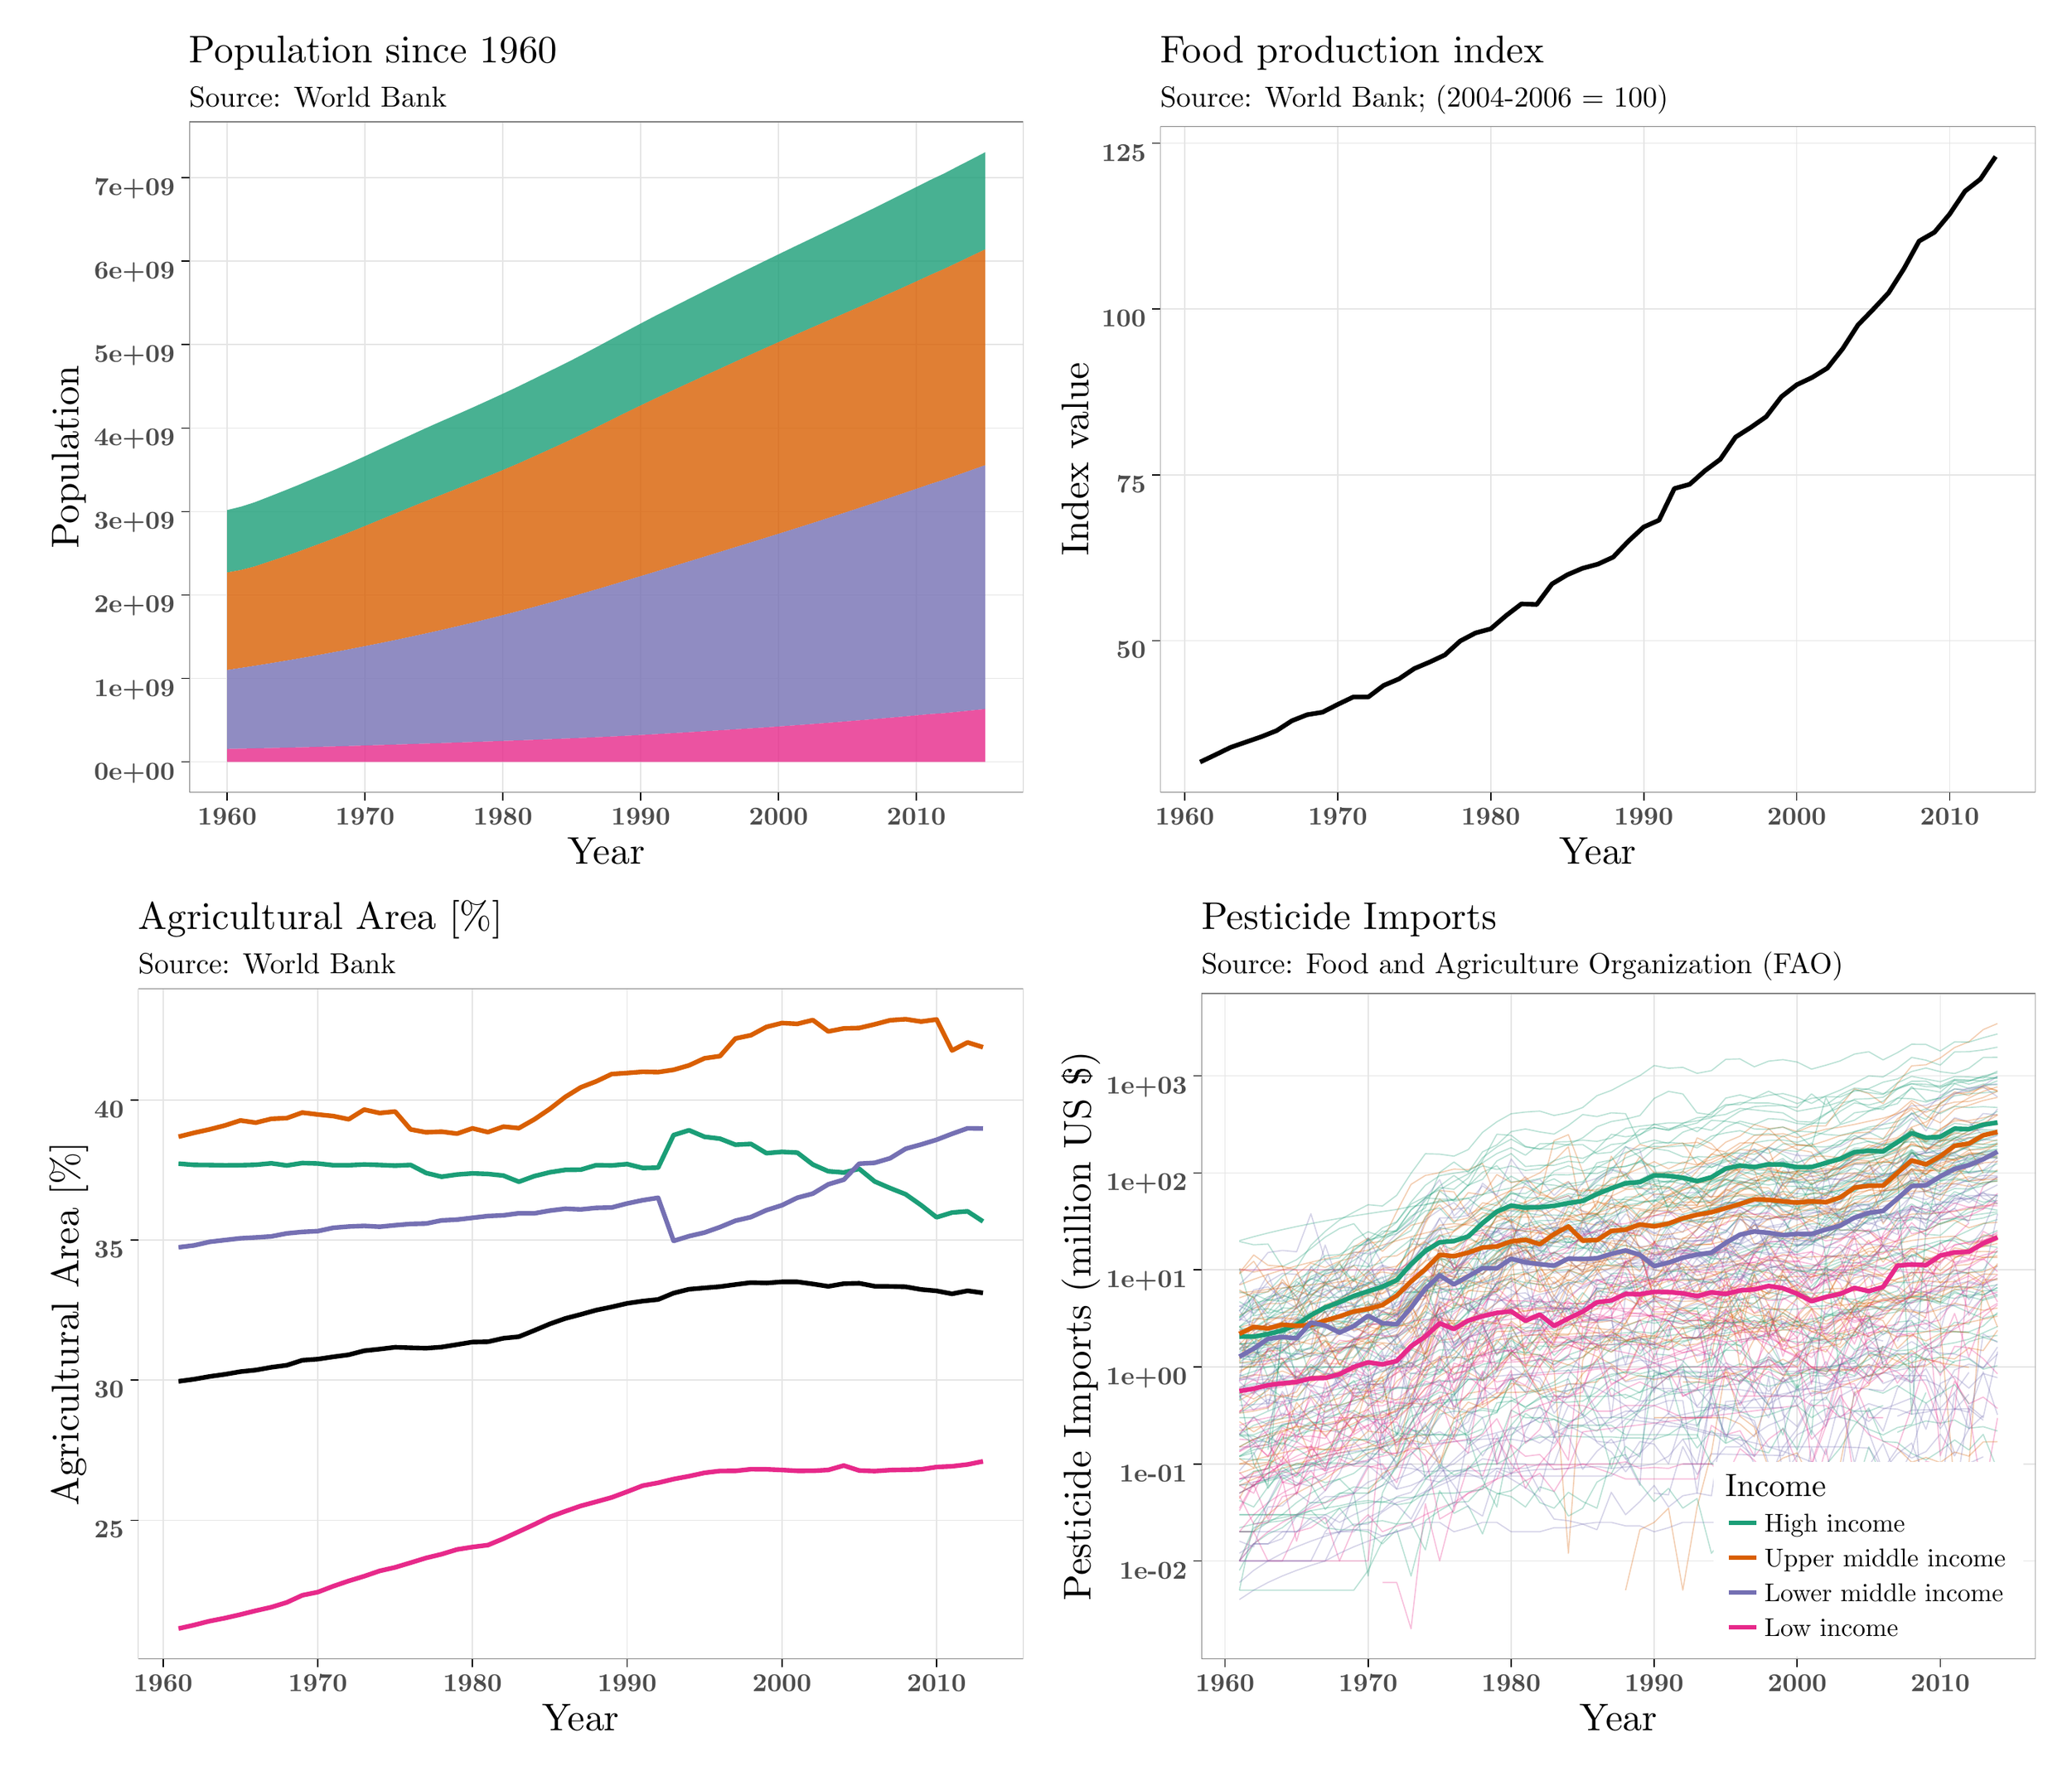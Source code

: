 % Created by tikzDevice version 0.10.1 on 2016-12-20 15:18:24
% !TEX encoding = UTF-8 Unicode
\begin{tikzpicture}[x=1pt,y=1pt]
\definecolor{fillColor}{RGB}{255,255,255}
\path[use as bounding box,fill=fillColor,fill opacity=0.00] (0,0) rectangle (1011.78,867.24);
\begin{scope}
\path[clip] (  3.50,435.37) rectangle (507.64,867.24);
\definecolor{drawColor}{RGB}{255,255,255}
\definecolor{fillColor}{RGB}{255,255,255}

\path[draw=drawColor,line width= 0.6pt,line join=round,line cap=round,fill=fillColor] (  3.50,435.37) rectangle (507.64,867.24);
\end{scope}
\begin{scope}
\path[clip] ( 84.28,482.41) rectangle (499.64,816.58);
\definecolor{fillColor}{RGB}{255,255,255}

\path[fill=fillColor] ( 84.28,482.41) rectangle (499.64,816.58);
\definecolor{drawColor}{gray}{0.90}

\path[draw=drawColor,line width= 0.6pt,line join=round] ( 84.28,497.60) --
	(499.64,497.60);

\path[draw=drawColor,line width= 0.6pt,line join=round] ( 84.28,539.18) --
	(499.64,539.18);

\path[draw=drawColor,line width= 0.6pt,line join=round] ( 84.28,580.75) --
	(499.64,580.75);

\path[draw=drawColor,line width= 0.6pt,line join=round] ( 84.28,622.33) --
	(499.64,622.33);

\path[draw=drawColor,line width= 0.6pt,line join=round] ( 84.28,663.91) --
	(499.64,663.91);

\path[draw=drawColor,line width= 0.6pt,line join=round] ( 84.28,705.49) --
	(499.64,705.49);

\path[draw=drawColor,line width= 0.6pt,line join=round] ( 84.28,747.07) --
	(499.64,747.07);

\path[draw=drawColor,line width= 0.6pt,line join=round] ( 84.28,788.65) --
	(499.64,788.65);

\path[draw=drawColor,line width= 0.6pt,line join=round] (103.16,482.41) --
	(103.16,816.58);

\path[draw=drawColor,line width= 0.6pt,line join=round] (171.82,482.41) --
	(171.82,816.58);

\path[draw=drawColor,line width= 0.6pt,line join=round] (240.47,482.41) --
	(240.47,816.58);

\path[draw=drawColor,line width= 0.6pt,line join=round] (309.12,482.41) --
	(309.12,816.58);

\path[draw=drawColor,line width= 0.6pt,line join=round] (377.78,482.41) --
	(377.78,816.58);

\path[draw=drawColor,line width= 0.6pt,line join=round] (446.43,482.41) --
	(446.43,816.58);
\definecolor{fillColor}{RGB}{27,158,119}

\path[fill=fillColor,fill opacity=0.80] (103.16,623.07) --
	(110.03,624.76) --
	(116.89,626.95) --
	(123.76,629.62) --
	(130.62,632.33) --
	(137.49,635.08) --
	(144.35,637.97) --
	(151.22,640.84) --
	(158.09,643.74) --
	(164.95,646.81) --
	(171.82,649.92) --
	(178.68,653.12) --
	(185.55,656.30) --
	(192.41,659.43) --
	(199.28,662.60) --
	(206.14,665.69) --
	(213.01,668.70) --
	(219.87,671.70) --
	(226.74,674.76) --
	(233.61,677.88) --
	(240.47,681.03) --
	(247.34,684.26) --
	(254.20,687.60) --
	(261.07,690.98) --
	(267.93,694.35) --
	(274.80,697.79) --
	(281.66,701.35) --
	(288.53,705.00) --
	(295.39,708.69) --
	(302.26,712.37) --
	(309.12,716.02) --
	(315.99,719.62) --
	(322.86,723.08) --
	(329.72,726.57) --
	(336.59,730.02) --
	(343.45,733.53) --
	(350.32,736.96) --
	(357.18,740.40) --
	(364.05,743.80) --
	(370.91,747.17) --
	(377.78,750.51) --
	(384.64,753.84) --
	(391.51,757.12) --
	(398.38,760.41) --
	(405.24,763.72) --
	(412.11,767.05) --
	(418.97,770.40) --
	(425.84,773.76) --
	(432.70,777.19) --
	(439.57,780.62) --
	(446.43,784.05) --
	(453.30,787.51) --
	(460.16,790.73) --
	(467.03,794.32) --
	(473.89,797.83) --
	(480.76,801.39) --
	(480.76,753.00) --
	(473.89,749.72) --
	(467.03,746.44) --
	(460.16,743.19) --
	(453.30,740.18) --
	(446.43,737.01) --
	(439.57,733.89) --
	(432.70,730.80) --
	(425.84,727.76) --
	(418.97,724.76) --
	(412.11,721.75) --
	(405.24,718.74) --
	(398.38,715.74) --
	(391.51,712.75) --
	(384.64,709.76) --
	(377.78,706.74) --
	(370.91,703.68) --
	(364.05,700.59) --
	(357.18,697.46) --
	(350.32,694.31) --
	(343.45,691.16) --
	(336.59,688.01) --
	(329.72,684.85) --
	(322.86,681.69) --
	(315.99,678.48) --
	(309.12,675.20) --
	(302.26,671.87) --
	(295.39,668.47) --
	(288.53,665.06) --
	(281.66,661.68) --
	(274.80,658.39) --
	(267.93,655.20) --
	(261.07,652.09) --
	(254.20,648.98) --
	(247.34,645.92) --
	(240.47,643.00) --
	(233.61,640.15) --
	(226.74,637.34) --
	(219.87,634.59) --
	(213.01,631.89) --
	(206.14,629.16) --
	(199.28,626.42) --
	(192.41,623.62) --
	(185.55,620.80) --
	(178.68,617.98) --
	(171.82,615.13) --
	(164.95,612.35) --
	(158.09,609.63) --
	(151.22,607.03) --
	(144.35,604.49) --
	(137.49,601.96) --
	(130.62,599.58) --
	(123.76,597.27) --
	(116.89,594.98) --
	(110.03,593.20) --
	(103.16,591.97) --
	cycle;
\definecolor{fillColor}{RGB}{217,95,2}

\path[fill=fillColor,fill opacity=0.80] (103.16,591.97) --
	(110.03,593.20) --
	(116.89,594.98) --
	(123.76,597.27) --
	(130.62,599.58) --
	(137.49,601.96) --
	(144.35,604.49) --
	(151.22,607.03) --
	(158.09,609.63) --
	(164.95,612.35) --
	(171.82,615.13) --
	(178.68,617.98) --
	(185.55,620.80) --
	(192.41,623.62) --
	(199.28,626.42) --
	(206.14,629.16) --
	(213.01,631.89) --
	(219.87,634.59) --
	(226.74,637.34) --
	(233.61,640.15) --
	(240.47,643.00) --
	(247.34,645.92) --
	(254.20,648.98) --
	(261.07,652.09) --
	(267.93,655.20) --
	(274.80,658.39) --
	(281.66,661.68) --
	(288.53,665.06) --
	(295.39,668.47) --
	(302.26,671.87) --
	(309.12,675.20) --
	(315.99,678.48) --
	(322.86,681.69) --
	(329.72,684.85) --
	(336.59,688.01) --
	(343.45,691.16) --
	(350.32,694.31) --
	(357.18,697.46) --
	(364.05,700.59) --
	(370.91,703.68) --
	(377.78,706.74) --
	(384.64,709.76) --
	(391.51,712.75) --
	(398.38,715.74) --
	(405.24,718.74) --
	(412.11,721.75) --
	(418.97,724.76) --
	(425.84,727.76) --
	(432.70,730.80) --
	(439.57,733.89) --
	(446.43,737.01) --
	(453.30,740.18) --
	(460.16,743.19) --
	(467.03,746.44) --
	(473.89,749.72) --
	(480.76,753.00) --
	(480.76,645.45) --
	(473.89,643.00) --
	(467.03,640.58) --
	(460.16,638.19) --
	(453.30,636.01) --
	(446.43,633.65) --
	(439.57,631.31) --
	(432.70,629.00) --
	(425.84,626.72) --
	(418.97,624.46) --
	(412.11,622.21) --
	(405.24,619.99) --
	(398.38,617.77) --
	(391.51,615.58) --
	(384.64,613.40) --
	(377.78,611.24) --
	(370.91,609.10) --
	(364.05,606.97) --
	(357.18,604.86) --
	(350.32,602.74) --
	(343.45,600.63) --
	(336.59,598.52) --
	(329.72,596.42) --
	(322.86,594.32) --
	(315.99,592.21) --
	(309.12,590.13) --
	(302.26,588.07) --
	(295.39,586.01) --
	(288.53,583.97) --
	(281.66,581.97) --
	(274.80,579.99) --
	(267.93,578.05) --
	(261.07,576.15) --
	(254.20,574.29) --
	(247.34,572.48) --
	(240.47,570.71) --
	(233.61,568.97) --
	(226.74,567.28) --
	(219.87,565.64) --
	(213.01,564.04) --
	(206.14,562.48) --
	(199.28,560.96) --
	(192.41,559.48) --
	(185.55,558.03) --
	(178.68,556.62) --
	(171.82,555.25) --
	(164.95,553.91) --
	(158.09,552.60) --
	(151.22,551.32) --
	(144.35,550.08) --
	(137.49,548.88) --
	(130.62,547.71) --
	(123.76,546.57) --
	(116.89,545.48) --
	(110.03,544.41) --
	(103.16,543.38) --
	cycle;
\definecolor{fillColor}{RGB}{117,112,179}

\path[fill=fillColor,fill opacity=0.80] (103.16,543.38) --
	(110.03,544.41) --
	(116.89,545.48) --
	(123.76,546.57) --
	(130.62,547.71) --
	(137.49,548.88) --
	(144.35,550.08) --
	(151.22,551.32) --
	(158.09,552.60) --
	(164.95,553.91) --
	(171.82,555.25) --
	(178.68,556.62) --
	(185.55,558.03) --
	(192.41,559.48) --
	(199.28,560.96) --
	(206.14,562.48) --
	(213.01,564.04) --
	(219.87,565.64) --
	(226.74,567.28) --
	(233.61,568.97) --
	(240.47,570.71) --
	(247.34,572.48) --
	(254.20,574.29) --
	(261.07,576.15) --
	(267.93,578.05) --
	(274.80,579.99) --
	(281.66,581.97) --
	(288.53,583.97) --
	(295.39,586.01) --
	(302.26,588.07) --
	(309.12,590.13) --
	(315.99,592.21) --
	(322.86,594.32) --
	(329.72,596.42) --
	(336.59,598.52) --
	(343.45,600.63) --
	(350.32,602.74) --
	(357.18,604.86) --
	(364.05,606.97) --
	(370.91,609.10) --
	(377.78,611.24) --
	(384.64,613.40) --
	(391.51,615.58) --
	(398.38,617.77) --
	(405.24,619.99) --
	(412.11,622.21) --
	(418.97,624.46) --
	(425.84,626.72) --
	(432.70,629.00) --
	(439.57,631.31) --
	(446.43,633.65) --
	(453.30,636.01) --
	(460.16,638.19) --
	(467.03,640.58) --
	(473.89,643.00) --
	(480.76,645.45) --
	(480.76,523.92) --
	(473.89,523.22) --
	(467.03,522.53) --
	(460.16,521.86) --
	(453.30,521.40) --
	(446.43,520.75) --
	(439.57,520.13) --
	(432.70,519.53) --
	(425.84,518.94) --
	(418.97,518.37) --
	(412.11,517.81) --
	(405.24,517.26) --
	(398.38,516.73) --
	(391.51,516.20) --
	(384.64,515.70) --
	(377.78,515.21) --
	(370.91,514.74) --
	(364.05,514.29) --
	(357.18,513.85) --
	(350.32,513.42) --
	(343.45,513.00) --
	(336.59,512.58) --
	(329.72,512.16) --
	(322.86,511.75) --
	(315.99,511.35) --
	(309.12,510.97) --
	(302.26,510.61) --
	(295.39,510.26) --
	(288.53,509.93) --
	(281.66,509.62) --
	(274.80,509.32) --
	(267.93,509.04) --
	(261.07,508.77) --
	(254.20,508.51) --
	(247.34,508.26) --
	(240.47,508.01) --
	(233.61,507.77) --
	(226.74,507.53) --
	(219.87,507.29) --
	(213.01,507.05) --
	(206.14,506.82) --
	(199.28,506.60) --
	(192.41,506.38) --
	(185.55,506.16) --
	(178.68,505.95) --
	(171.82,505.74) --
	(164.95,505.53) --
	(158.09,505.34) --
	(151.22,505.14) --
	(144.35,504.96) --
	(137.49,504.78) --
	(130.62,504.62) --
	(123.76,504.46) --
	(116.89,504.31) --
	(110.03,504.17) --
	(103.16,504.03) --
	cycle;
\definecolor{fillColor}{RGB}{231,41,138}

\path[fill=fillColor,fill opacity=0.80] (103.16,504.03) --
	(110.03,504.17) --
	(116.89,504.31) --
	(123.76,504.46) --
	(130.62,504.62) --
	(137.49,504.78) --
	(144.35,504.96) --
	(151.22,505.14) --
	(158.09,505.34) --
	(164.95,505.53) --
	(171.82,505.74) --
	(178.68,505.95) --
	(185.55,506.16) --
	(192.41,506.38) --
	(199.28,506.60) --
	(206.14,506.82) --
	(213.01,507.05) --
	(219.87,507.29) --
	(226.74,507.53) --
	(233.61,507.77) --
	(240.47,508.01) --
	(247.34,508.26) --
	(254.20,508.51) --
	(261.07,508.77) --
	(267.93,509.04) --
	(274.80,509.32) --
	(281.66,509.62) --
	(288.53,509.93) --
	(295.39,510.26) --
	(302.26,510.61) --
	(309.12,510.97) --
	(315.99,511.35) --
	(322.86,511.75) --
	(329.72,512.16) --
	(336.59,512.58) --
	(343.45,513.00) --
	(350.32,513.42) --
	(357.18,513.85) --
	(364.05,514.29) --
	(370.91,514.74) --
	(377.78,515.21) --
	(384.64,515.70) --
	(391.51,516.20) --
	(398.38,516.73) --
	(405.24,517.26) --
	(412.11,517.81) --
	(418.97,518.37) --
	(425.84,518.94) --
	(432.70,519.53) --
	(439.57,520.13) --
	(446.43,520.75) --
	(453.30,521.40) --
	(460.16,521.86) --
	(467.03,522.53) --
	(473.89,523.22) --
	(480.76,523.92) --
	(480.76,497.60) --
	(473.89,497.60) --
	(467.03,497.60) --
	(460.16,497.60) --
	(453.30,497.60) --
	(446.43,497.60) --
	(439.57,497.60) --
	(432.70,497.60) --
	(425.84,497.60) --
	(418.97,497.60) --
	(412.11,497.60) --
	(405.24,497.60) --
	(398.38,497.60) --
	(391.51,497.60) --
	(384.64,497.60) --
	(377.78,497.60) --
	(370.91,497.60) --
	(364.05,497.60) --
	(357.18,497.60) --
	(350.32,497.60) --
	(343.45,497.60) --
	(336.59,497.60) --
	(329.72,497.60) --
	(322.86,497.60) --
	(315.99,497.60) --
	(309.12,497.60) --
	(302.26,497.60) --
	(295.39,497.60) --
	(288.53,497.60) --
	(281.66,497.60) --
	(274.80,497.60) --
	(267.93,497.60) --
	(261.07,497.60) --
	(254.20,497.60) --
	(247.34,497.60) --
	(240.47,497.60) --
	(233.61,497.60) --
	(226.74,497.60) --
	(219.87,497.60) --
	(213.01,497.60) --
	(206.14,497.60) --
	(199.28,497.60) --
	(192.41,497.60) --
	(185.55,497.60) --
	(178.68,497.60) --
	(171.82,497.60) --
	(164.95,497.60) --
	(158.09,497.60) --
	(151.22,497.60) --
	(144.35,497.60) --
	(137.49,497.60) --
	(130.62,497.60) --
	(123.76,497.60) --
	(116.89,497.60) --
	(110.03,497.60) --
	(103.16,497.60) --
	cycle;
\definecolor{drawColor}{gray}{0.50}

\path[draw=drawColor,line width= 0.6pt,line join=round,line cap=round] ( 84.28,482.41) rectangle (499.64,816.58);
\end{scope}
\begin{scope}
\path[clip] (  0.00,  0.00) rectangle (1011.78,867.24);
\definecolor{drawColor}{gray}{0.30}

\node[text=drawColor,anchor=base east,inner sep=0pt, outer sep=0pt, scale=  1.28] at ( 77.08,488.76) {\bfseries 0e+00};

\node[text=drawColor,anchor=base east,inner sep=0pt, outer sep=0pt, scale=  1.28] at ( 77.08,530.34) {\bfseries 1e+09};

\node[text=drawColor,anchor=base east,inner sep=0pt, outer sep=0pt, scale=  1.28] at ( 77.08,571.92) {\bfseries 2e+09};

\node[text=drawColor,anchor=base east,inner sep=0pt, outer sep=0pt, scale=  1.28] at ( 77.08,613.50) {\bfseries 3e+09};

\node[text=drawColor,anchor=base east,inner sep=0pt, outer sep=0pt, scale=  1.28] at ( 77.08,655.08) {\bfseries 4e+09};

\node[text=drawColor,anchor=base east,inner sep=0pt, outer sep=0pt, scale=  1.28] at ( 77.08,696.66) {\bfseries 5e+09};

\node[text=drawColor,anchor=base east,inner sep=0pt, outer sep=0pt, scale=  1.28] at ( 77.08,738.24) {\bfseries 6e+09};

\node[text=drawColor,anchor=base east,inner sep=0pt, outer sep=0pt, scale=  1.28] at ( 77.08,779.81) {\bfseries 7e+09};
\end{scope}
\begin{scope}
\path[clip] (  0.00,  0.00) rectangle (1011.78,867.24);
\definecolor{drawColor}{RGB}{0,0,0}

\path[draw=drawColor,line width= 0.6pt,line join=round] ( 80.28,497.60) --
	( 84.28,497.60);

\path[draw=drawColor,line width= 0.6pt,line join=round] ( 80.28,539.18) --
	( 84.28,539.18);

\path[draw=drawColor,line width= 0.6pt,line join=round] ( 80.28,580.75) --
	( 84.28,580.75);

\path[draw=drawColor,line width= 0.6pt,line join=round] ( 80.28,622.33) --
	( 84.28,622.33);

\path[draw=drawColor,line width= 0.6pt,line join=round] ( 80.28,663.91) --
	( 84.28,663.91);

\path[draw=drawColor,line width= 0.6pt,line join=round] ( 80.28,705.49) --
	( 84.28,705.49);

\path[draw=drawColor,line width= 0.6pt,line join=round] ( 80.28,747.07) --
	( 84.28,747.07);

\path[draw=drawColor,line width= 0.6pt,line join=round] ( 80.28,788.65) --
	( 84.28,788.65);
\end{scope}
\begin{scope}
\path[clip] (  0.00,  0.00) rectangle (1011.78,867.24);
\definecolor{drawColor}{RGB}{0,0,0}

\path[draw=drawColor,line width= 0.6pt,line join=round] (103.16,478.41) --
	(103.16,482.41);

\path[draw=drawColor,line width= 0.6pt,line join=round] (171.82,478.41) --
	(171.82,482.41);

\path[draw=drawColor,line width= 0.6pt,line join=round] (240.47,478.41) --
	(240.47,482.41);

\path[draw=drawColor,line width= 0.6pt,line join=round] (309.12,478.41) --
	(309.12,482.41);

\path[draw=drawColor,line width= 0.6pt,line join=round] (377.78,478.41) --
	(377.78,482.41);

\path[draw=drawColor,line width= 0.6pt,line join=round] (446.43,478.41) --
	(446.43,482.41);
\end{scope}
\begin{scope}
\path[clip] (  0.00,  0.00) rectangle (1011.78,867.24);
\definecolor{drawColor}{gray}{0.30}

\node[text=drawColor,anchor=base,inner sep=0pt, outer sep=0pt, scale=  1.28] at (103.16,466.37) {\bfseries 1960};

\node[text=drawColor,anchor=base,inner sep=0pt, outer sep=0pt, scale=  1.28] at (171.82,466.37) {\bfseries 1970};

\node[text=drawColor,anchor=base,inner sep=0pt, outer sep=0pt, scale=  1.28] at (240.47,466.37) {\bfseries 1980};

\node[text=drawColor,anchor=base,inner sep=0pt, outer sep=0pt, scale=  1.28] at (309.12,466.37) {\bfseries 1990};

\node[text=drawColor,anchor=base,inner sep=0pt, outer sep=0pt, scale=  1.28] at (377.78,466.37) {\bfseries 2000};

\node[text=drawColor,anchor=base,inner sep=0pt, outer sep=0pt, scale=  1.28] at (446.43,466.37) {\bfseries 2010};
\end{scope}
\begin{scope}
\path[clip] (  0.00,  0.00) rectangle (1011.78,867.24);
\definecolor{drawColor}{RGB}{0,0,0}

\node[text=drawColor,anchor=base,inner sep=0pt, outer sep=0pt, scale=  1.92] at (291.96,446.66) {Year};
\end{scope}
\begin{scope}
\path[clip] (  0.00,  0.00) rectangle (1011.78,867.24);
\definecolor{drawColor}{RGB}{0,0,0}

\node[text=drawColor,rotate= 90.00,anchor=base,inner sep=0pt, outer sep=0pt, scale=  1.92] at ( 29.17,649.49) {Population};
\end{scope}
\begin{scope}
\path[clip] (  0.00,  0.00) rectangle (1011.78,867.24);
\definecolor{drawColor}{RGB}{0,0,0}

\node[text=drawColor,anchor=base west,inner sep=0pt, outer sep=0pt, scale=  1.44] at ( 84.28,824.01) {Source: World Bank};
\end{scope}
\begin{scope}
\path[clip] (  0.00,  0.00) rectangle (1011.78,867.24);
\definecolor{drawColor}{RGB}{0,0,0}

\node[text=drawColor,anchor=base west,inner sep=0pt, outer sep=0pt, scale=  1.92] at ( 84.28,846.02) {Population since 1960};
\end{scope}
\begin{scope}
\path[clip] (507.64,435.37) rectangle (1011.78,867.24);
\definecolor{drawColor}{RGB}{255,255,255}
\definecolor{fillColor}{RGB}{255,255,255}

\path[draw=drawColor,line width= 0.6pt,line join=round,line cap=round,fill=fillColor] (507.64,435.37) rectangle (1011.78,867.24);
\end{scope}
\begin{scope}
\path[clip] (567.92,482.41) rectangle (1003.78,814.31);
\definecolor{fillColor}{RGB}{255,255,255}

\path[fill=fillColor] (567.92,482.41) rectangle (1003.78,814.31);
\definecolor{drawColor}{gray}{0.90}

\path[draw=drawColor,line width= 0.6pt,line join=round] (567.92,558.01) --
	(1003.78,558.01);

\path[draw=drawColor,line width= 0.6pt,line join=round] (567.92,640.62) --
	(1003.78,640.62);

\path[draw=drawColor,line width= 0.6pt,line join=round] (567.92,723.23) --
	(1003.78,723.23);

\path[draw=drawColor,line width= 0.6pt,line join=round] (567.92,805.84) --
	(1003.78,805.84);

\path[draw=drawColor,line width= 0.6pt,line join=round] (580.11,482.41) --
	(580.11,814.31);

\path[draw=drawColor,line width= 0.6pt,line join=round] (656.31,482.41) --
	(656.31,814.31);

\path[draw=drawColor,line width= 0.6pt,line join=round] (732.51,482.41) --
	(732.51,814.31);

\path[draw=drawColor,line width= 0.6pt,line join=round] (808.71,482.41) --
	(808.71,814.31);

\path[draw=drawColor,line width= 0.6pt,line join=round] (884.91,482.41) --
	(884.91,814.31);

\path[draw=drawColor,line width= 0.6pt,line join=round] (961.11,482.41) --
	(961.11,814.31);
\definecolor{drawColor}{RGB}{0,0,0}

\path[draw=drawColor,line width= 2.3pt,line join=round] (587.73,497.49) --
	(595.35,501.11) --
	(602.97,504.83) --
	(610.59,507.47) --
	(618.21,510.11) --
	(625.83,513.14) --
	(633.45,518.07) --
	(641.07,521.08) --
	(648.69,522.33) --
	(656.31,526.22) --
	(663.93,529.87) --
	(671.55,529.94) --
	(679.17,535.69) --
	(686.79,538.93) --
	(694.41,544.07) --
	(702.03,547.30) --
	(709.65,550.87) --
	(717.27,557.80) --
	(724.89,561.82) --
	(732.51,563.90) --
	(740.13,570.46) --
	(747.75,576.29) --
	(755.37,576.01) --
	(762.99,586.23) --
	(770.61,590.81) --
	(778.23,594.06) --
	(785.85,596.11) --
	(793.47,599.61) --
	(801.09,607.61) --
	(808.71,614.64) --
	(816.33,618.03) --
	(823.95,633.79) --
	(831.57,635.89) --
	(839.19,642.67) --
	(846.81,648.34) --
	(854.43,659.42) --
	(862.05,664.26) --
	(869.67,669.58) --
	(877.29,679.55) --
	(884.91,685.50) --
	(892.53,689.11) --
	(900.15,693.80) --
	(907.77,703.44) --
	(915.39,715.27) --
	(923.01,723.12) --
	(930.63,731.28) --
	(938.25,743.26) --
	(945.87,757.11) --
	(953.49,761.47) --
	(961.11,770.61) --
	(968.73,781.97) --
	(976.35,787.94) --
	(983.97,799.23);
\definecolor{drawColor}{gray}{0.50}

\path[draw=drawColor,line width= 0.6pt,line join=round,line cap=round] (567.92,482.41) rectangle (1003.78,814.31);
\end{scope}
\begin{scope}
\path[clip] (  0.00,  0.00) rectangle (1011.78,867.24);
\definecolor{drawColor}{gray}{0.30}

\node[text=drawColor,anchor=base east,inner sep=0pt, outer sep=0pt, scale=  1.28] at (560.72,549.18) {\bfseries 50};

\node[text=drawColor,anchor=base east,inner sep=0pt, outer sep=0pt, scale=  1.28] at (560.72,631.79) {\bfseries 75};

\node[text=drawColor,anchor=base east,inner sep=0pt, outer sep=0pt, scale=  1.28] at (560.72,714.40) {\bfseries 100};

\node[text=drawColor,anchor=base east,inner sep=0pt, outer sep=0pt, scale=  1.28] at (560.72,797.01) {\bfseries 125};
\end{scope}
\begin{scope}
\path[clip] (  0.00,  0.00) rectangle (1011.78,867.24);
\definecolor{drawColor}{RGB}{0,0,0}

\path[draw=drawColor,line width= 0.6pt,line join=round] (563.92,558.01) --
	(567.92,558.01);

\path[draw=drawColor,line width= 0.6pt,line join=round] (563.92,640.62) --
	(567.92,640.62);

\path[draw=drawColor,line width= 0.6pt,line join=round] (563.92,723.23) --
	(567.92,723.23);

\path[draw=drawColor,line width= 0.6pt,line join=round] (563.92,805.84) --
	(567.92,805.84);
\end{scope}
\begin{scope}
\path[clip] (  0.00,  0.00) rectangle (1011.78,867.24);
\definecolor{drawColor}{RGB}{0,0,0}

\path[draw=drawColor,line width= 0.6pt,line join=round] (580.11,478.41) --
	(580.11,482.41);

\path[draw=drawColor,line width= 0.6pt,line join=round] (656.31,478.41) --
	(656.31,482.41);

\path[draw=drawColor,line width= 0.6pt,line join=round] (732.51,478.41) --
	(732.51,482.41);

\path[draw=drawColor,line width= 0.6pt,line join=round] (808.71,478.41) --
	(808.71,482.41);

\path[draw=drawColor,line width= 0.6pt,line join=round] (884.91,478.41) --
	(884.91,482.41);

\path[draw=drawColor,line width= 0.6pt,line join=round] (961.11,478.41) --
	(961.11,482.41);
\end{scope}
\begin{scope}
\path[clip] (  0.00,  0.00) rectangle (1011.78,867.24);
\definecolor{drawColor}{gray}{0.30}

\node[text=drawColor,anchor=base,inner sep=0pt, outer sep=0pt, scale=  1.28] at (580.11,466.37) {\bfseries 1960};

\node[text=drawColor,anchor=base,inner sep=0pt, outer sep=0pt, scale=  1.28] at (656.31,466.37) {\bfseries 1970};

\node[text=drawColor,anchor=base,inner sep=0pt, outer sep=0pt, scale=  1.28] at (732.51,466.37) {\bfseries 1980};

\node[text=drawColor,anchor=base,inner sep=0pt, outer sep=0pt, scale=  1.28] at (808.71,466.37) {\bfseries 1990};

\node[text=drawColor,anchor=base,inner sep=0pt, outer sep=0pt, scale=  1.28] at (884.91,466.37) {\bfseries 2000};

\node[text=drawColor,anchor=base,inner sep=0pt, outer sep=0pt, scale=  1.28] at (961.11,466.37) {\bfseries 2010};
\end{scope}
\begin{scope}
\path[clip] (  0.00,  0.00) rectangle (1011.78,867.24);
\definecolor{drawColor}{RGB}{0,0,0}

\node[text=drawColor,anchor=base,inner sep=0pt, outer sep=0pt, scale=  1.92] at (785.85,446.66) {Year};
\end{scope}
\begin{scope}
\path[clip] (  0.00,  0.00) rectangle (1011.78,867.24);
\definecolor{drawColor}{RGB}{0,0,0}

\node[text=drawColor,rotate= 90.00,anchor=base,inner sep=0pt, outer sep=0pt, scale=  1.92] at (532.15,648.36) {Index value};
\end{scope}
\begin{scope}
\path[clip] (  0.00,  0.00) rectangle (1011.78,867.24);
\definecolor{drawColor}{RGB}{0,0,0}

\node[text=drawColor,anchor=base west,inner sep=0pt, outer sep=0pt, scale=  1.44] at (567.92,824.01) {Source: World Bank; (2004-2006 = 100)};
\end{scope}
\begin{scope}
\path[clip] (  0.00,  0.00) rectangle (1011.78,867.24);
\definecolor{drawColor}{RGB}{0,0,0}

\node[text=drawColor,anchor=base west,inner sep=0pt, outer sep=0pt, scale=  1.92] at (567.92,846.02) {Food production index};
\end{scope}
\begin{scope}
\path[clip] (  3.50,  3.50) rectangle (507.64,435.37);
\definecolor{drawColor}{RGB}{255,255,255}
\definecolor{fillColor}{RGB}{255,255,255}

\path[draw=drawColor,line width= 0.6pt,line join=round,line cap=round,fill=fillColor] (  3.50,  3.50) rectangle (507.64,435.37);
\end{scope}
\begin{scope}
\path[clip] ( 58.89, 50.54) rectangle (499.64,384.55);
\definecolor{fillColor}{RGB}{255,255,255}

\path[fill=fillColor] ( 58.89, 50.54) rectangle (499.64,384.55);
\definecolor{drawColor}{gray}{0.90}

\path[draw=drawColor,line width= 0.6pt,line join=round] ( 58.89,119.66) --
	(499.64,119.66);

\path[draw=drawColor,line width= 0.6pt,line join=round] ( 58.89,189.49) --
	(499.64,189.49);

\path[draw=drawColor,line width= 0.6pt,line join=round] ( 58.89,259.32) --
	(499.64,259.32);

\path[draw=drawColor,line width= 0.6pt,line join=round] ( 58.89,329.15) --
	(499.64,329.15);

\path[draw=drawColor,line width= 0.6pt,line join=round] ( 71.22, 50.54) --
	( 71.22,384.55);

\path[draw=drawColor,line width= 0.6pt,line join=round] (148.27, 50.54) --
	(148.27,384.55);

\path[draw=drawColor,line width= 0.6pt,line join=round] (225.33, 50.54) --
	(225.33,384.55);

\path[draw=drawColor,line width= 0.6pt,line join=round] (302.38, 50.54) --
	(302.38,384.55);

\path[draw=drawColor,line width= 0.6pt,line join=round] (379.44, 50.54) --
	(379.44,384.55);

\path[draw=drawColor,line width= 0.6pt,line join=round] (456.49, 50.54) --
	(456.49,384.55);
\definecolor{drawColor}{RGB}{27,158,119}

\path[draw=drawColor,line width= 2.3pt,line join=round] ( 78.92,297.38) --
	( 86.63,296.77) --
	( 94.33,296.70) --
	(102.04,296.56) --
	(109.75,296.62) --
	(117.45,296.82) --
	(125.16,297.56) --
	(132.86,296.47) --
	(140.57,297.68) --
	(148.27,297.45) --
	(155.98,296.62) --
	(163.68,296.61) --
	(171.39,296.96) --
	(179.09,296.73) --
	(186.80,296.38) --
	(194.51,296.75) --
	(202.21,292.75) --
	(209.92,290.86) --
	(217.62,291.96) --
	(225.33,292.53) --
	(233.03,292.25) --
	(240.74,291.43) --
	(248.44,288.36) --
	(256.15,291.17) --
	(263.85,293.07) --
	(271.56,294.28) --
	(279.26,294.38) --
	(286.97,296.64) --
	(294.68,296.49) --
	(302.38,297.17) --
	(310.09,295.22) --
	(317.79,295.37) --
	(325.50,311.63) --
	(333.20,314.03) --
	(340.91,310.76) --
	(348.61,309.83) --
	(356.32,306.81) --
	(364.02,307.22) --
	(371.73,302.60) --
	(379.44,303.26) --
	(387.14,302.87) --
	(394.85,296.95) --
	(402.55,293.58) --
	(410.26,292.97) --
	(417.96,294.80) --
	(425.67,288.50) --
	(433.37,285.18) --
	(441.08,282.12) --
	(448.78,276.70) --
	(456.49,270.65) --
	(464.20,273.02) --
	(471.90,273.63) --
	(479.61,268.58);
\definecolor{drawColor}{RGB}{217,95,2}

\path[draw=drawColor,line width= 2.3pt,line join=round] ( 78.92,310.81) --
	( 86.63,312.74) --
	( 94.33,314.44) --
	(102.04,316.42) --
	(109.75,318.91) --
	(117.45,317.81) --
	(125.16,319.73) --
	(132.86,320.08) --
	(140.57,322.84) --
	(148.27,321.88) --
	(155.98,321.10) --
	(163.68,319.50) --
	(171.39,324.31) --
	(179.09,322.61) --
	(186.80,323.37) --
	(194.51,314.44) --
	(202.21,313.00) --
	(209.92,313.33) --
	(217.62,312.33) --
	(225.33,314.97) --
	(233.03,313.09) --
	(240.74,315.83) --
	(248.44,315.08) --
	(256.15,319.45) --
	(263.85,324.66) --
	(271.56,330.63) --
	(279.26,335.40) --
	(286.97,338.38) --
	(294.68,342.03) --
	(302.38,342.56) --
	(310.09,343.16) --
	(317.79,342.99) --
	(325.50,344.14) --
	(333.20,346.36) --
	(340.91,349.89) --
	(348.61,350.98) --
	(356.32,359.75) --
	(364.02,361.38) --
	(371.73,365.51) --
	(379.44,367.45) --
	(387.14,367.04) --
	(394.85,368.94) --
	(402.55,363.26) --
	(410.26,364.77) --
	(417.96,364.99) --
	(425.67,366.81) --
	(433.37,368.84) --
	(441.08,369.37) --
	(448.78,368.18) --
	(456.49,369.23) --
	(464.20,353.78) --
	(471.90,357.80) --
	(479.61,355.40);
\definecolor{drawColor}{RGB}{117,112,179}

\path[draw=drawColor,line width= 2.3pt,line join=round] ( 78.92,255.70) --
	( 86.63,256.64) --
	( 94.33,258.41) --
	(102.04,259.31) --
	(109.75,260.19) --
	(117.45,260.61) --
	(125.16,261.13) --
	(132.86,262.63) --
	(140.57,263.37) --
	(148.27,263.76) --
	(155.98,265.42) --
	(163.68,266.05) --
	(171.39,266.37) --
	(179.09,265.94) --
	(186.80,266.70) --
	(194.51,267.35) --
	(202.21,267.54) --
	(209.92,269.10) --
	(217.62,269.50) --
	(225.33,270.39) --
	(233.03,271.28) --
	(240.74,271.64) --
	(248.44,272.67) --
	(256.15,272.62) --
	(263.85,273.97) --
	(271.56,274.92) --
	(279.26,274.58) --
	(286.97,275.36) --
	(294.68,275.53) --
	(302.38,277.54) --
	(310.09,279.16) --
	(317.79,280.37) --
	(325.50,258.88) --
	(333.20,261.25) --
	(340.91,263.05) --
	(348.61,265.77) --
	(356.32,268.96) --
	(364.02,270.76) --
	(371.73,274.20) --
	(379.44,276.64) --
	(387.14,280.40) --
	(394.85,282.45) --
	(402.55,287.08) --
	(410.26,289.39) --
	(417.96,297.36) --
	(425.67,297.80) --
	(433.37,300.08) --
	(441.08,304.81) --
	(448.78,306.93) --
	(456.49,309.29) --
	(464.20,312.26) --
	(471.90,314.99) --
	(479.61,314.88);
\definecolor{drawColor}{RGB}{231,41,138}

\path[draw=drawColor,line width= 2.3pt,line join=round] ( 78.92, 65.72) --
	( 86.63, 67.46) --
	( 94.33, 69.42) --
	(102.04, 70.94) --
	(109.75, 72.70) --
	(117.45, 74.63) --
	(125.16, 76.38) --
	(132.86, 78.75) --
	(140.57, 82.30) --
	(148.27, 83.88) --
	(155.98, 86.82) --
	(163.68, 89.45) --
	(171.39, 91.80) --
	(179.09, 94.44) --
	(186.80, 96.21) --
	(194.51, 98.53) --
	(202.21,100.90) --
	(209.92,102.77) --
	(217.62,105.12) --
	(225.33,106.35) --
	(233.03,107.32) --
	(240.74,110.52) --
	(248.44,114.06) --
	(256.15,117.62) --
	(263.85,121.35) --
	(271.56,124.16) --
	(279.26,126.83) --
	(286.97,128.91) --
	(294.68,131.06) --
	(302.38,133.92) --
	(310.09,136.92) --
	(317.79,138.35) --
	(325.50,140.21) --
	(333.20,141.65) --
	(340.91,143.32) --
	(348.61,144.25) --
	(356.32,144.28) --
	(364.02,145.13) --
	(371.73,145.08) --
	(379.44,144.74) --
	(387.14,144.30) --
	(394.85,144.31) --
	(402.55,144.76) --
	(410.26,146.95) --
	(417.96,144.47) --
	(425.67,144.18) --
	(433.37,144.70) --
	(441.08,144.85) --
	(448.78,145.05) --
	(456.49,146.21) --
	(464.20,146.58) --
	(471.90,147.48) --
	(479.61,149.03);
\definecolor{drawColor}{RGB}{0,0,0}

\path[draw=drawColor,line width= 2.3pt,line join=round] ( 78.92,188.92) --
	( 86.63,189.97) --
	( 94.33,191.32) --
	(102.04,192.41) --
	(109.75,193.74) --
	(117.45,194.54) --
	(125.16,195.92) --
	(132.86,196.93) --
	(140.57,199.42) --
	(148.27,199.97) --
	(155.98,201.13) --
	(163.68,202.14) --
	(171.39,204.15) --
	(179.09,204.97) --
	(186.80,205.90) --
	(194.51,205.63) --
	(202.21,205.42) --
	(209.92,205.98) --
	(217.62,207.23) --
	(225.33,208.49) --
	(233.03,208.63) --
	(240.74,210.38) --
	(248.44,211.16) --
	(256.15,214.28) --
	(263.85,217.52) --
	(271.56,220.24) --
	(279.26,222.25) --
	(286.97,224.40) --
	(294.68,225.98) --
	(302.38,227.77) --
	(310.09,228.89) --
	(317.79,229.69) --
	(325.50,232.88) --
	(333.20,234.80) --
	(340.91,235.47) --
	(348.61,236.11) --
	(356.32,237.15) --
	(364.02,238.12) --
	(371.73,237.89) --
	(379.44,238.49) --
	(387.14,238.49) --
	(394.85,237.43) --
	(402.55,236.24) --
	(410.26,237.57) --
	(417.96,237.78) --
	(425.67,236.30) --
	(433.37,236.22) --
	(441.08,236.03) --
	(448.78,234.68) --
	(456.49,233.99) --
	(464.20,232.51) --
	(471.90,234.04) --
	(479.61,232.98);
\definecolor{drawColor}{gray}{0.50}

\path[draw=drawColor,line width= 0.6pt,line join=round,line cap=round] ( 58.89, 50.54) rectangle (499.64,384.55);
\end{scope}
\begin{scope}
\path[clip] (  0.00,  0.00) rectangle (1011.78,867.24);
\definecolor{drawColor}{gray}{0.30}

\node[text=drawColor,anchor=base east,inner sep=0pt, outer sep=0pt, scale=  1.28] at ( 51.69,110.82) {\bfseries 25};

\node[text=drawColor,anchor=base east,inner sep=0pt, outer sep=0pt, scale=  1.28] at ( 51.69,180.65) {\bfseries 30};

\node[text=drawColor,anchor=base east,inner sep=0pt, outer sep=0pt, scale=  1.28] at ( 51.69,250.48) {\bfseries 35};

\node[text=drawColor,anchor=base east,inner sep=0pt, outer sep=0pt, scale=  1.28] at ( 51.69,320.31) {\bfseries 40};
\end{scope}
\begin{scope}
\path[clip] (  0.00,  0.00) rectangle (1011.78,867.24);
\definecolor{drawColor}{RGB}{0,0,0}

\path[draw=drawColor,line width= 0.6pt,line join=round] ( 54.89,119.66) --
	( 58.89,119.66);

\path[draw=drawColor,line width= 0.6pt,line join=round] ( 54.89,189.49) --
	( 58.89,189.49);

\path[draw=drawColor,line width= 0.6pt,line join=round] ( 54.89,259.32) --
	( 58.89,259.32);

\path[draw=drawColor,line width= 0.6pt,line join=round] ( 54.89,329.15) --
	( 58.89,329.15);
\end{scope}
\begin{scope}
\path[clip] (  0.00,  0.00) rectangle (1011.78,867.24);
\definecolor{drawColor}{RGB}{0,0,0}

\path[draw=drawColor,line width= 0.6pt,line join=round] ( 71.22, 46.54) --
	( 71.22, 50.54);

\path[draw=drawColor,line width= 0.6pt,line join=round] (148.27, 46.54) --
	(148.27, 50.54);

\path[draw=drawColor,line width= 0.6pt,line join=round] (225.33, 46.54) --
	(225.33, 50.54);

\path[draw=drawColor,line width= 0.6pt,line join=round] (302.38, 46.54) --
	(302.38, 50.54);

\path[draw=drawColor,line width= 0.6pt,line join=round] (379.44, 46.54) --
	(379.44, 50.54);

\path[draw=drawColor,line width= 0.6pt,line join=round] (456.49, 46.54) --
	(456.49, 50.54);
\end{scope}
\begin{scope}
\path[clip] (  0.00,  0.00) rectangle (1011.78,867.24);
\definecolor{drawColor}{gray}{0.30}

\node[text=drawColor,anchor=base,inner sep=0pt, outer sep=0pt, scale=  1.28] at ( 71.22, 34.50) {\bfseries 1960};

\node[text=drawColor,anchor=base,inner sep=0pt, outer sep=0pt, scale=  1.28] at (148.27, 34.50) {\bfseries 1970};

\node[text=drawColor,anchor=base,inner sep=0pt, outer sep=0pt, scale=  1.28] at (225.33, 34.50) {\bfseries 1980};

\node[text=drawColor,anchor=base,inner sep=0pt, outer sep=0pt, scale=  1.28] at (302.38, 34.50) {\bfseries 1990};

\node[text=drawColor,anchor=base,inner sep=0pt, outer sep=0pt, scale=  1.28] at (379.44, 34.50) {\bfseries 2000};

\node[text=drawColor,anchor=base,inner sep=0pt, outer sep=0pt, scale=  1.28] at (456.49, 34.50) {\bfseries 2010};
\end{scope}
\begin{scope}
\path[clip] (  0.00,  0.00) rectangle (1011.78,867.24);
\definecolor{drawColor}{RGB}{0,0,0}

\node[text=drawColor,anchor=base,inner sep=0pt, outer sep=0pt, scale=  1.92] at (279.26, 14.79) {Year};
\end{scope}
\begin{scope}
\path[clip] (  0.00,  0.00) rectangle (1011.78,867.24);
\definecolor{drawColor}{RGB}{0,0,0}

\node[text=drawColor,rotate= 90.00,anchor=base,inner sep=0pt, outer sep=0pt, scale=  1.92] at ( 29.25,217.54) {Agricultural Area [\%]};
\end{scope}
\begin{scope}
\path[clip] (  0.00,  0.00) rectangle (1011.78,867.24);
\definecolor{drawColor}{RGB}{0,0,0}

\node[text=drawColor,anchor=base west,inner sep=0pt, outer sep=0pt, scale=  1.44] at ( 58.89,391.98) {Source: World Bank};
\end{scope}
\begin{scope}
\path[clip] (  0.00,  0.00) rectangle (1011.78,867.24);
\definecolor{drawColor}{RGB}{0,0,0}

\node[text=drawColor,anchor=base west,inner sep=0pt, outer sep=0pt, scale=  1.92] at ( 58.89,414.15) {Agricultural Area [\%]};
\end{scope}
\begin{scope}
\path[clip] (507.64,  3.50) rectangle (1011.78,435.37);
\definecolor{drawColor}{RGB}{255,255,255}
\definecolor{fillColor}{RGB}{255,255,255}

\path[draw=drawColor,line width= 0.6pt,line join=round,line cap=round,fill=fillColor] (507.64,  3.50) rectangle (1011.78,435.37);
\end{scope}
\begin{scope}
\path[clip] (588.42, 50.54) rectangle (1003.78,382.29);
\definecolor{fillColor}{RGB}{255,255,255}

\path[fill=fillColor] (588.42, 50.54) rectangle (1003.78,382.29);
\definecolor{drawColor}{gray}{0.90}

\path[draw=drawColor,line width= 0.6pt,line join=round] (588.42, 99.41) --
	(1003.78, 99.41);

\path[draw=drawColor,line width= 0.6pt,line join=round] (588.42,147.75) --
	(1003.78,147.75);

\path[draw=drawColor,line width= 0.6pt,line join=round] (588.42,196.09) --
	(1003.78,196.09);

\path[draw=drawColor,line width= 0.6pt,line join=round] (588.42,244.44) --
	(1003.78,244.44);

\path[draw=drawColor,line width= 0.6pt,line join=round] (588.42,292.78) --
	(1003.78,292.78);

\path[draw=drawColor,line width= 0.6pt,line join=round] (588.42,341.12) --
	(1003.78,341.12);

\path[draw=drawColor,line width= 0.6pt,line join=round] (600.18, 50.54) --
	(600.18,382.29);

\path[draw=drawColor,line width= 0.6pt,line join=round] (671.42, 50.54) --
	(671.42,382.29);

\path[draw=drawColor,line width= 0.6pt,line join=round] (742.67, 50.54) --
	(742.67,382.29);

\path[draw=drawColor,line width= 0.6pt,line join=round] (813.91, 50.54) --
	(813.91,382.29);

\path[draw=drawColor,line width= 0.6pt,line join=round] (885.16, 50.54) --
	(885.16,382.29);

\path[draw=drawColor,line width= 0.6pt,line join=round] (956.40, 50.54) --
	(956.40,382.29);
\definecolor{drawColor}{RGB}{231,41,138}

\path[draw=drawColor,draw opacity=0.30,line width= 0.6pt,line join=round] (678.55, 88.68) --
	(685.67, 88.68) --
	(692.80, 65.62) --
	(699.92,127.98) --
	(707.05, 99.41) --
	(714.17,126.88) --
	(721.29,133.20) --
	(728.42,135.20) --
	(735.54,140.26) --
	(742.67,157.22) --
	(749.79,151.58) --
	(756.92,152.43) --
	(764.04,145.07) --
	(771.17,145.54) --
	(778.29,147.75) --
	(785.41,145.54) --
	(792.54,143.06) --
	(799.66,140.26) --
	(806.79,140.26) --
	(813.91,140.26) --
	(821.04,140.26) --
	(828.16,140.26) --
	(835.29,140.26) --
	(842.41,166.99) --
	(849.53,162.30) --
	(856.66,164.30) --
	(863.78,151.58) --
	(870.91,160.09) --
	(878.03,165.24) --
	(885.16,147.75) --
	(892.28,147.75) --
	(899.41,170.82) --
	(906.53,197.12) --
	(913.66,202.70) --
	(920.78,210.11) --
	(927.90,202.39);
\definecolor{drawColor}{RGB}{217,95,2}

\path[draw=drawColor,draw opacity=0.30,line width= 0.6pt,line join=round] (813.91,170.82) --
	(821.04,170.82) --
	(828.16,170.82) --
	(835.29,170.82) --
	(842.41,170.82) --
	(849.53,170.82) --
	(856.66,167.65) --
	(863.78,161.34) --
	(870.91,179.79) --
	(878.03,190.50) --
	(885.16,203.23) --
	(892.28,206.64) --
	(899.41,203.59) --
	(906.53,212.70) --
	(913.66,214.73) --
	(920.78,219.61) --
	(927.90,220.53) --
	(935.03,228.44) --
	(942.15,230.93) --
	(949.28,229.66) --
	(956.40,233.46) --
	(963.53,236.22) --
	(970.65,235.85) --
	(977.78,233.66) --
	(984.90,216.06);

\path[draw=drawColor,draw opacity=0.30,line width= 0.6pt,line join=round] (607.30,221.85) --
	(614.43,225.20) --
	(621.55,227.67) --
	(628.68,227.67) --
	(635.80,230.23) --
	(642.92,215.16) --
	(650.05,205.79) --
	(657.17,212.59) --
	(664.30,219.61) --
	(671.42,227.94) --
	(678.55,223.23) --
	(685.67,222.84) --
	(692.80,212.92) --
	(699.92,223.93) --
	(707.05,243.15) --
	(714.17,243.21) --
	(721.29,248.18) --
	(728.42,238.05) --
	(735.54,237.11) --
	(742.67,257.77) --
	(749.79,255.07) --
	(756.92,245.42) --
	(764.04,237.60) --
	(771.17,241.57) --
	(778.29,268.81) --
	(785.41,271.66) --
	(792.54,280.77) --
	(799.66,275.71) --
	(806.79,253.76) --
	(813.91,229.91) --
	(821.04,245.94) --
	(828.16,260.33) --
	(835.29,260.43) --
	(842.41,261.69) --
	(849.53,259.54) --
	(856.66,251.45) --
	(863.78,252.15) --
	(870.91,261.28) --
	(878.03,260.01) --
	(885.16,259.63) --
	(892.28,263.45) --
	(899.41,260.10) --
	(906.53,266.27) --
	(913.66,287.06) --
	(920.78,291.80) --
	(927.90,267.35) --
	(935.03,277.96) --
	(942.15,287.32) --
	(949.28,284.01) --
	(956.40,281.93) --
	(963.53,288.53) --
	(970.65,290.97) --
	(977.78,289.07) --
	(984.90,294.30);
\definecolor{drawColor}{RGB}{27,158,119}

\path[draw=drawColor,draw opacity=0.30,line width= 0.6pt,line join=round] (935.03,163.52) --
	(942.15,166.85) --
	(949.28,169.17) --
	(956.40,168.05) --
	(963.53,169.63) --
	(970.65,165.57) --
	(977.78,166.32) --
	(984.90,164.16);
\definecolor{drawColor}{RGB}{217,95,2}

\path[draw=drawColor,draw opacity=0.30,line width= 0.6pt,line join=round] (607.30,179.33) --
	(614.43,183.54) --
	(621.55,190.05) --
	(628.68,186.72) --
	(635.80,187.46) --
	(642.92,191.30) --
	(650.05,192.08) --
	(657.17,205.08) --
	(664.30,206.32) --
	(671.42,205.05) --
	(678.55,207.76) --
	(685.67,202.49) --
	(692.80,209.18) --
	(699.92,226.86) --
	(707.05,219.16) --
	(714.17,219.16) --
	(721.29,219.16) --
	(728.42,217.71) --
	(735.54,217.71) --
	(742.67,216.54) --
	(749.79,202.66) --
	(756.92,213.32) --
	(764.04,206.32) --
	(771.17,207.23) --
	(778.29,204.46) --
	(785.41,201.28) --
	(792.54,197.51) --
	(799.66,192.68) --
	(806.79,207.90) --
	(813.91,204.88) --
	(821.04,207.23) --
	(828.16,215.75) --
	(835.29,198.28) --
	(842.41,200.61) --
	(849.53,242.68) --
	(856.66,196.09) --
	(863.78,210.01) --
	(870.91,223.84) --
	(878.03,208.43) --
	(885.16,221.16) --
	(892.28,229.03) --
	(899.41,229.88) --
	(906.53,242.68) --
	(913.66,245.26) --
	(920.78,248.54) --
	(927.90,256.54);
\definecolor{drawColor}{RGB}{27,158,119}

\path[draw=drawColor,draw opacity=0.30,line width= 0.6pt,line join=round] (607.30,137.37) --
	(614.43,137.37) --
	(621.55,139.34) --
	(628.68,141.14) --
	(635.80,137.03) --
	(642.92,141.71) --
	(650.05,138.38) --
	(657.17,140.26) --
	(664.30,133.20) --
	(671.42, 91.92) --
	(678.55,133.20) --
	(685.67,147.75) --
	(692.80,152.60) --
	(699.92,158.64) --
	(707.05,172.50) --
	(714.17,174.05) --
	(721.29,173.44) --
	(728.42,174.53) --
	(735.54,173.44) --
	(742.67,189.97) --
	(749.79,183.50) --
	(756.92,185.37) --
	(764.04,188.60) --
	(771.17,194.77) --
	(778.29,187.05) --
	(785.41,190.05) --
	(792.54,191.41) --
	(799.66,193.88) --
	(806.79,192.68) --
	(813.91,194.34) --
	(821.04,191.41) --
	(828.16,193.17) --
	(835.29,193.17) --
	(842.41,193.88) --
	(849.53,204.61) --
	(856.66,209.57) --
	(863.78,210.65) --
	(870.91,211.67) --
	(878.03,214.91) --
	(885.16,213.39) --
	(892.28,210.65) --
	(899.41,208.43) --
	(906.53,209.57) --
	(913.66,211.67) --
	(920.78,216.06) --
	(927.90,216.06) --
	(935.03,214.61) --
	(949.28,219.42) --
	(956.40,215.22) --
	(963.53,213.63) --
	(970.65,213.25) --
	(977.78,210.97) --
	(984.90,211.76);
\definecolor{drawColor}{RGB}{217,95,2}

\path[draw=drawColor,draw opacity=0.30,line width= 0.6pt,line join=round] (607.30,215.87) --
	(614.43,217.56) --
	(621.55,225.74) --
	(628.68,239.73) --
	(635.80,231.01) --
	(642.92,219.95) --
	(650.05,227.20) --
	(657.17,229.47) --
	(664.30,227.61) --
	(671.42,232.68) --
	(678.55,232.84) --
	(685.67,238.62) --
	(692.80,238.62) --
	(699.92,256.16) --
	(707.05,253.45) --
	(714.17,255.75) --
	(721.29,259.73) --
	(728.42,257.74) --
	(735.54,271.43) --
	(742.67,275.37) --
	(749.79,273.28) --
	(756.92,277.84) --
	(764.04,284.66) --
	(771.17,288.51) --
	(778.29,279.35) --
	(785.41,281.82) --
	(792.54,281.13) --
	(799.66,284.49) --
	(806.79,285.03) --
	(813.91,284.70) --
	(821.04,285.06) --
	(828.16,292.44) --
	(835.29,296.33) --
	(842.41,301.87) --
	(849.53,308.07) --
	(856.66,311.11) --
	(863.78,316.84) --
	(870.91,314.91) --
	(878.03,307.93) --
	(885.16,304.49) --
	(892.28,303.10) --
	(899.41,291.01) --
	(906.53,300.13) --
	(913.66,309.99) --
	(920.78,309.87) --
	(927.90,309.58) --
	(935.03,319.69) --
	(942.15,324.54) --
	(949.28,315.68) --
	(956.40,327.83) --
	(963.53,332.21) --
	(970.65,332.93) --
	(977.78,335.25) --
	(984.90,333.91);
\definecolor{drawColor}{RGB}{117,112,179}

\path[draw=drawColor,draw opacity=0.30,line width= 0.6pt,line join=round] (828.16,147.75) --
	(835.29,147.75) --
	(842.41,147.75) --
	(849.53,156.26) --
	(856.66,156.26) --
	(863.78,162.30) --
	(870.91,166.99) --
	(878.03,169.89) --
	(885.16,180.81) --
	(892.28,188.54) --
	(899.41,198.81) --
	(906.53,186.33) --
	(913.66,203.98) --
	(920.78,205.50) --
	(927.90,205.25) --
	(935.03,210.85) --
	(942.15,218.40) --
	(949.28,214.69) --
	(956.40,222.98) --
	(963.53,227.37) --
	(970.65,238.05) --
	(977.78,236.38) --
	(984.90,246.63);
\definecolor{drawColor}{RGB}{27,158,119}

\path[draw=drawColor,draw opacity=0.30,line width= 0.6pt,line join=round] (778.29,196.09) --
	(785.41,197.51) --
	(792.54,198.40) --
	(799.66,201.60) --
	(806.79,201.19) --
	(813.91,205.47) --
	(821.04,208.67) --
	(828.16,210.65) --
	(835.29,210.65) --
	(949.28,229.33) --
	(956.40,228.38) --
	(963.53,226.47) --
	(970.65,223.24) --
	(977.78,220.23) --
	(984.90,222.31);

\path[draw=drawColor,draw opacity=0.30,line width= 0.6pt,line join=round] (607.30,208.04) --
	(614.43,204.02) --
	(621.55,208.72) --
	(628.68,215.97) --
	(635.80,218.50) --
	(642.92,228.35) --
	(650.05,233.75) --
	(657.17,235.92) --
	(664.30,235.19) --
	(671.42,232.09) --
	(678.55,229.23) --
	(685.67,232.01) --
	(692.80,233.70) --
	(699.92,232.76) --
	(707.05,250.10) --
	(714.17,244.34) --
	(721.29,250.15) --
	(728.42,249.72) --
	(735.54,255.81) --
	(742.67,260.93) --
	(749.79,252.58) --
	(756.92,258.94) --
	(764.04,258.20) --
	(771.17,265.06) --
	(778.29,260.01) --
	(785.41,252.70) --
	(792.54,262.01) --
	(799.66,263.47) --
	(806.79,272.43) --
	(813.91,274.96) --
	(821.04,276.40) --
	(828.16,278.33) --
	(835.29,282.23) --
	(842.41,288.77) --
	(849.53,291.84) --
	(856.66,300.70) --
	(863.78,304.51) --
	(870.91,302.45) --
	(878.03,307.20) --
	(885.16,307.13) --
	(892.28,305.86) --
	(899.41,305.73) --
	(906.53,306.95) --
	(913.66,313.25) --
	(920.78,314.70) --
	(927.90,314.71) --
	(935.03,315.96) --
	(942.15,322.61) --
	(949.28,319.34) --
	(956.40,327.36) --
	(963.53,331.20) --
	(970.65,332.24) --
	(977.78,332.69) --
	(984.90,333.37);

\path[draw=drawColor,draw opacity=0.30,line width= 0.6pt,line join=round] (607.30,204.58) --
	(614.43,204.05) --
	(621.55,200.98) --
	(628.68,203.53) --
	(635.80,209.14) --
	(642.92,213.01) --
	(650.05,219.14) --
	(657.17,219.04) --
	(664.30,218.00) --
	(671.42,220.87) --
	(678.55,226.93) --
	(685.67,234.24) --
	(692.80,238.59) --
	(699.92,244.95) --
	(707.05,249.48) --
	(714.17,250.41) --
	(721.29,255.05) --
	(728.42,258.98) --
	(735.54,261.39) --
	(742.67,265.29) --
	(749.79,263.65) --
	(756.92,264.16) --
	(764.04,265.79) --
	(771.17,264.03) --
	(778.29,264.63) --
	(785.41,272.30) --
	(792.54,277.44) --
	(799.66,278.34) --
	(806.79,281.14) --
	(813.91,287.12) --
	(821.04,288.81) --
	(828.16,287.20) --
	(835.29,288.42) --
	(842.41,288.21) --
	(849.53,289.33) --
	(856.66,288.76) --
	(863.78,287.09) --
	(870.91,289.40) --
	(878.03,289.18) --
	(885.16,287.74) --
	(892.28,289.15) --
	(899.41,288.64) --
	(906.53,293.13) --
	(913.66,297.23) --
	(920.78,297.80) --
	(927.90,300.71) --
	(935.03,305.45) --
	(942.15,309.88) --
	(949.28,310.87) --
	(956.40,308.70) --
	(963.53,310.07) --
	(970.65,311.77) --
	(977.78,313.31) --
	(984.90,313.55);
\definecolor{drawColor}{RGB}{217,95,2}

\path[draw=drawColor,draw opacity=0.30,line width= 0.6pt,line join=round] (828.16,219.16) --
	(835.29,219.16) --
	(842.41,219.16) --
	(849.53,219.16) --
	(856.66,217.71) --
	(863.78,215.33) --
	(870.91,223.96) --
	(878.03,204.76) --
	(885.16,206.61) --
	(892.28,208.94) --
	(899.41,210.35) --
	(906.53,214.17) --
	(913.66,226.25) --
	(920.78,226.11) --
	(927.90,234.71) --
	(935.03,230.85) --
	(942.15,233.69) --
	(949.28,232.17) --
	(956.40,228.18) --
	(963.53,250.44) --
	(970.65,253.20) --
	(977.78,253.65) --
	(984.90,253.32);
\definecolor{drawColor}{RGB}{27,158,119}

\path[draw=drawColor,draw opacity=0.30,line width= 0.6pt,line join=round] (607.30,162.51) --
	(614.43,157.88) --
	(621.55,161.00) --
	(628.68,157.35) --
	(635.80,163.72) --
	(642.92,168.05) --
	(650.05,169.06) --
	(657.17,173.32) --
	(664.30,180.24) --
	(671.42,187.11) --
	(678.55,187.81) --
	(685.67,161.88) --
	(692.80,193.05) --
	(699.92,192.10) --
	(707.05,192.56) --
	(714.17,201.19) --
	(721.29,199.85) --
	(728.42,189.08) --
	(735.54,193.88) --
	(742.67,216.05) --
	(749.79,204.42) --
	(756.92,219.83) --
	(764.04,214.31) --
	(771.17,215.89) --
	(778.29,221.32) --
	(785.41,218.74) --
	(792.54,220.51) --
	(799.66,216.39) --
	(806.79,219.21) --
	(813.91,217.87) --
	(821.04,219.14) --
	(828.16,218.76) --
	(835.29,222.39) --
	(842.41,227.33) --
	(849.53,228.58) --
	(856.66,229.46) --
	(863.78,230.99) --
	(870.91,229.93) --
	(878.03,229.82) --
	(885.16,232.48) --
	(892.28,230.60) --
	(899.41,230.71) --
	(906.53,230.65) --
	(913.66,228.00) --
	(920.78,229.87) --
	(927.90,227.85) --
	(935.03,231.80) --
	(942.15,231.05) --
	(949.28,231.30) --
	(956.40,230.02) --
	(963.53,234.58) --
	(970.65,233.80) --
	(977.78,231.95) --
	(984.90,235.57);

\path[draw=drawColor,draw opacity=0.30,line width= 0.6pt,line join=round] (607.30,113.96) --
	(614.43,113.96) --
	(621.55,118.64) --
	(628.68,122.47) --
	(635.80,128.51) --
	(642.92,133.20) --
	(650.05,137.03) --
	(657.17,140.26) --
	(664.30,143.06) --
	(671.42,148.77) --
	(678.55,156.40) --
	(685.67,148.37) --
	(692.80,164.21) --
	(699.92,164.21) --
	(707.05,175.72) --
	(714.17,181.96) --
	(721.29,189.88) --
	(728.42,189.40) --
	(735.54,195.04) --
	(742.67,212.17) --
	(749.79,193.02) --
	(756.92,200.46) --
	(764.04,197.43) --
	(771.17,202.05) --
	(778.29,204.61) --
	(785.41,205.96) --
	(792.54,203.69) --
	(799.66,207.23) --
	(806.79,210.65) --
	(813.91,205.96) --
	(821.04,204.61) --
	(828.16,208.43) --
	(835.29,210.65) --
	(842.41,212.36) --
	(849.53,211.36) --
	(856.66,206.22) --
	(863.78,212.58) --
	(870.91,208.43) --
	(878.03,196.09) --
	(885.16,184.73) --
	(892.28,208.99) --
	(899.41,213.04) --
	(906.53,212.70) --
	(913.66,211.62) --
	(920.78,219.83) --
	(927.90,212.07) --
	(935.03,218.43) --
	(942.15,219.13) --
	(949.28,206.12) --
	(956.40,211.87) --
	(963.53,218.34) --
	(970.65,217.44) --
	(977.78,229.93) --
	(984.90,232.09);
\definecolor{drawColor}{RGB}{117,112,179}

\path[draw=drawColor,draw opacity=0.30,line width= 0.6pt,line join=round] (607.30,219.16) --
	(614.43,225.20) --
	(621.55,229.88) --
	(628.68,233.71) --
	(635.80,236.95) --
	(642.92,239.75) --
	(650.05,242.22) --
	(657.17,244.44) --
	(664.30,246.64) --
	(671.42,260.44) --
	(678.55,247.18) --
	(685.67,216.61) --
	(692.80,260.57) --
	(699.92,253.74) --
	(707.05,236.95) --
	(714.17,206.57) --
	(721.29,214.95) --
	(728.42,230.40) --
	(735.54,234.27) --
	(742.67,235.84) --
	(749.79,242.95) --
	(756.92,244.00) --
	(764.04,227.68) --
	(771.17,244.48) --
	(778.29,237.95) --
	(785.41,246.54) --
	(792.54,241.94) --
	(799.66,247.68) --
	(806.79,247.81) --
	(813.91,250.41) --
	(821.04,256.11) --
	(828.16,252.70) --
	(835.29,252.10) --
	(842.41,245.90) --
	(849.53,246.48) --
	(856.66,251.39) --
	(863.78,253.93) --
	(870.91,251.79) --
	(878.03,256.79) --
	(885.16,261.95) --
	(892.28,259.62) --
	(899.41,261.10) --
	(906.53,265.29) --
	(913.66,271.10) --
	(920.78,274.98) --
	(927.90,276.23) --
	(935.03,278.52) --
	(942.15,290.66) --
	(949.28,289.19) --
	(956.40,291.71) --
	(963.53,291.95);
\definecolor{drawColor}{RGB}{27,158,119}

\path[draw=drawColor,draw opacity=0.30,line width= 0.6pt,line join=round] (607.30,162.41) --
	(614.43,166.99) --
	(621.55,169.37) --
	(628.68,170.39) --
	(635.80,171.64) --
	(642.92,176.05) --
	(650.05,177.48) --
	(657.17,176.86) --
	(664.30,185.68) --
	(671.42,188.57) --
	(678.55,189.22) --
	(685.67,195.99) --
	(692.80,196.24) --
	(699.92,202.93) --
	(707.05,208.43) --
	(714.17,208.55) --
	(721.29,213.02) --
	(728.42,217.05) --
	(735.54,222.50) --
	(742.67,225.26) --
	(749.79,228.82) --
	(756.92,226.24) --
	(764.04,229.42) --
	(771.17,224.55) --
	(778.29,228.92) --
	(785.41,227.49) --
	(792.54,242.54) --
	(799.66,243.01) --
	(806.79,225.31) --
	(813.91,229.01) --
	(821.04,226.72) --
	(828.16,221.27) --
	(835.29,226.09) --
	(842.41,229.53) --
	(849.53,231.67) --
	(856.66,229.47) --
	(863.78,232.41) --
	(870.91,211.02) --
	(878.03,234.23) --
	(885.16,232.06) --
	(892.28,232.65) --
	(899.41,233.39) --
	(906.53,232.99) --
	(913.66,226.52) --
	(920.78,234.26) --
	(927.90,231.75) --
	(935.03,233.97) --
	(942.15,243.68) --
	(949.28,236.72) --
	(956.40,236.25) --
	(963.53,235.97) --
	(970.65,235.76) --
	(977.78,235.92) --
	(984.90,236.98);
\definecolor{drawColor}{RGB}{217,95,2}

\path[draw=drawColor,draw opacity=0.30,line width= 0.6pt,line join=round] (828.16,280.23) --
	(835.29,280.60) --
	(842.41,280.98) --
	(849.53,281.16) --
	(856.66,281.27) --
	(863.78,281.34) --
	(870.91,281.56) --
	(878.03,273.04) --
	(885.16,275.05) --
	(892.28,278.55) --
	(899.41,277.42) --
	(906.53,277.66) --
	(913.66,286.86) --
	(920.78,290.69) --
	(927.90,298.40) --
	(935.03,297.34) --
	(942.15,302.77) --
	(949.28,301.12) --
	(956.40,301.28) --
	(963.53,298.87) --
	(970.65,302.05) --
	(977.78,302.04) --
	(984.90,300.06);
\definecolor{drawColor}{RGB}{27,158,119}

\path[draw=drawColor,draw opacity=0.30,line width= 0.6pt,line join=round] (885.16,314.07) --
	(892.28,317.59) --
	(899.41,317.57) --
	(906.53,323.48) --
	(913.66,327.64) --
	(920.78,326.60) --
	(927.90,328.46) --
	(935.03,334.60) --
	(942.15,338.45) --
	(949.28,338.52) --
	(956.40,334.89) --
	(963.53,339.08) --
	(970.65,338.53) --
	(977.78,340.69) --
	(984.90,339.83);
\definecolor{drawColor}{RGB}{217,95,2}

\path[draw=drawColor,draw opacity=0.30,line width= 0.6pt,line join=round] (607.30,130.51) --
	(614.43,143.84) --
	(621.55,145.54) --
	(628.68,155.84) --
	(635.80,167.81) --
	(642.92,151.58) --
	(650.05,152.93) --
	(657.17,163.43) --
	(664.30,171.84) --
	(671.42,174.93) --
	(678.55,181.50) --
	(685.67,179.61) --
	(692.80,181.24) --
	(699.92,192.88) --
	(707.05,200.71) --
	(714.17,193.00) --
	(721.29,193.97) --
	(728.42,205.92) --
	(735.54,209.62) --
	(742.67,210.30) --
	(749.79,206.08) --
	(756.92,211.12) --
	(764.04,205.05) --
	(771.17,209.92) --
	(778.29,206.41) --
	(785.41,204.38) --
	(792.54,210.97) --
	(799.66,216.76) --
	(806.79,219.16) --
	(813.91,222.52) --
	(821.04,222.39) --
	(828.16,225.77) --
	(835.29,228.76) --
	(842.41,231.19) --
	(849.53,229.42) --
	(856.66,234.17) --
	(863.78,233.24) --
	(870.91,230.15) --
	(878.03,233.71) --
	(885.16,237.03) --
	(892.28,229.35) --
	(899.41,234.88) --
	(906.53,235.20) --
	(913.66,234.10) --
	(920.78,236.01) --
	(927.90,238.30) --
	(935.03,239.93) --
	(942.15,243.12) --
	(949.28,243.03) --
	(956.40,242.62) --
	(963.53,246.54) --
	(970.65,247.18) --
	(977.78,250.72) --
	(984.90,250.63);
\definecolor{drawColor}{RGB}{231,41,138}

\path[draw=drawColor,draw opacity=0.30,line width= 0.6pt,line join=round] (607.30,137.03) --
	(614.43,133.20) --
	(621.55,147.75) --
	(628.68,140.26) --
	(635.80,109.27) --
	(642.92,134.42) --
	(650.05,176.54) --
	(657.17,177.58) --
	(664.30,195.30) --
	(671.42,191.33) --
	(678.55,197.75) --
	(685.67,203.19) --
	(692.80,210.65) --
	(699.92,212.49) --
	(707.05,226.07) --
	(714.17,211.75) --
	(721.29,215.33) --
	(728.42,200.61) --
	(735.54,215.96) --
	(742.67,217.97) --
	(749.79,211.67) --
	(756.92,212.27) --
	(764.04,207.05) --
	(771.17,226.66) --
	(778.29,215.57) --
	(785.41,219.16) --
	(792.54,221.79) --
	(799.66,231.88) --
	(806.79,235.39) --
	(813.91,238.40) --
	(821.04,239.75) --
	(828.16,242.22) --
	(835.29,243.58) --
	(842.41,244.85) --
	(849.53,246.44) --
	(856.66,247.37) --
	(863.78,248.23) --
	(870.91,246.14) --
	(878.03,258.96) --
	(885.16,245.58) --
	(892.28,240.33) --
	(899.41,251.73) --
	(906.53,250.44) --
	(913.66,232.45) --
	(920.78,202.16) --
	(927.90,194.34) --
	(935.03,213.01) --
	(942.15,211.13) --
	(949.28,221.23) --
	(956.40,258.37) --
	(963.53,247.97) --
	(970.65,221.88) --
	(977.78,230.95) --
	(984.90,233.46);
\definecolor{drawColor}{RGB}{27,158,119}

\path[draw=drawColor,draw opacity=0.30,line width= 0.6pt,line join=round] (607.30,150.32) --
	(614.43,149.94) --
	(621.55,149.75) --
	(628.68,147.11) --
	(635.80,147.11) --
	(642.92,148.57) --
	(650.05,146.23) --
	(657.17,151.58) --
	(664.30,149.75) --
	(671.42,156.26) --
	(678.55,160.09) --
	(685.67,162.92) --
	(692.80,158.39) --
	(699.92,167.15) --
	(707.05,158.89) --
	(714.17,168.53) --
	(721.29,172.30) --
	(728.42,175.56) --
	(735.54,174.23) --
	(742.67,179.37) --
	(749.79,176.22) --
	(756.92,180.15) --
	(764.04,183.58) --
	(771.17,184.33) --
	(778.29,186.09) --
	(785.41,170.82) --
	(792.54,145.54) --
	(799.66,167.40) --
	(806.79,174.05) --
	(813.91,185.37) --
	(821.04,191.41) --
	(828.16,197.28) --
	(835.29,166.22) --
	(842.41,181.54) --
	(849.53,207.65) --
	(856.66,206.87) --
	(863.78,198.06) --
	(870.91,201.11) --
	(878.03,197.32) --
	(885.16,185.89) --
	(892.28,191.80) --
	(899.41,191.54) --
	(906.53,193.88) --
	(913.66,191.67) --
	(920.78,202.32) --
	(927.90,206.25) --
	(935.03,204.05) --
	(942.15,204.74) --
	(949.28,208.02) --
	(956.40,201.92) --
	(963.53,203.09) --
	(970.65,208.64) --
	(977.78,210.76) --
	(984.90,208.78);
\definecolor{drawColor}{RGB}{117,112,179}

\path[draw=drawColor,draw opacity=0.30,line width= 0.6pt,line join=round] (813.91,133.20) --
	(821.04,132.34) --
	(828.16,156.40) --
	(835.29,142.53) --
	(842.41,152.77) --
	(849.53,152.60) --
	(856.66,152.43) --
	(863.78,152.27) --
	(870.91,152.10) --
	(878.03,151.92) --
	(885.16,162.30) --
	(892.28,165.95) --
	(899.41,169.74) --
	(906.53,171.50) --
	(913.66,174.05) --
	(920.78,177.78) --
	(927.90,175.50) --
	(935.03,175.06) --
	(942.15,172.57) --
	(949.28,173.56) --
	(956.40,175.52) --
	(963.53,183.33) --
	(970.65,193.36);

\path[draw=drawColor,draw opacity=0.30,line width= 0.6pt,line join=round] (607.30,144.34) --
	(614.43,152.60) --
	(621.55,164.11) --
	(628.68,154.21) --
	(635.80,161.88) --
	(642.92,166.22) --
	(650.05,173.19) --
	(657.17,176.16) --
	(664.30,177.58) --
	(671.42,181.54) --
	(678.55,179.88) --
	(685.67,212.23) --
	(692.80,196.09) --
	(699.92,198.09) --
	(707.05,199.92) --
	(714.17,204.61) --
	(721.29,210.65) --
	(728.42,231.45) --
	(735.54,228.45) --
	(742.67,231.24) --
	(749.79,237.63) --
	(756.92,211.66) --
	(764.04,220.22) --
	(771.17,236.82) --
	(778.29,242.73) --
	(785.41,234.57) --
	(792.54,224.10) --
	(799.66,150.87) --
	(806.79,137.03) --
	(813.91,234.89) --
	(821.04,245.40) --
	(828.16,232.74) --
	(835.29,246.33) --
	(842.41,245.40) --
	(849.53,248.50) --
	(856.66,256.78) --
	(863.78,267.29) --
	(870.91,265.58) --
	(878.03,266.08) --
	(885.16,271.53) --
	(892.28,274.63) --
	(899.41,271.99) --
	(906.53,278.53) --
	(913.66,286.03) --
	(920.78,288.15) --
	(927.90,288.02) --
	(935.03,293.07) --
	(942.15,300.73) --
	(949.28,302.96) --
	(956.40,302.38) --
	(963.53,302.95) --
	(970.65,305.72) --
	(977.78,311.64) --
	(984.90,311.92);
\definecolor{drawColor}{RGB}{217,95,2}

\path[draw=drawColor,draw opacity=0.30,line width= 0.6pt,line join=round] (906.53,225.44) --
	(913.66,250.52) --
	(920.78,259.19) --
	(927.90,248.27) --
	(935.03,257.66) --
	(942.15,259.07) --
	(949.28,259.99) --
	(956.40,260.78) --
	(963.53,261.26) --
	(970.65,257.04) --
	(977.78,258.85) --
	(984.90,261.83);

\path[draw=drawColor,draw opacity=0.30,line width= 0.6pt,line join=round] (607.30,137.03) --
	(614.43,140.26) --
	(621.55,143.06) --
	(628.68,145.54) --
	(635.80,147.75) --
	(642.92,149.75) --
	(650.05,151.58) --
	(657.17,153.26) --
	(664.30,154.81) --
	(671.42,156.26) --
	(678.55,157.62) --
	(685.67,160.09) --
	(692.80,160.55) --
	(699.92,166.39) --
	(707.05,176.86) --
	(714.17,175.05) --
	(721.29,182.84) --
	(728.42,184.22) --
	(735.54,190.82) --
	(742.67,203.68) --
	(749.79,202.03) --
	(756.92,202.30) --
	(764.04,194.70) --
	(771.17,103.23) --
	(778.29,199.21) --
	(785.41,217.09) --
	(792.54,208.15) --
	(799.66,218.10) --
	(806.79,231.26) --
	(813.91,224.38) --
	(821.04,227.06) --
	(828.16,224.39) --
	(835.29,223.78) --
	(842.41,214.04) --
	(849.53,209.54) --
	(856.66,214.11) --
	(863.78,215.83) --
	(870.91,214.91) --
	(878.03,223.16) --
	(885.16,218.25) --
	(892.28,225.13) --
	(899.41,218.89) --
	(906.53,222.72) --
	(913.66,229.53) --
	(920.78,226.46) --
	(927.90,229.73) --
	(935.03,227.58) --
	(942.15,231.79) --
	(949.28,231.99) --
	(956.40,216.41) --
	(963.53,135.62) --
	(970.65,147.11) --
	(977.78,239.53) --
	(984.90,239.49);

\path[draw=drawColor,draw opacity=0.30,line width= 0.6pt,line join=round] (607.30,242.37) --
	(614.43,248.74) --
	(621.55,237.92) --
	(628.68,230.39) --
	(635.80,242.20) --
	(642.92,247.81) --
	(650.05,245.65) --
	(657.17,248.80) --
	(664.30,250.73) --
	(671.42,257.66) --
	(678.55,258.81) --
	(685.67,273.43) --
	(692.80,287.05) --
	(699.92,291.50) --
	(707.05,292.91) --
	(714.17,294.66) --
	(721.29,294.37) --
	(728.42,297.48) --
	(735.54,279.45) --
	(742.67,268.18) --
	(749.79,239.37) --
	(756.92,238.50) --
	(764.04,229.68) --
	(771.17,219.57) --
	(778.29,231.80) --
	(785.41,242.63) --
	(792.54,252.53) --
	(799.66,258.99) --
	(806.79,266.36) --
	(813.91,274.37) --
	(821.04,276.12) --
	(828.16,282.40) --
	(835.29,276.42) --
	(842.41,289.79) --
	(849.53,293.82) --
	(856.66,294.39) --
	(863.78,308.54) --
	(870.91,314.76) --
	(878.03,315.57) --
	(885.16,313.30) --
	(892.28,316.16) --
	(899.41,316.20) --
	(906.53,325.97) --
	(913.66,334.70) --
	(920.78,332.23) --
	(927.90,327.27) --
	(935.03,337.34) --
	(942.15,346.10) --
	(949.28,346.65) --
	(956.40,350.05) --
	(963.53,355.24) --
	(970.65,358.11) --
	(977.78,364.18) --
	(984.90,367.21);
\definecolor{drawColor}{RGB}{27,158,119}

\path[draw=drawColor,draw opacity=0.30,line width= 0.6pt,line join=round] (607.30,122.47) --
	(614.43,122.47) --
	(621.55,122.47) --
	(628.68,122.47) --
	(635.80,122.47) --
	(642.92,122.47) --
	(650.05,122.47) --
	(657.17,125.71) --
	(664.30,127.44) --
	(671.42,128.51) --
	(678.55,129.03) --
	(685.67,127.44) --
	(692.80,128.51) --
	(699.92,133.20) --
	(707.05,139.03) --
	(714.17,144.09) --
	(721.29,145.54) --
	(728.42,147.75) --
	(735.54,147.75) --
	(742.67,151.58) --
	(749.79,158.77) --
	(756.92,161.11) --
	(764.04,161.11) --
	(771.17,161.77) --
	(778.29,161.23) --
	(785.41,161.23) --
	(792.54,161.23) --
	(799.66,160.67) --
	(806.79,160.67) --
	(813.91,160.09) --
	(821.04,162.30) --
	(828.16,166.99) --
	(835.29,170.82) --
	(842.41,177.98) --
	(849.53,176.86) --
	(856.66,174.05) --
	(863.78,170.82) --
	(870.91,172.17) --
	(878.03,174.64) --
	(885.16,176.86) --
	(892.28,170.82) --
	(899.41,175.22) --
	(906.53,176.86) --
	(913.66,174.05) --
	(920.78,174.05) --
	(927.90,176.86);

\path[draw=drawColor,draw opacity=0.30,line width= 0.6pt,line join=round] (607.30,129.54) --
	(614.43,126.30) --
	(621.55,136.31) --
	(628.68,143.84) --
	(635.80,148.17) --
	(642.92,146.67) --
	(650.05,150.68) --
	(657.17,163.33) --
	(664.30,159.86) --
	(671.42,159.74) --
	(678.55,157.88) --
	(685.67,162.20) --
	(692.80,171.50) --
	(699.92,173.87) --
	(707.05,179.65) --
	(714.17,179.70) --
	(721.29,180.68) --
	(728.42,191.85) --
	(735.54,209.32) --
	(742.67,202.70) --
	(749.79,211.35) --
	(756.92,204.39) --
	(764.04,212.95) --
	(771.17,209.37) --
	(778.29,207.67) --
	(785.41,207.62) --
	(792.54,209.57) --
	(799.66,209.01) --
	(806.79,208.43) --
	(813.91,207.23) --
	(821.04,208.43) --
	(828.16,209.01) --
	(835.29,210.78) --
	(842.41,218.57) --
	(849.53,217.71) --
	(856.66,218.45) --
	(863.78,221.41) --
	(870.91,217.48) --
	(878.03,209.57) --
	(885.16,208.43) --
	(892.28,208.23) --
	(899.41,207.81) --
	(906.53,212.07) --
	(913.66,204.61) --
	(920.78,208.43) --
	(927.90,213.86) --
	(970.65,213.58) --
	(977.78,216.44) --
	(984.90,223.15);
\definecolor{drawColor}{RGB}{217,95,2}

\path[draw=drawColor,draw opacity=0.30,line width= 0.6pt,line join=round] (806.79,267.50) --
	(813.91,267.50) --
	(821.04,267.50) --
	(828.16,269.82) --
	(835.29,267.44) --
	(842.41,263.80) --
	(849.53,268.14) --
	(856.66,269.91) --
	(863.78,264.17) --
	(870.91,270.00) --
	(878.03,270.96) --
	(885.16,269.83) --
	(892.28,271.20) --
	(899.41,272.43) --
	(906.53,274.16) --
	(913.66,277.72) --
	(920.78,278.51) --
	(927.90,283.82) --
	(935.03,284.73) --
	(942.15,289.16) --
	(949.28,288.49) --
	(956.40,289.96) --
	(963.53,298.61) --
	(970.65,302.08) --
	(977.78,302.95) --
	(984.90,307.52);
\definecolor{drawColor}{RGB}{231,41,138}

\path[draw=drawColor,draw opacity=0.30,line width= 0.6pt,line join=round] (607.30,140.26) --
	(614.43,141.43) --
	(621.55,140.85) --
	(628.68,144.09) --
	(635.80,141.99) --
	(642.92,150.13) --
	(650.05,170.82) --
	(657.17,171.02) --
	(664.30,164.59) --
	(671.42,176.96) --
	(678.55,176.70) --
	(685.67,179.88) --
	(692.80,185.40) --
	(699.92,194.88) --
	(707.05,221.54) --
	(714.17,215.33) --
	(721.29,204.70) --
	(728.42,206.88) --
	(735.54,221.15) --
	(742.67,230.05) --
	(749.79,219.62) --
	(756.92,219.79) --
	(764.04,210.40) --
	(771.17,210.65) --
	(778.29,204.05) --
	(785.41,237.08) --
	(792.54,241.75) --
	(799.66,240.51) --
	(806.79,241.02) --
	(813.91,238.40) --
	(821.04,239.75) --
	(828.16,239.75) --
	(835.29,239.75) --
	(842.41,239.75) --
	(849.53,233.39) --
	(856.66,237.37) --
	(863.78,252.93) --
	(870.91,257.69) --
	(878.03,246.40) --
	(885.16,240.72) --
	(892.28,233.66) --
	(899.41,240.17) --
	(906.53,242.14) --
	(913.66,261.19) --
	(920.78,264.66) --
	(927.90,259.40) --
	(935.03,265.57) --
	(942.15,232.36) --
	(956.40,247.39) --
	(963.53,257.09) --
	(977.78,258.78) --
	(984.90,263.34);

\path[draw=drawColor,draw opacity=0.30,line width= 0.6pt,line join=round] (607.30,133.20) --
	(614.43,137.03) --
	(621.55,143.06) --
	(628.68,147.75) --
	(635.80,151.58) --
	(642.92,154.81) --
	(650.05,157.62) --
	(657.17,160.09) --
	(664.30,162.30) --
	(671.42,166.99) --
	(678.55,170.82) --
	(685.67,174.05) --
	(692.80,178.03) --
	(699.92,182.08) --
	(707.05,196.47) --
	(714.17,189.97) --
	(721.29,191.41) --
	(728.42,185.71) --
	(735.54,185.05) --
	(742.67,190.36) --
	(749.79,186.95) --
	(756.92,199.92) --
	(764.04,210.89) --
	(771.17,211.10) --
	(778.29,211.27) --
	(785.41,211.57) --
	(792.54,211.67) --
	(799.66,212.10) --
	(806.79,208.94) --
	(813.91,226.29) --
	(821.04,225.20) --
	(828.16,224.12) --
	(835.29,222.39) --
	(842.41,221.16) --
	(849.53,219.85) --
	(856.66,218.45) --
	(863.78,216.95) --
	(870.91,215.76) --
	(878.03,204.42) --
	(885.16,200.81) --
	(892.28,203.04) --
	(899.41,205.05) --
	(906.53,196.59) --
	(913.66,213.89) --
	(920.78,223.24) --
	(927.90,196.79) --
	(935.03,193.51) --
	(942.15,188.17) --
	(949.28,206.36) --
	(956.40,191.83) --
	(963.53,206.38) --
	(970.65,205.63) --
	(977.78,200.21) --
	(984.90,192.65);
\definecolor{drawColor}{RGB}{117,112,179}

\path[draw=drawColor,draw opacity=0.30,line width= 0.6pt,line join=round] (650.05,112.88) --
	(657.17,113.96) --
	(664.30,117.79) --
	(671.42,117.79) --
	(678.55,123.83) --
	(685.67,128.51) --
	(692.80,130.51) --
	(699.92,134.02) --
	(707.05,137.03) --
	(714.17,140.26) --
	(721.29,145.54) --
	(728.42,150.32) --
	(735.54,149.17) --
	(742.67,166.39) --
	(749.79,161.34) --
	(756.92,158.14) --
	(764.04,163.33) --
	(771.17,166.73) --
	(778.29,163.23) --
	(785.41,159.01) --
	(792.54,158.26) --
	(799.66,159.86) --
	(806.79,176.80) --
	(813.91,185.37) --
	(821.04,185.37) --
	(828.16,184.66) --
	(835.29,184.66) --
	(842.41,184.51) --
	(849.53,195.69) --
	(856.66,194.43) --
	(863.78,191.81) --
	(870.91,183.84) --
	(878.03,190.73) --
	(885.16,184.45) --
	(892.28,189.04) --
	(899.41,187.29) --
	(906.53,194.32) --
	(913.66,196.51) --
	(920.78,196.01) --
	(927.90,198.55) --
	(935.03,204.25) --
	(942.15,208.73) --
	(949.28,204.34) --
	(956.40,202.98) --
	(963.53,202.48) --
	(970.65,200.51) --
	(977.78,195.44) --
	(984.90,205.99);

\path[draw=drawColor,draw opacity=0.30,line width= 0.6pt,line join=round] (607.30,181.33) --
	(614.43,174.64) --
	(621.55,179.97) --
	(628.68,177.27) --
	(635.80,187.18) --
	(642.92,187.11) --
	(650.05,178.57) --
	(657.17,193.65) --
	(664.30,198.73) --
	(671.42,192.10) --
	(678.55,140.26) --
	(685.67,146.23) --
	(692.80,145.54) --
	(699.92,143.84) --
	(707.05,144.34) --
	(714.17,144.34) --
	(721.29,144.34) --
	(728.42,144.34) --
	(735.54,145.54) --
	(742.67,145.54) --
	(749.79,145.54) --
	(756.92,147.75) --
	(764.04,147.75) --
	(771.17,166.99) --
	(778.29,166.99) --
	(785.41,170.82) --
	(792.54,170.82) --
	(799.66,174.05) --
	(806.79,174.05) --
	(813.91,176.86) --
	(821.04,179.33) --
	(828.16,179.33) --
	(835.29,133.20) --
	(842.41,185.37) --
	(849.53,187.05) --
	(856.66,187.65) --
	(863.78,195.54) --
	(870.91,196.96) --
	(878.03,197.12) --
	(885.16,200.98) --
	(892.28,193.65) --
	(899.41,195.82) --
	(906.53,197.38) --
	(913.66,197.84) --
	(920.78,206.61) --
	(927.90,212.65) --
	(935.03,213.76) --
	(942.15,220.79) --
	(949.28,224.63) --
	(956.40,234.71) --
	(963.53,245.91) --
	(970.65,255.57) --
	(977.78,264.74) --
	(984.90,281.49);

\path[draw=drawColor,draw opacity=0.30,line width= 0.6pt,line join=round] (607.30,184.80) --
	(614.43,184.07) --
	(621.55,177.93) --
	(628.68,192.16) --
	(635.80,166.56) --
	(642.92,194.32) --
	(650.05,201.91) --
	(657.17,214.95) --
	(664.30,210.63) --
	(671.42,210.77) --
	(678.55,212.65) --
	(685.67,215.33) --
	(692.80,222.06) --
	(699.92,227.91) --
	(707.05,226.70) --
	(714.17,238.27) --
	(721.29,240.90) --
	(728.42,252.20) --
	(735.54,256.78) --
	(742.67,266.60) --
	(749.79,257.25) --
	(756.92,261.25) --
	(764.04,258.94) --
	(771.17,255.72) --
	(778.29,261.03) --
	(785.41,268.28) --
	(792.54,268.32) --
	(799.66,260.58) --
	(806.79,270.14) --
	(813.91,258.49) --
	(821.04,238.03) --
	(828.16,244.44) --
	(835.29,253.70) --
	(842.41,252.72) --
	(849.53,258.55) --
	(856.66,249.72) --
	(863.78,252.98) --
	(870.91,263.48) --
	(878.03,258.00) --
	(885.16,257.14) --
	(892.28,258.29) --
	(899.41,261.43) --
	(906.53,269.64) --
	(913.66,269.82) --
	(920.78,267.10) --
	(927.90,269.57) --
	(935.03,271.94) --
	(942.15,274.90) --
	(949.28,272.07) --
	(956.40,273.10) --
	(963.53,279.91) --
	(970.65,279.69) --
	(984.90,286.80);
\definecolor{drawColor}{RGB}{27,158,119}

\path[draw=drawColor,draw opacity=0.30,line width= 0.6pt,line join=round] (607.30,258.61) --
	(614.43,256.94) --
	(621.55,257.33) --
	(628.68,246.13) --
	(635.80,249.52) --
	(642.92,255.10) --
	(650.05,260.78) --
	(657.17,265.08) --
	(664.30,267.48) --
	(671.42,258.78) --
	(678.55,262.37) --
	(685.67,268.23) --
	(692.80,278.29) --
	(699.92,286.61) --
	(707.05,291.40) --
	(714.17,292.63) --
	(721.29,293.71) --
	(728.42,297.84) --
	(735.54,302.40) --
	(742.67,305.36) --
	(749.79,301.60) --
	(756.92,307.27) --
	(764.04,307.49) --
	(771.17,306.67) --
	(778.29,306.89) --
	(785.41,302.36) --
	(792.54,303.06) --
	(799.66,307.86) --
	(806.79,314.42) --
	(813.91,315.34) --
	(821.04,314.07) --
	(828.16,315.86) --
	(835.29,317.64) --
	(842.41,322.94) --
	(849.53,326.84) --
	(856.66,326.77) --
	(863.78,330.12) --
	(870.91,333.47) --
	(878.03,330.11) --
	(885.16,327.32) --
	(892.28,329.96) --
	(899.41,330.74) --
	(906.53,330.62) --
	(913.66,333.51) --
	(920.78,334.76) --
	(927.90,337.97) --
	(935.03,339.57) --
	(942.15,343.30) --
	(949.28,345.05) --
	(956.40,343.21) --
	(963.53,342.29) --
	(970.65,344.88) --
	(977.78,350.28) --
	(984.90,350.40);

\path[draw=drawColor,draw opacity=0.30,line width= 0.6pt,line join=round] (607.30,151.58) --
	(614.43,156.26) --
	(621.55,157.62) --
	(628.68,160.09) --
	(635.80,162.30) --
	(642.92,164.30) --
	(650.05,166.99) --
	(657.17,168.60) --
	(664.30,170.82) --
	(671.42,172.17) --
	(678.55,174.05) --
	(685.67,175.22) --
	(692.80,175.78) --
	(699.92,176.86) --
	(707.05,177.88) --
	(714.17,179.33) --
	(721.29,179.79) --
	(728.42,180.68) --
	(735.54,180.90) --
	(742.67,181.07) --
	(749.79,175.72) --
	(756.92,181.12) --
	(764.04,181.33) --
	(771.17,181.41) --
	(778.29,181.54) --
	(785.41,181.33) --
	(792.54,181.54) --
	(799.66,182.36) --
	(806.79,179.33) --
	(813.91,202.59) --
	(821.04,201.95) --
	(828.16,199.17) --
	(835.29,191.33) --
	(842.41,190.05) --
	(849.53,191.41) --
	(856.66,188.60) --
	(863.78,193.88) --
	(870.91,191.41) --
	(878.03,188.60) --
	(885.16,192.68) --
	(892.28,195.02) --
	(899.41,193.88) --
	(906.53,197.12) --
	(913.66,200.78) --
	(920.78,219.50) --
	(927.90,227.20);
\definecolor{drawColor}{RGB}{231,41,138}

\path[draw=drawColor,draw opacity=0.30,line width= 0.6pt,line join=round] (607.30,154.05) --
	(614.43,159.26) --
	(621.55,151.22) --
	(628.68,165.95) --
	(635.80,161.88) --
	(642.92,158.77) --
	(650.05,183.08) --
	(657.17,187.46) --
	(664.30,182.88) --
	(671.42,183.92) --
	(678.55,154.96) --
	(685.67,195.54) --
	(692.80,189.46) --
	(699.92,199.26) --
	(707.05,213.86) --
	(714.17,188.30) --
	(721.29,210.92) --
	(728.42,177.12) --
	(735.54,221.36) --
	(742.67,204.56) --
	(749.79,196.09) --
	(756.92,181.54) --
	(764.04,162.20) --
	(771.17,149.56) --
	(778.29,215.41) --
	(785.41,213.12) --
	(792.54,210.65) --
	(799.66,207.23) --
	(806.79,219.87) --
	(813.91,200.37) --
	(821.04,217.19) --
	(828.16,181.46) --
	(835.29,184.58) --
	(842.41,217.87) --
	(849.53,223.50) --
	(856.66,225.39) --
	(863.78,189.80) --
	(870.91,221.09) --
	(878.03,208.61) --
	(885.16,210.57) --
	(892.28,146.89) --
	(899.41,166.56) --
	(906.53,182.04) --
	(913.66,170.75) --
	(920.78,162.41) --
	(927.90,159.14) --
	(935.03,155.49) --
	(942.15,175.83) --
	(949.28,199.75) --
	(956.40,198.65) --
	(963.53,190.13) --
	(970.65,174.77) --
	(977.78,130.70) --
	(984.90,170.65);

\path[draw=drawColor,draw opacity=0.30,line width= 0.6pt,line join=round] (607.30,125.71) --
	(614.43,138.71) --
	(621.55,139.96) --
	(628.68,150.13) --
	(635.80,158.77) --
	(642.92,154.81) --
	(650.05,188.48) --
	(657.17,161.00) --
	(664.30,183.27) --
	(671.42,198.26) --
	(678.55,167.49) --
	(685.67,178.66) --
	(692.80,177.88) --
	(699.92,203.25) --
	(707.05,234.99) --
	(714.17,233.71) --
	(721.29,229.88) --
	(728.42,229.88) --
	(735.54,229.46) --
	(742.67,229.03) --
	(749.79,229.03) --
	(756.92,228.58) --
	(764.04,228.58) --
	(771.17,227.67) --
	(778.29,227.67) --
	(785.41,226.72) --
	(792.54,225.20) --
	(799.66,223.56) --
	(806.79,222.39) --
	(813.91,221.16) --
	(821.04,219.16) --
	(828.16,210.65) --
	(835.29,210.65) --
	(842.41,218.75) --
	(849.53,198.73) --
	(856.66,187.93) --
	(863.78,196.09) --
	(870.91,210.65) --
	(878.03,217.71) --
	(885.16,210.65) --
	(892.28,222.39) --
	(899.41,196.09) --
	(906.53,214.47) --
	(913.66,221.16) --
	(920.78,215.33) --
	(927.90,221.16);
\definecolor{drawColor}{RGB}{27,158,119}

\path[draw=drawColor,draw opacity=0.30,line width= 0.6pt,line join=round] (607.30,198.09) --
	(614.43,198.09) --
	(621.55,220.51) --
	(628.68,221.16) --
	(635.80,222.39) --
	(642.92,220.49) --
	(650.05,216.78) --
	(657.17,214.79) --
	(664.30,225.43) --
	(671.42,228.81) --
	(678.55,215.37) --
	(685.67,229.43) --
	(692.80,239.62) --
	(699.92,241.29) --
	(707.05,230.51) --
	(714.17,229.38) --
	(721.29,238.31) --
	(728.42,242.33) --
	(735.54,252.93) --
	(742.67,259.22) --
	(749.79,260.20) --
	(756.92,249.12) --
	(764.04,263.86) --
	(771.17,258.99) --
	(778.29,269.63) --
	(785.41,272.46) --
	(792.54,279.28) --
	(799.66,279.62) --
	(806.79,278.55) --
	(813.91,278.52) --
	(821.04,280.69) --
	(828.16,285.60) --
	(835.29,285.17) --
	(842.41,284.14) --
	(849.53,287.43) --
	(856.66,291.37) --
	(863.78,294.38) --
	(870.91,293.84) --
	(878.03,292.41) --
	(885.16,293.69) --
	(892.28,293.65) --
	(899.41,292.10) --
	(906.53,295.98) --
	(913.66,298.61) --
	(920.78,301.65) --
	(927.90,302.61) --
	(935.03,304.32) --
	(942.15,312.26) --
	(949.28,308.59) --
	(956.40,309.86) --
	(963.53,312.01) --
	(970.65,315.02) --
	(977.78,316.69) --
	(984.90,317.03);
\definecolor{drawColor}{RGB}{217,95,2}

\path[draw=drawColor,draw opacity=0.30,line width= 0.6pt,line join=round] (607.30,236.95) --
	(614.43,239.75) --
	(621.55,242.22) --
	(628.68,244.44) --
	(635.80,246.44) --
	(642.92,248.26) --
	(650.05,249.94) --
	(657.17,251.50) --
	(664.30,252.95) --
	(671.42,254.30) --
	(678.55,256.78) --
	(685.67,258.99) --
	(692.80,260.99) --
	(699.92,262.82) --
	(707.05,264.50) --
	(714.17,266.05) --
	(721.29,267.50) --
	(728.42,270.74) --
	(735.54,273.54) --
	(742.67,276.01) --
	(749.79,278.23) --
	(756.92,281.42) --
	(764.04,308.82) --
	(771.17,311.82) --
	(778.29,293.44) --
	(785.41,273.90) --
	(792.54,280.58) --
	(799.66,302.19) --
	(806.79,306.95) --
	(813.91,304.86) --
	(821.04,306.42) --
	(828.16,307.71) --
	(835.29,297.01) --
	(842.41,299.42) --
	(849.53,302.61) --
	(856.66,299.36) --
	(863.78,303.38) --
	(870.91,305.81) --
	(878.03,311.38) --
	(885.16,306.50) --
	(892.28,306.17) --
	(899.41,299.25) --
	(906.53,298.92) --
	(913.66,300.84) --
	(920.78,305.38) --
	(927.90,308.63) --
	(935.03,310.40) --
	(942.15,315.59) --
	(949.28,318.12) --
	(956.40,322.98) --
	(963.53,326.09) --
	(970.65,330.12) --
	(977.78,333.42) --
	(984.90,335.65);

\path[draw=drawColor,draw opacity=0.30,line width= 0.6pt,line join=round] (607.30,244.98) --
	(614.43,243.38) --
	(621.55,244.86) --
	(628.68,246.36) --
	(635.80,225.88) --
	(642.92,229.03) --
	(650.05,197.79) --
	(657.17,197.69) --
	(664.30,193.55) --
	(671.42,202.47) --
	(678.55,220.03) --
	(685.67,225.16) --
	(692.80,229.15) --
	(699.92,236.66) --
	(707.05,236.65) --
	(714.17,239.90) --
	(721.29,252.30) --
	(728.42,263.23) --
	(735.54,254.62) --
	(742.67,258.35) --
	(749.79,260.41) --
	(756.92,266.69) --
	(764.04,267.52) --
	(771.17,269.66) --
	(778.29,268.94) --
	(785.41,278.09) --
	(792.54,277.15) --
	(799.66,275.67) --
	(806.79,274.84) --
	(813.91,273.78) --
	(821.04,274.25) --
	(828.16,269.88) --
	(835.29,274.28) --
	(842.41,276.91) --
	(849.53,280.59) --
	(856.66,283.19) --
	(863.78,288.31) --
	(870.91,291.55) --
	(878.03,289.37) --
	(885.16,290.31) --
	(892.28,292.64) --
	(899.41,294.11) --
	(906.53,294.69) --
	(913.66,297.90) --
	(920.78,298.38) --
	(927.90,300.77) --
	(935.03,303.84) --
	(942.15,306.82) --
	(949.28,304.82) --
	(956.40,305.17) --
	(963.53,310.07) --
	(970.65,313.58) --
	(977.78,317.86) --
	(984.90,316.75);
\definecolor{drawColor}{RGB}{231,41,138}

\path[draw=drawColor,draw opacity=0.30,line width= 0.6pt,line join=round] (607.30, 99.41) --
	(614.43,113.96) --
	(621.55, 99.41) --
	(628.68, 99.41) --
	(635.80,113.96) --
	(642.92,115.96) --
	(650.05,121.02) --
	(657.17, 99.41) --
	(664.30,115.96) --
	(671.42,122.47) --
	(678.55,113.96) --
	(685.67,116.89) --
	(692.80,118.64) --
	(699.92,122.47) --
	(707.05,125.71) --
	(714.17,128.51) --
	(721.29,133.20) --
	(728.42,137.03) --
	(735.54,140.26) --
	(742.67,143.06) --
	(749.79,147.33) --
	(756.92,147.11) --
	(764.04,147.33) --
	(771.17,147.33) --
	(778.29,147.54) --
	(785.41,147.75) --
	(792.54,147.75) --
	(799.66,148.77) --
	(806.79,145.54) --
	(813.91,146.00) --
	(821.04,145.54) --
	(828.16,147.75) --
	(835.29,147.75) --
	(842.41,147.75) --
	(849.53,140.56) --
	(856.66,155.41) --
	(863.78,149.56) --
	(870.91,140.85) --
	(878.03,121.02) --
	(885.16,130.03) --
	(892.28,130.51) --
	(899.41,155.41) --
	(906.53,121.02) --
	(913.66,129.54) --
	(920.78,131.45) --
	(927.90,136.67) --
	(935.03,123.82) --
	(942.15,136.16) --
	(949.28,149.12) --
	(956.40,146.74) --
	(963.53,144.02) --
	(970.65,137.02) --
	(977.78,147.56);

\path[draw=drawColor,draw opacity=0.30,line width= 0.6pt,line join=round] (607.30,156.26) --
	(614.43,156.26) --
	(621.55,157.35) --
	(628.68,148.37) --
	(635.80,195.75) --
	(642.92,185.82) --
	(650.05,192.80) --
	(657.17,191.17) --
	(664.30,209.81) --
	(671.42,210.58) --
	(678.55,204.61) --
	(685.67,210.68) --
	(692.80,216.00) --
	(699.92,214.72) --
	(707.05,216.20) --
	(714.17,237.85) --
	(721.29,224.06) --
	(728.42,222.11) --
	(735.54,225.20) --
	(742.67,225.20) --
	(749.79,225.20) --
	(756.92,225.20) --
	(764.04,225.20) --
	(771.17,225.20) --
	(778.29,225.20) --
	(785.41,225.20) --
	(792.54,225.20) --
	(799.66,225.20) --
	(806.79,225.20) --
	(813.91,219.16) --
	(821.04,219.16) --
	(828.16,210.65) --
	(835.29,210.65) --
	(842.41,215.33) --
	(849.53,219.16) --
	(856.66,216.15) --
	(863.78,212.65) --
	(870.91,210.65) --
	(878.03,207.23) --
	(885.16,204.99) --
	(892.28,200.78) --
	(899.41,208.43) --
	(906.53,213.58) --
	(913.66,215.75) --
	(920.78,211.16) --
	(927.90,216.95);
\definecolor{drawColor}{RGB}{117,112,179}

\path[draw=drawColor,draw opacity=0.30,line width= 0.6pt,line join=round] (607.30,166.39) --
	(614.43,159.50) --
	(621.55,158.52) --
	(628.68,167.73) --
	(635.80,168.45) --
	(642.92,166.13) --
	(650.05,164.96) --
	(657.17,163.43) --
	(664.30,172.30) --
	(671.42,158.26) --
	(678.55,159.97) --
	(685.67,166.90) --
	(692.80,165.15) --
	(699.92,160.09) --
	(707.05,181.83) --
	(714.17,171.02) --
	(721.29,163.43) --
	(728.42,185.61) --
	(735.54,180.15) --
	(742.67,191.54) --
	(749.79,183.46) --
	(756.92,202.17) --
	(764.04,196.98) --
	(771.17,201.71) --
	(778.29,195.56) --
	(785.41,196.09) --
	(792.54,198.09) --
	(799.66,200.86) --
	(806.79,200.42) --
	(813.91,194.02) --
	(821.04,189.69) --
	(828.16,198.23) --
	(835.29,216.95) --
	(842.41,191.06) --
	(849.53,215.16) --
	(856.66,221.16) --
	(863.78,209.57) --
	(870.91,213.58) --
	(878.03,196.09) --
	(885.16,197.12) --
	(892.28,216.95) --
	(899.41,215.33) --
	(906.53,223.56) --
	(913.66,225.20) --
	(920.78,215.33) --
	(927.90,223.83) --
	(935.03,229.95) --
	(942.15,222.09) --
	(949.28,217.54) --
	(956.40,214.03) --
	(963.53,239.61) --
	(970.65,229.69) --
	(977.78,236.23) --
	(984.90,231.79);
\definecolor{drawColor}{RGB}{217,95,2}

\path[draw=drawColor,draw opacity=0.30,line width= 0.6pt,line join=round] (607.30,204.88) --
	(614.43,212.67) --
	(621.55,215.79) --
	(628.68,215.46) --
	(635.80,217.78) --
	(642.92,217.15) --
	(650.05,220.32) --
	(657.17,228.65) --
	(664.30,230.31) --
	(671.42,231.62) --
	(678.55,232.60) --
	(685.67,236.21) --
	(692.80,241.83) --
	(699.92,248.72) --
	(707.05,252.44) --
	(714.17,254.94) --
	(721.29,261.94) --
	(728.42,264.24) --
	(735.54,268.68) --
	(742.67,270.91) --
	(749.79,270.71) --
	(756.92,270.90) --
	(764.04,274.92) --
	(771.17,271.62) --
	(778.29,268.01) --
	(785.41,266.77) --
	(792.54,269.37) --
	(799.66,263.67) --
	(806.79,261.22) --
	(813.91,275.31) --
	(821.04,278.35) --
	(828.16,276.71) --
	(835.29,276.64) --
	(842.41,285.91) --
	(849.53,289.42) --
	(856.66,286.85) --
	(863.78,290.36) --
	(870.91,292.44) --
	(878.03,291.01) --
	(885.16,289.19) --
	(892.28,289.20) --
	(899.41,290.75) --
	(906.53,292.19) --
	(913.66,292.72) --
	(920.78,293.80) --
	(927.90,300.48) --
	(935.03,295.31) --
	(942.15,298.33) --
	(949.28,291.91) --
	(956.40,300.10) --
	(963.53,299.34) --
	(970.65,302.80) --
	(977.78,302.40);
\definecolor{drawColor}{RGB}{117,112,179}

\path[draw=drawColor,draw opacity=0.30,line width= 0.6pt,line join=round] (607.30,192.26) --
	(614.43,189.49) --
	(621.55,190.16) --
	(628.68,170.67) --
	(635.80,186.22) --
	(642.92,194.88) --
	(650.05,205.20) --
	(657.17,205.96) --
	(664.30,205.68) --
	(671.42,205.42) --
	(678.55,210.57) --
	(685.67,211.92) --
	(692.80,216.17) --
	(699.92,231.51) --
	(707.05,233.92) --
	(714.17,238.07) --
	(721.29,240.43) --
	(728.42,246.68) --
	(735.54,250.25) --
	(742.67,255.74) --
	(749.79,243.70) --
	(756.92,249.14) --
	(764.04,242.86) --
	(771.17,243.70) --
	(778.29,247.75) --
	(785.41,248.26) --
	(792.54,249.94) --
	(799.66,245.46) --
	(806.79,249.12) --
	(813.91,249.94) --
	(821.04,251.50) --
	(828.16,254.30) --
	(835.29,256.78) --
	(842.41,258.99) --
	(849.53,264.23) --
	(856.66,259.08) --
	(863.78,266.66) --
	(870.91,269.84) --
	(878.03,270.85) --
	(885.16,255.90) --
	(892.28,261.35) --
	(899.41,266.39) --
	(906.53,272.41) --
	(913.66,270.32) --
	(920.78,270.40) --
	(927.90,270.31) --
	(935.03,273.73) --
	(942.15,274.72) --
	(949.28,276.79) --
	(956.40,282.04) --
	(963.53,280.94) --
	(970.65,284.77) --
	(977.78,289.99) --
	(984.90,298.96);
\definecolor{drawColor}{RGB}{27,158,119}

\path[draw=drawColor,draw opacity=0.30,line width= 0.6pt,line join=round] (828.16,256.94) --
	(835.29,252.78) --
	(842.41,247.53) --
	(849.53,259.02) --
	(856.66,261.85) --
	(863.78,262.84) --
	(870.91,262.66) --
	(878.03,261.85) --
	(885.16,265.70) --
	(892.28,267.42) --
	(899.41,267.69) --
	(906.53,273.54) --
	(913.66,273.53) --
	(920.78,274.99) --
	(927.90,278.51) --
	(935.03,282.70) --
	(942.15,288.10) --
	(949.28,283.36) --
	(956.40,281.90) --
	(963.53,284.99) --
	(970.65,284.72) --
	(977.78,286.28) --
	(984.90,290.62);
\definecolor{drawColor}{RGB}{217,95,2}

\path[draw=drawColor,draw opacity=0.30,line width= 0.6pt,line join=round] (607.30,210.65) --
	(614.43,211.67) --
	(621.55,213.58) --
	(628.68,214.47) --
	(635.80,215.60) --
	(642.92,218.92) --
	(650.05,238.27) --
	(657.17,240.00) --
	(664.30,255.83) --
	(671.42,260.23) --
	(678.55,253.71) --
	(685.67,259.99) --
	(692.80,266.67) --
	(699.92,268.48) --
	(707.05,283.98) --
	(714.17,283.34) --
	(721.29,272.04) --
	(728.42,275.44) --
	(735.54,273.54) --
	(742.67,267.82) --
	(749.79,272.76) --
	(756.92,262.31) --
	(764.04,265.94) --
	(771.17,269.62) --
	(778.29,284.88) --
	(785.41,283.36) --
	(792.54,287.25) --
	(799.66,284.92) --
	(806.79,288.30) --
	(813.91,286.74) --
	(821.04,285.29) --
	(828.16,278.23) --
	(835.29,278.23) --
	(842.41,278.23) --
	(849.53,284.68) --
	(856.66,282.05) --
	(863.78,282.05) --
	(870.91,278.23) --
	(878.03,283.60) --
	(885.16,274.84) --
	(892.28,277.42) --
	(899.41,277.78) --
	(906.53,269.95) --
	(913.66,274.18) --
	(920.78,272.90) --
	(927.90,274.22);
\definecolor{drawColor}{RGB}{27,158,119}

\path[draw=drawColor,draw opacity=0.30,line width= 0.6pt,line join=round] (607.30,173.07) --
	(614.43,177.53) --
	(621.55,185.71) --
	(628.68,181.20) --
	(635.80,179.56) --
	(642.92,190.85) --
	(650.05,189.91) --
	(657.17,190.66) --
	(664.30,207.61) --
	(671.42,197.47) --
	(678.55,217.32) --
	(685.67,207.38) --
	(692.80,204.81) --
	(699.92,201.19) --
	(707.05,193.29) --
	(714.17,205.46) --
	(721.29,218.59) --
	(728.42,211.61) --
	(735.54,220.97) --
	(742.67,227.58) --
	(749.79,225.82) --
	(756.92,229.13) --
	(764.04,224.26) --
	(771.17,230.60) --
	(778.29,225.19) --
	(785.41,235.19) --
	(792.54,235.34) --
	(799.66,238.50) --
	(806.79,239.24) --
	(813.91,240.42) --
	(821.04,242.44) --
	(828.16,246.06) --
	(835.29,229.60) --
	(842.41,251.50) --
	(849.53,254.34) --
	(856.66,250.89) --
	(863.78,245.56) --
	(870.91,249.57) --
	(878.03,248.51) --
	(885.16,246.26) --
	(892.28,246.47) --
	(899.41,247.46) --
	(906.53,249.83) --
	(913.66,251.95) --
	(920.78,251.30) --
	(927.90,249.94) --
	(935.03,252.04) --
	(942.15,255.93) --
	(949.28,256.95) --
	(956.40,259.06) --
	(963.53,258.95) --
	(970.65,254.57) --
	(977.78,256.68) --
	(984.90,255.67);

\path[draw=drawColor,draw opacity=0.30,line width= 0.6pt,line join=round] (835.29,277.60) --
	(842.41,284.39) --
	(849.53,289.49) --
	(856.66,293.67) --
	(863.78,291.85) --
	(870.91,293.31) --
	(878.03,292.77) --
	(885.16,290.65) --
	(892.28,295.80) --
	(899.41,298.89) --
	(906.53,300.81) --
	(913.66,305.14) --
	(920.78,305.01) --
	(927.90,306.19) --
	(935.03,309.26) --
	(942.15,314.40) --
	(949.28,310.38) --
	(956.40,308.60) --
	(963.53,313.28) --
	(970.65,313.81) --
	(977.78,315.90) --
	(984.90,316.95);

\path[draw=drawColor,draw opacity=0.30,line width= 0.6pt,line join=round] (607.30,203.32) --
	(614.43,208.26) --
	(621.55,211.36) --
	(628.68,216.95) --
	(635.80,214.97) --
	(642.92,221.51) --
	(650.05,226.15) --
	(657.17,230.05) --
	(664.30,229.54) --
	(671.42,233.16) --
	(678.55,234.58) --
	(685.67,238.47) --
	(692.80,248.21) --
	(699.92,257.36) --
	(707.05,261.95) --
	(714.17,257.83) --
	(721.29,264.80) --
	(728.42,270.88) --
	(735.54,277.19) --
	(742.67,282.38) --
	(749.79,282.54) --
	(756.92,286.46) --
	(764.04,293.69) --
	(771.17,296.28) --
	(778.29,293.73) --
	(785.41,295.92) --
	(792.54,295.15) --
	(799.66,296.02) --
	(806.79,298.46) --
	(813.91,304.91) --
	(821.04,303.83) --
	(828.16,300.82) --
	(835.29,300.27) --
	(842.41,295.47) --
	(849.53,299.23) --
	(856.66,296.85) --
	(863.78,296.14) --
	(870.91,296.70) --
	(878.03,300.00) --
	(885.16,293.22) --
	(892.28,286.63) --
	(899.41,292.47) --
	(906.53,295.93) --
	(913.66,301.66) --
	(920.78,301.76) --
	(927.90,303.66) --
	(935.03,307.18) --
	(942.15,314.76) --
	(949.28,307.81) --
	(956.40,306.36) --
	(963.53,310.10) --
	(970.65,313.73) --
	(977.78,314.27) --
	(984.90,314.11);
\definecolor{drawColor}{RGB}{117,112,179}

\path[draw=drawColor,draw opacity=0.30,line width= 0.6pt,line join=round] (607.30,140.26) --
	(614.43,141.71) --
	(621.55,143.06) --
	(628.68,144.34) --
	(635.80,145.54) --
	(642.92,147.75) --
	(650.05,151.58) --
	(657.17,153.26) --
	(664.30,154.05) --
	(671.42,154.81) --
	(678.55,156.26) --
	(685.67,157.62) --
	(692.80,158.01) --
	(699.92,157.62) --
	(707.05,158.26) --
	(714.17,158.89) --
	(721.29,159.50) --
	(728.42,160.09) --
	(735.54,160.32) --
	(742.67,162.30) --
	(749.79,166.99) --
	(756.92,170.82) --
	(764.04,164.02) --
	(771.17,161.66) --
	(778.29,145.07) --
	(785.41,154.05) --
	(792.54,160.09) --
	(799.66,150.13) --
	(806.79,153.10) --
	(813.91,160.09) --
	(821.04,170.89) --
	(949.28,197.33);
\definecolor{drawColor}{RGB}{217,95,2}

\path[draw=drawColor,draw opacity=0.30,line width= 0.6pt,line join=round] (607.30,113.96) --
	(614.43,113.96) --
	(621.55,122.47) --
	(628.68,128.51) --
	(635.80,133.20) --
	(642.92,137.03) --
	(650.05,140.26) --
	(657.17,145.54) --
	(664.30,149.75) --
	(671.42,153.26) --
	(678.55,156.26) --
	(685.67,158.64) --
	(692.80,161.11) --
	(699.92,162.30) --
	(707.05,148.57) --
	(714.17,161.99) --
	(721.29,175.16) --
	(728.42,177.37) --
	(735.54,180.64) --
	(742.67,187.90) --
	(749.79,186.56) --
	(756.92,182.36) --
	(764.04,184.91) --
	(771.17,182.44) --
	(778.29,192.56) --
	(785.41,199.73) --
	(792.54,210.69) --
	(799.66,208.81) --
	(806.79,210.90) --
	(813.91,211.72) --
	(821.04,208.93) --
	(828.16,212.52) --
	(835.29,209.56) --
	(842.41,212.65) --
	(849.53,215.84) --
	(856.66,216.76) --
	(863.78,211.45) --
	(870.91,202.82) --
	(878.03,210.20) --
	(885.16,201.63) --
	(892.28,196.05) --
	(899.41,195.02) --
	(906.53,194.09) --
	(913.66,195.21) --
	(920.78,197.22) --
	(927.90,195.39) --
	(935.03,202.77) --
	(942.15,198.13) --
	(949.28,200.16) --
	(956.40,198.07) --
	(970.65,195.89);

\path[draw=drawColor,draw opacity=0.30,line width= 0.6pt,line join=round] (607.30,193.17) --
	(614.43,198.62) --
	(621.55,199.60) --
	(628.68,200.13) --
	(635.80,188.84) --
	(642.92,201.37) --
	(650.05,208.86) --
	(657.17,203.10) --
	(664.30,210.33) --
	(671.42,207.84) --
	(678.55,210.65) --
	(685.67,212.13) --
	(692.80,224.03) --
	(699.92,199.19) --
	(707.05,228.66) --
	(714.17,225.20) --
	(721.29,237.56) --
	(728.42,238.85) --
	(735.54,242.40) --
	(742.67,251.03) --
	(749.79,254.65) --
	(756.92,246.52) --
	(764.04,250.49) --
	(771.17,247.33) --
	(778.29,244.41) --
	(785.41,247.22) --
	(792.54,246.44) --
	(799.66,248.26) --
	(806.79,250.74) --
	(813.91,244.44) --
	(821.04,243.64) --
	(828.16,245.54) --
	(835.29,246.44) --
	(842.41,247.37) --
	(849.53,248.26) --
	(856.66,248.95) --
	(863.78,255.01) --
	(870.91,259.40) --
	(878.03,263.72) --
	(885.16,266.79) --
	(892.28,268.86) --
	(899.41,273.03) --
	(906.53,264.26) --
	(913.66,264.24) --
	(920.78,271.95) --
	(927.90,278.50) --
	(935.03,279.35) --
	(942.15,283.79) --
	(949.28,283.50) --
	(956.40,287.47) --
	(963.53,287.42) --
	(970.65,286.06) --
	(977.78,287.91) --
	(984.90,288.73);

\path[draw=drawColor,draw opacity=0.30,line width= 0.6pt,line join=round] (607.30,200.44) --
	(614.43,203.47) --
	(621.55,200.04) --
	(628.68,211.18) --
	(635.80,204.66) --
	(642.92,202.36) --
	(650.05,225.46) --
	(657.17,225.73) --
	(664.30,226.58) --
	(671.42,216.19) --
	(678.55,214.47) --
	(685.67,215.65) --
	(692.80,218.83) --
	(699.92,231.32) --
	(707.05,250.55) --
	(714.17,247.75) --
	(721.29,242.03) --
	(728.42,246.12) --
	(735.54,252.79) --
	(742.67,256.74) --
	(749.79,258.60) --
	(756.92,263.85) --
	(764.04,259.92) --
	(771.17,275.97) --
	(778.29,273.82) --
	(785.41,272.23) --
	(792.54,264.58) --
	(799.66,264.47) --
	(806.79,274.14) --
	(813.91,272.66) --
	(821.04,280.35) --
	(828.16,273.03) --
	(835.29,275.98) --
	(842.41,276.64) --
	(849.53,281.93) --
	(856.66,288.49) --
	(863.78,287.12) --
	(870.91,295.27) --
	(878.03,284.09) --
	(885.16,293.79) --
	(892.28,294.12) --
	(899.41,294.93) --
	(906.53,294.79) --
	(913.66,297.25) --
	(920.78,297.78) --
	(927.90,298.14) --
	(935.03,297.82) --
	(942.15,308.38) --
	(949.28,303.62) --
	(956.40,309.04) --
	(963.53,308.92) --
	(970.65,310.45) --
	(977.78,310.80) --
	(984.90,314.31);
\definecolor{drawColor}{RGB}{117,112,179}

\path[draw=drawColor,draw opacity=0.30,line width= 0.6pt,line join=round] (607.30,237.15) --
	(614.43,244.13) --
	(621.55,253.10) --
	(628.68,254.15) --
	(635.80,253.49) --
	(642.92,272.40) --
	(650.05,249.11) --
	(657.17,241.48) --
	(664.30,253.37) --
	(671.42,252.47) --
	(678.55,255.33) --
	(685.67,262.42) --
	(692.80,268.42) --
	(699.92,280.31) --
	(707.05,289.41) --
	(714.17,271.20) --
	(721.29,278.03) --
	(728.42,286.35) --
	(735.54,281.45) --
	(742.67,275.28) --
	(749.79,287.62) --
	(756.92,289.64) --
	(764.04,281.58) --
	(771.17,288.26) --
	(778.29,280.88) --
	(785.41,289.30) --
	(792.54,292.96) --
	(799.66,305.65) --
	(806.79,304.19) --
	(813.91,280.70) --
	(821.04,280.77) --
	(828.16,282.67) --
	(835.29,283.10) --
	(842.41,277.41) --
	(849.53,281.25) --
	(856.66,287.52) --
	(863.78,290.05) --
	(870.91,276.80) --
	(878.03,270.82) --
	(885.16,271.35) --
	(892.28,266.12) --
	(899.41,265.03) --
	(906.53,267.86) --
	(913.66,267.77) --
	(920.78,262.32) --
	(927.90,273.66) --
	(935.03,269.73) --
	(942.15,282.01) --
	(949.28,290.17) --
	(956.40,285.81) --
	(963.53,290.91) --
	(970.65,302.03) --
	(977.78,299.59) --
	(984.90,300.60);

\path[draw=drawColor,draw opacity=0.30,line width= 0.6pt,line join=round] (607.30,226.52) --
	(614.43,222.81) --
	(621.55,230.13) --
	(628.68,238.03) --
	(635.80,230.95) --
	(642.92,235.10) --
	(650.05,238.75) --
	(657.17,225.63) --
	(664.30,240.23) --
	(671.42,260.26) --
	(678.55,210.73) --
	(685.67,214.24) --
	(692.80,227.42) --
	(699.92,236.83) --
	(707.05,237.25) --
	(714.17,240.28) --
	(721.29,252.06) --
	(728.42,252.62) --
	(735.54,256.14) --
	(742.67,246.12) --
	(749.79,253.77) --
	(756.92,254.05) --
	(764.04,247.16) --
	(771.17,250.73) --
	(778.29,264.17) --
	(785.41,242.57) --
	(792.54,236.49) --
	(799.66,248.26) --
	(806.79,251.51) --
	(813.91,236.23) --
	(821.04,242.03) --
	(828.16,248.12) --
	(835.29,245.66) --
	(842.41,251.91) --
	(849.53,256.50) --
	(856.66,255.49) --
	(863.78,257.42) --
	(870.91,257.97) --
	(878.03,259.13) --
	(885.16,263.95) --
	(892.28,265.41) --
	(899.41,261.58) --
	(906.53,262.13) --
	(913.66,263.32) --
	(920.78,269.62) --
	(927.90,271.29) --
	(935.03,272.40) --
	(942.15,276.31) --
	(949.28,274.49) --
	(956.40,277.52) --
	(963.53,278.93) --
	(970.65,281.48) --
	(977.78,281.41) --
	(984.90,281.80);
\definecolor{drawColor}{RGB}{217,95,2}

\path[draw=drawColor,draw opacity=0.30,line width= 0.6pt,line join=round] (799.66, 84.85) --
	(806.79,114.98) --
	(813.91,118.64) --
	(821.04,125.71) --
	(828.16, 84.85) --
	(835.29,126.30) --
	(842.41,153.26) --
	(849.53,195.02) --
	(856.66,171.50) --
	(863.78,166.13) --
	(870.91,145.54) --
	(878.03,150.68) --
	(885.16,153.26) --
	(892.28,138.71) --
	(899.41,144.34) --
	(906.53,147.75) --
	(913.66,183.16) --
	(920.78,187.05) --
	(927.90,206.61);
\definecolor{drawColor}{RGB}{231,41,138}

\path[draw=drawColor,draw opacity=0.30,line width= 0.6pt,line join=round] (835.29,219.16) --
	(842.41,223.56) --
	(849.53,219.16) --
	(856.66,215.33) --
	(863.78,210.65) --
	(870.91,207.23) --
	(878.03,204.61) --
	(885.16,201.60) --
	(892.28,196.09) --
	(899.41,191.41) --
	(906.53,187.50) --
	(913.66,187.68) --
	(920.78,170.82) --
	(927.90,170.82);
\definecolor{drawColor}{RGB}{27,158,119}

\path[draw=drawColor,draw opacity=0.30,line width= 0.6pt,line join=round] (828.16,160.09) --
	(835.29,160.67) --
	(842.41,207.84) --
	(849.53,207.02) --
	(856.66,228.21) --
	(863.78,227.76) --
	(870.91,233.24) --
	(878.03,231.97) --
	(885.16,231.16) --
	(892.28,236.42) --
	(899.41,243.41) --
	(906.53,247.09) --
	(913.66,250.74) --
	(920.78,251.15) --
	(927.90,253.60) --
	(935.03,254.99) --
	(942.15,265.04) --
	(949.28,262.19) --
	(956.40,261.63) --
	(963.53,267.65) --
	(970.65,271.42) --
	(977.78,272.42) --
	(984.90,273.36);
\definecolor{drawColor}{RGB}{231,41,138}

\path[draw=drawColor,draw opacity=0.30,line width= 0.6pt,line join=round] (835.29,233.05) --
	(842.41,247.28) --
	(849.53,234.82) --
	(856.66,236.34) --
	(863.78,237.83) --
	(870.91,240.04) --
	(878.03,248.17) --
	(885.16,248.46) --
	(892.28,253.61) --
	(899.41,240.81) --
	(906.53,245.60) --
	(913.66,263.23) --
	(920.78,257.48) --
	(927.90,261.22) --
	(935.03,267.01) --
	(942.15,271.10) --
	(949.28,269.46) --
	(956.40,277.00) --
	(963.53,271.38) --
	(970.65,268.87) --
	(977.78,286.10) --
	(984.90,290.73);
\definecolor{drawColor}{RGB}{27,158,119}

\path[draw=drawColor,draw opacity=0.30,line width= 0.6pt,line join=round] (607.30, 94.72) --
	(614.43,107.92) --
	(621.55,112.88) --
	(628.68,115.96) --
	(635.80,121.76) --
	(642.92,120.26) --
	(650.05,115.96) --
	(657.17,114.98) --
	(664.30,114.98) --
	(671.42,113.96) --
	(678.55,107.92) --
	(685.67,114.98) --
	(692.80, 91.92) --
	(699.92,119.47) --
	(707.05,124.47) --
	(714.17,128.51) --
	(721.29,129.03) --
	(728.42,136.67) --
	(735.54,133.20) --
	(742.67,131.45) --
	(749.79,126.30) --
	(756.92,136.31) --
	(764.04,134.02) --
	(771.17,121.76) --
	(778.29,125.71) --
	(785.41,138.71) --
	(792.54,142.80) --
	(799.66,156.54) --
	(806.79,151.22) --
	(813.91,193.19) --
	(821.04,192.36) --
	(828.16,166.90) --
	(835.29,155.70) --
	(842.41,164.30) --
	(849.53,158.01) --
	(856.66,161.23) --
	(863.78,155.26) --
	(870.91,153.26) --
	(878.03,165.69) --
	(885.16,154.81) --
	(892.28,175.83) --
	(899.41,181.12) --
	(906.53,171.02) --
	(913.66,169.14) --
	(920.78,165.05) --
	(927.90,162.20) --
	(935.03,165.87) --
	(942.15,167.41) --
	(949.28,183.33);
\definecolor{drawColor}{RGB}{217,95,2}

\path[draw=drawColor,draw opacity=0.30,line width= 0.6pt,line join=round] (607.30,150.50) --
	(614.43,145.77) --
	(621.55,161.11) --
	(628.68,163.62) --
	(635.80,166.73) --
	(642.92,164.59) --
	(650.05,163.82) --
	(657.17,165.05) --
	(664.30,167.97) --
	(671.42,171.97) --
	(678.55,172.04) --
	(685.67,173.99) --
	(692.80,188.69) --
	(699.92,195.54) --
	(707.05,201.42) --
	(714.17,200.54) --
	(721.29,201.52) --
	(728.42,207.76) --
	(735.54,213.76) --
	(742.67,213.89) --
	(749.79,218.20) --
	(756.92,217.21) --
	(764.04,209.01) --
	(771.17,219.42) --
	(778.29,211.52) --
	(785.41,205.42) --
	(792.54,213.95) --
	(799.66,209.28) --
	(806.79,207.81) --
	(813.91,207.34) --
	(821.04,209.86) --
	(828.16,206.63) --
	(835.29,207.53) --
	(842.41,211.13) --
	(849.53,211.67) --
	(856.66,213.27) --
	(863.78,213.58) --
	(870.91,214.03) --
	(878.03,214.47) --
	(885.16,215.20) --
	(892.28,219.05) --
	(899.41,217.52) --
	(906.53,219.56) --
	(913.66,226.62) --
	(920.78,226.39) --
	(927.90,224.81) --
	(935.03,230.37) --
	(942.15,230.58) --
	(949.28,229.20) --
	(956.40,231.03) --
	(963.53,234.68) --
	(970.65,235.29) --
	(977.78,237.81) --
	(984.90,240.30);
\definecolor{drawColor}{RGB}{27,158,119}

\path[draw=drawColor,draw opacity=0.30,line width= 0.6pt,line join=round] (607.30,198.42) --
	(614.43,203.14) --
	(621.55,203.65) --
	(628.68,206.05) --
	(635.80,212.71) --
	(642.92,215.97) --
	(650.05,216.12) --
	(657.17,216.17) --
	(664.30,215.64) --
	(671.42,217.08) --
	(678.55,222.57) --
	(685.67,222.06) --
	(692.80,225.69) --
	(699.92,235.92) --
	(707.05,242.30) --
	(714.17,244.23) --
	(721.29,244.31) --
	(728.42,246.42) --
	(735.54,253.44) --
	(742.67,257.49) --
	(749.79,255.38) --
	(756.92,256.36) --
	(764.04,258.39) --
	(771.17,258.19) --
	(778.29,259.06) --
	(785.41,264.40) --
	(792.54,271.02) --
	(799.66,273.66) --
	(806.79,277.95) --
	(813.91,279.35) --
	(821.04,275.76) --
	(828.16,276.89) --
	(835.29,273.13) --
	(842.41,274.63) --
	(849.53,277.84) --
	(856.66,277.91) --
	(863.78,275.92) --
	(870.91,278.71) --
	(878.03,277.77) --
	(885.16,274.45) --
	(892.28,274.02) --
	(899.41,277.90) --
	(906.53,284.29) --
	(913.66,286.54) --
	(920.78,287.30) --
	(927.90,288.99) --
	(935.03,291.39) --
	(942.15,292.23) --
	(949.28,292.47) --
	(956.40,288.98) --
	(963.53,289.57) --
	(970.65,288.39) --
	(977.78,293.11) --
	(984.90,293.44);

\path[draw=drawColor,draw opacity=0.30,line width= 0.6pt,line join=round] (607.30,224.15) --
	(614.43,231.21) --
	(621.55,233.68) --
	(628.68,241.27) --
	(635.80,245.63) --
	(642.92,256.71) --
	(650.05,263.63) --
	(657.17,269.31) --
	(664.30,273.21) --
	(671.42,276.92) --
	(678.55,276.28) --
	(685.67,281.62) --
	(692.80,292.56) --
	(699.92,302.32) --
	(707.05,302.12) --
	(714.17,301.13) --
	(721.29,304.39) --
	(728.42,312.98) --
	(735.54,318.24) --
	(742.67,322.26) --
	(749.79,323.09) --
	(756.92,323.57) --
	(764.04,321.40) --
	(771.17,322.77) --
	(778.29,325.35) --
	(785.41,331.25) --
	(792.54,333.88) --
	(799.66,337.66) --
	(806.79,341.24) --
	(813.91,346.28) --
	(821.04,344.93) --
	(828.16,345.37) --
	(835.29,342.38) --
	(842.41,343.74) --
	(849.53,349.35) --
	(856.66,349.57) --
	(863.78,345.65) --
	(870.91,348.47) --
	(878.03,349.21) --
	(885.16,348.00) --
	(892.28,344.48) --
	(899.41,346.43) --
	(906.53,348.58) --
	(913.66,351.99) --
	(920.78,353.16) --
	(927.90,349.10) --
	(935.03,352.68) --
	(942.15,356.89) --
	(949.28,356.78) --
	(956.40,353.50) --
	(963.53,358.05) --
	(970.65,357.95) --
	(977.78,360.10) --
	(984.90,362.02);

\path[draw=drawColor,draw opacity=0.30,line width= 0.6pt,line join=round] (607.30,138.71) --
	(614.43,144.09) --
	(621.55,145.30) --
	(628.68,161.23) --
	(635.80,158.64) --
	(642.92,166.04) --
	(650.05,170.95) --
	(657.17,172.69) --
	(664.30,174.41) --
	(671.42,170.46) --
	(678.55,173.50) --
	(685.67,176.96) --
	(692.80,176.54) --
	(699.92,192.23) --
	(707.05,195.02) --
	(714.17,192.23) --
	(721.29,199.74) --
	(728.42,202.14) --
	(735.54,204.48) --
	(742.67,206.38) --
	(749.79,202.53) --
	(756.92,206.54) --
	(764.04,205.99) --
	(771.17,208.14) --
	(778.29,210.67) --
	(785.41,211.67) --
	(792.54,210.65) --
	(799.66,211.16) --
	(806.79,217.29) --
	(813.91,219.58) --
	(821.04,220.18) --
	(828.16,222.80) --
	(835.29,225.47) --
	(842.41,224.72) --
	(849.53,226.00) --
	(856.66,226.46) --
	(863.78,225.94) --
	(870.91,224.69) --
	(878.03,224.52) --
	(885.16,224.90) --
	(892.28,226.11) --
	(899.41,226.61) --
	(906.53,230.24) --
	(913.66,229.75) --
	(920.78,231.80) --
	(927.90,234.53) --
	(935.03,229.68) --
	(942.15,233.48) --
	(949.28,233.34) --
	(956.40,231.68) --
	(963.53,230.19) --
	(970.65,231.92) --
	(977.78,232.05) --
	(984.90,235.69);
\definecolor{drawColor}{RGB}{217,95,2}

\path[draw=drawColor,draw opacity=0.30,line width= 0.6pt,line join=round] (607.30,143.06) --
	(614.43,145.54) --
	(621.55,147.75) --
	(628.68,151.58) --
	(635.80,143.06) --
	(642.92,154.81) --
	(650.05,154.96) --
	(657.17,155.70) --
	(664.30,157.49) --
	(671.42,164.11) --
	(678.55,163.23) --
	(685.67,170.82) --
	(692.80,176.86) --
	(699.92,185.37) --
	(707.05,191.67) --
	(714.17,195.65) --
	(721.29,199.51) --
	(728.42,202.69) --
	(735.54,207.64) --
	(742.67,218.89) --
	(749.79,213.92) --
	(756.92,214.29) --
	(764.04,213.47) --
	(771.17,217.34) --
	(778.29,216.15) --
	(785.41,215.33) --
	(792.54,214.47) --
	(799.66,215.33) --
	(806.79,212.65) --
	(813.91,211.09) --
	(821.04,222.15) --
	(828.16,225.51) --
	(835.29,220.67) --
	(842.41,216.07) --
	(849.53,219.16) --
	(856.66,224.78) --
	(863.78,221.81) --
	(870.91,221.55) --
	(878.03,215.61) --
	(885.16,217.04) --
	(892.28,216.03) --
	(899.41,209.94) --
	(906.53,205.68) --
	(913.66,212.78) --
	(920.78,228.14) --
	(927.90,223.92) --
	(935.03,225.10) --
	(942.15,224.36) --
	(949.28,220.61);
\definecolor{drawColor}{RGB}{231,41,138}

\path[draw=drawColor,draw opacity=0.30,line width= 0.6pt,line join=round] (607.30,124.47) --
	(614.43,137.71) --
	(621.55,120.26) --
	(628.68,138.71) --
	(635.80,137.03) --
	(642.92,144.34) --
	(650.05,134.42) --
	(657.17,150.32) --
	(664.30,146.67) --
	(671.42,146.67) --
	(678.55,145.07) --
	(685.67,147.11) --
	(692.80,154.21) --
	(699.92,147.11) --
	(707.05,159.14) --
	(714.17,160.55) --
	(721.29,153.10) --
	(728.42,194.07) --
	(735.54,188.60) --
	(742.67,190.05) --
	(749.79,191.41) --
	(756.92,192.18) --
	(764.04,192.68) --
	(771.17,193.17) --
	(778.29,193.88) --
	(785.41,195.02) --
	(792.54,195.45) --
	(799.66,194.57) --
	(806.79,195.24) --
	(813.91,196.09) --
	(821.04,198.09) --
	(828.16,199.92) --
	(835.29,202.11) --
	(842.41,204.92) --
	(849.53,190.47) --
	(856.66,189.11) --
	(863.78,195.43) --
	(870.91,199.97) --
	(878.03,194.77) --
	(885.16,202.93) --
	(892.28,196.01) --
	(899.41,192.43) --
	(906.53,201.68) --
	(913.66,181.67) --
	(920.78,188.93) --
	(927.90,201.78) --
	(935.03,188.04) --
	(942.15,197.55) --
	(949.28,186.85) --
	(956.40,167.07) --
	(963.53,188.96) --
	(970.65,177.70) --
	(977.78,181.07) --
	(984.90,175.41);
\definecolor{drawColor}{RGB}{217,95,2}

\path[draw=drawColor,draw opacity=0.30,line width= 0.6pt,line join=round] (828.16,188.60) --
	(835.29,188.60) --
	(842.41,188.60) --
	(849.53,191.41) --
	(856.66,193.88) --
	(863.78,196.09) --
	(870.91,196.09) --
	(878.03,199.92) --
	(885.16,196.03) --
	(892.28,204.61) --
	(899.41,206.14) --
	(906.53,207.58) --
	(913.66,226.86) --
	(920.78,229.84) --
	(927.90,235.20) --
	(935.03,239.97) --
	(942.15,241.63) --
	(949.28,250.02) --
	(956.40,244.03) --
	(963.53,250.34) --
	(970.65,254.01) --
	(977.78,261.87) --
	(984.90,260.75);
\definecolor{drawColor}{RGB}{27,158,119}

\path[draw=drawColor,draw opacity=0.30,line width= 0.6pt,line join=round] (607.30,215.98) --
	(614.43,222.18) --
	(621.55,229.24) --
	(628.68,230.63) --
	(635.80,235.45) --
	(642.92,239.81) --
	(650.05,244.09) --
	(657.17,248.19) --
	(664.30,254.58) --
	(671.42,259.37) --
	(678.55,260.97) --
	(685.67,264.53) --
	(692.80,274.27) --
	(699.92,280.13) --
	(707.05,285.52) --
	(714.17,284.62) --
	(721.29,290.34) --
	(728.42,300.35) --
	(735.54,305.68) --
	(742.67,309.61) --
	(749.79,305.69) --
	(756.92,304.75) --
	(764.04,304.64) --
	(771.17,306.99) --
	(778.29,310.25) --
	(785.41,315.76) --
	(792.54,318.37) --
	(799.66,319.56) --
	(806.79,321.35) --
	(813.91,329.90) --
	(821.04,333.41) --
	(828.16,332.12) --
	(835.29,322.71) --
	(842.41,321.71) --
	(849.53,330.05) --
	(856.66,331.64) --
	(863.78,329.82) --
	(870.91,331.45) --
	(878.03,332.30) --
	(885.16,330.41) --
	(892.28,327.41) --
	(899.41,331.15) --
	(906.53,334.01) --
	(913.66,337.47) --
	(920.78,341.13) --
	(927.90,340.60) --
	(935.03,344.84) --
	(942.15,350.34) --
	(949.28,348.93) --
	(956.40,346.50) --
	(963.53,353.08) --
	(970.65,353.18) --
	(977.78,354.07) --
	(984.90,355.43);
\definecolor{drawColor}{RGB}{117,112,179}

\path[draw=drawColor,draw opacity=0.30,line width= 0.6pt,line join=round] (607.30,209.25) --
	(614.43,196.63) --
	(621.55,204.90) --
	(628.68,196.71) --
	(635.80,202.69) --
	(642.92,201.28) --
	(650.05,216.33) --
	(657.17,213.31) --
	(664.30,216.39) --
	(671.42,212.06) --
	(678.55,212.71) --
	(685.67,204.27) --
	(692.80,211.86) --
	(699.92,218.11) --
	(707.05,222.59) --
	(714.17,223.84) --
	(721.29,229.56) --
	(728.42,218.33) --
	(735.54,248.83) --
	(742.67,251.73) --
	(749.79,249.94) --
	(756.92,214.03) --
	(764.04,229.88) --
	(771.17,236.95) --
	(778.29,239.75) --
	(785.41,242.22) --
	(792.54,245.46) --
	(799.66,248.26) --
	(806.79,249.94) --
	(813.91,251.50) --
	(821.04,252.95) --
	(828.16,254.18) --
	(835.29,254.30) --
	(842.41,255.58) --
	(849.53,256.78) --
	(856.66,257.95) --
	(863.78,268.72) --
	(870.91,252.13) --
	(878.03,252.95) --
	(885.16,253.47) --
	(892.28,259.37) --
	(899.41,269.71) --
	(906.53,283.14) --
	(913.66,286.28) --
	(920.78,296.18) --
	(927.90,288.48) --
	(935.03,294.80) --
	(942.15,300.29) --
	(949.28,303.23) --
	(956.40,312.46) --
	(963.53,320.30) --
	(970.65,318.26) --
	(977.78,311.26);
\definecolor{drawColor}{RGB}{27,158,119}

\path[draw=drawColor,draw opacity=0.30,line width= 0.6pt,line join=round] (607.30,228.61) --
	(614.43,224.43) --
	(621.55,225.07) --
	(628.68,222.95) --
	(635.80,227.06) --
	(642.92,233.65) --
	(650.05,236.72) --
	(657.17,235.46) --
	(664.30,239.99) --
	(671.42,237.93) --
	(678.55,240.41) --
	(685.67,243.31) --
	(692.80,257.35) --
	(699.92,256.92) --
	(707.05,261.35) --
	(714.17,261.24) --
	(721.29,261.12) --
	(728.42,256.01) --
	(735.54,253.81) --
	(742.67,256.63) --
	(749.79,276.66) --
	(756.92,273.86) --
	(764.04,276.78) --
	(771.17,279.31) --
	(778.29,278.70) --
	(785.41,283.86) --
	(792.54,285.32) --
	(799.66,287.73) --
	(806.79,289.44) --
	(813.91,293.10) --
	(821.04,293.14) --
	(828.16,294.63) --
	(835.29,296.03) --
	(842.41,295.57) --
	(849.53,298.37) --
	(856.66,300.04) --
	(863.78,296.18) --
	(870.91,298.24) --
	(878.03,295.95) --
	(885.16,293.96) --
	(892.28,293.00) --
	(899.41,296.01) --
	(906.53,303.92) --
	(913.66,307.05) --
	(920.78,308.53) --
	(927.90,307.03) --
	(935.03,307.34) --
	(942.15,312.14) --
	(949.28,307.28) --
	(956.40,305.88) --
	(963.53,309.78) --
	(970.65,306.61) --
	(977.78,309.44) --
	(984.90,311.71);

\path[draw=drawColor,draw opacity=0.30,line width= 0.6pt,line join=round] (607.30, 99.41) --
	(614.43,115.96) --
	(621.55,118.64) --
	(628.68,119.47) --
	(635.80,121.76) --
	(642.92,124.47) --
	(650.05,117.79) --
	(657.17,125.71) --
	(664.30,116.89) --
	(671.42,118.64) --
	(678.55,119.47) --
	(685.67,117.79) --
	(692.80,118.64) --
	(699.92,104.92) --
	(707.05,134.42) --
	(714.17,123.16) --
	(721.29,126.88) --
	(728.42,112.88) --
	(735.54,132.77) --
	(742.67,134.42) --
	(749.79,139.65) --
	(756.92,128.51) --
	(764.04,125.71) --
	(771.17,133.61) --
	(778.29,129.03) --
	(785.41,125.71) --
	(792.54,150.50) --
	(799.66,152.43) --
	(806.79,138.05) --
	(813.91,129.03) --
	(821.04,135.58) --
	(828.16,125.71) --
	(835.29,130.51) --
	(842.41,103.23) --
	(849.53,111.75) --
	(856.66,112.88) --
	(863.78,107.92) --
	(870.91,140.56) --
	(878.03,145.54) --
	(885.16,129.79) --
	(892.28,120.49) --
	(899.41,147.20) --
	(906.53,155.67) --
	(913.66,167.04) --
	(920.78,175.60) --
	(927.90,158.96) --
	(935.03,158.43) --
	(942.15,152.95) --
	(949.28,149.74) --
	(956.40,154.33) --
	(963.53,159.71) --
	(970.65,154.72) --
	(977.78,162.49) --
	(984.90,144.84);
\definecolor{drawColor}{RGB}{217,95,2}

\path[draw=drawColor,draw opacity=0.30,line width= 0.6pt,line join=round] (607.30,147.75) --
	(614.43,149.75) --
	(621.55,151.58) --
	(628.68,153.26) --
	(635.80,154.81) --
	(642.92,156.26) --
	(650.05,154.81) --
	(657.17,154.51) --
	(664.30,161.11) --
	(671.42,158.52) --
	(678.55,154.96) --
	(685.67,151.40) --
	(692.80,155.84) --
	(699.92,154.81) --
	(707.05,147.96) --
	(714.17,170.32) --
	(721.29,174.05) --
	(728.42,178.47) --
	(735.54,183.12) --
	(742.67,183.39) --
	(749.79,183.54) --
	(756.92,184.18) --
	(764.04,185.37) --
	(771.17,187.50) --
	(778.29,188.00) --
	(785.41,188.60) --
	(792.54,196.71) --
	(799.66,189.08) --
	(806.79,192.00) --
	(813.91,189.71) --
	(821.04,191.17) --
	(828.16,191.28) --
	(835.29,190.11) --
	(842.41,189.22) --
	(849.53,193.31) --
	(856.66,192.18) --
	(863.78,188.87) --
	(870.91,196.55) --
	(878.03,191.98) --
	(885.16,191.77) --
	(892.28,195.41) --
	(899.41,193.93) --
	(906.53,195.10) --
	(913.66,194.04) --
	(920.78,201.84) --
	(927.90,202.41) --
	(935.03,198.97) --
	(942.15,204.26) --
	(949.28,198.91);
\definecolor{drawColor}{RGB}{27,158,119}

\path[draw=drawColor,draw opacity=0.30,line width= 0.6pt,line join=round] (607.30,115.96) --
	(614.43,117.79) --
	(621.55,119.47) --
	(628.68,121.02) --
	(635.80,122.47) --
	(642.92,124.47) --
	(650.05,125.71) --
	(657.17,126.88) --
	(664.30,128.51) --
	(671.42,129.54) --
	(678.55,128.51) --
	(685.67,130.99) --
	(692.80,130.99) --
	(699.92,132.34) --
	(707.05,133.20) --
	(714.17,133.20) --
	(721.29,134.02) --
	(728.42,135.20) --
	(735.54,155.26) --
	(742.67,174.58) --
	(749.79,170.82) --
	(756.92,170.82) --
	(764.04,170.10) --
	(771.17,166.99) --
	(778.29,166.99) --
	(785.41,166.99) --
	(792.54,166.99) --
	(799.66,162.30) --
	(806.79,162.30) --
	(813.91,162.30) --
	(821.04,162.30) --
	(828.16,162.30) --
	(835.29,162.30) --
	(842.41,147.75) --
	(849.53,147.75) --
	(856.66,147.75) --
	(863.78,147.75) --
	(870.91,147.75) --
	(878.03,147.75) --
	(885.16,147.75) --
	(892.28,147.75) --
	(899.41,140.26) --
	(906.53,133.20) --
	(913.66,133.20) --
	(920.78,156.26) --
	(927.90,140.26);
\definecolor{drawColor}{RGB}{117,112,179}

\path[draw=drawColor,draw opacity=0.30,line width= 0.6pt,line join=round] (607.30,226.12) --
	(614.43,230.05) --
	(621.55,238.37) --
	(628.68,242.65) --
	(635.80,242.21) --
	(642.92,235.05) --
	(650.05,231.79) --
	(657.17,225.37) --
	(664.30,227.17) --
	(671.42,223.64) --
	(678.55,237.97) --
	(685.67,225.91) --
	(692.80,236.61) --
	(699.92,239.77) --
	(707.05,243.01) --
	(714.17,240.83) --
	(721.29,250.80) --
	(728.42,255.49) --
	(735.54,265.49) --
	(742.67,254.96) --
	(749.79,255.69) --
	(756.92,255.50) --
	(764.04,263.55) --
	(771.17,266.21) --
	(778.29,265.02) --
	(785.41,261.68) --
	(792.54,253.28) --
	(799.66,264.04) --
	(806.79,264.04) --
	(813.91,271.56) --
	(821.04,271.54) --
	(828.16,278.18) --
	(835.29,271.99) --
	(842.41,273.92) --
	(849.53,278.28) --
	(856.66,277.19) --
	(863.78,277.76) --
	(870.91,279.70) --
	(878.03,276.63) --
	(885.16,277.20) --
	(892.28,280.69) --
	(899.41,280.17) --
	(906.53,289.28) --
	(913.66,288.03) --
	(920.78,289.90) --
	(927.90,289.14) --
	(935.03,290.48) --
	(942.15,296.62) --
	(949.28,295.06) --
	(956.40,299.47) --
	(963.53,297.46) --
	(970.65,300.71) --
	(977.78,303.20) --
	(984.90,303.39);
\definecolor{drawColor}{RGB}{231,41,138}

\path[draw=drawColor,draw opacity=0.30,line width= 0.6pt,line join=round] (607.30,113.96) --
	(614.43,122.47) --
	(621.55,128.51) --
	(628.68,133.20) --
	(635.80,137.03) --
	(642.92,140.26) --
	(650.05,143.06) --
	(657.17,145.54) --
	(664.30,147.75) --
	(671.42,149.75) --
	(678.55,151.58) --
	(685.67,153.26) --
	(692.80,154.81) --
	(699.92,156.26) --
	(707.05,157.62) --
	(714.17,158.89) --
	(721.29,160.09) --
	(728.42,162.30) --
	(735.54,170.32) --
	(742.67,156.26) --
	(749.79,135.58) --
	(756.92,147.75) --
	(764.04,156.26) --
	(771.17,166.99) --
	(778.29,174.05) --
	(785.41,181.54) --
	(792.54,187.05) --
	(799.66,191.41) --
	(806.79,195.02) --
	(813.91,198.09) --
	(821.04,200.78) --
	(828.16,203.16) --
	(835.29,205.29) --
	(842.41,207.23) --
	(849.53,219.53) --
	(856.66,208.41) --
	(863.78,209.97) --
	(870.91,209.57) --
	(878.03,217.71) --
	(885.16,221.12) --
	(892.28,215.19) --
	(899.41,216.32) --
	(906.53,222.97) --
	(913.66,222.99) --
	(920.78,226.51) --
	(927.90,229.15) --
	(935.03,229.42) --
	(942.15,227.84) --
	(977.78,250.09) --
	(984.90,243.60);

\path[draw=drawColor,draw opacity=0.30,line width= 0.6pt,line join=round] (607.30, 99.41) --
	(614.43,107.92) --
	(621.55,113.96) --
	(628.68,118.64) --
	(635.80,122.47) --
	(642.92,125.71) --
	(650.05,128.51) --
	(657.17,130.99) --
	(664.30,132.77) --
	(671.42,146.00) --
	(678.55,147.75) --
	(685.67,138.38) --
	(692.80,159.97) --
	(699.92,151.58) --
	(707.05,120.26) --
	(714.17,124.47) --
	(721.29,146.89) --
	(728.42,141.71) --
	(735.54,160.55) --
	(742.67,147.75) --
	(749.79,139.34) --
	(756.92,143.06) --
	(764.04,134.02) --
	(771.17,145.77) --
	(778.29,163.72) --
	(885.16,176.86) --
	(892.28,160.09) --
	(899.41,166.99) --
	(906.53,187.67) --
	(913.66,138.25) --
	(920.78,134.81) --
	(927.90,147.75);
\definecolor{drawColor}{RGB}{217,95,2}

\path[draw=drawColor,draw opacity=0.30,line width= 0.6pt,line join=round] (607.30,164.30) --
	(614.43,165.87) --
	(621.55,166.99) --
	(628.68,168.60) --
	(635.80,169.96) --
	(642.92,174.05) --
	(650.05,178.28) --
	(657.17,180.64) --
	(664.30,185.30) --
	(671.42,184.18) --
	(678.55,188.93) --
	(685.67,192.95) --
	(692.80,199.94) --
	(699.92,211.47) --
	(707.05,216.31) --
	(714.17,218.42) --
	(721.29,200.32) --
	(728.42,212.10) --
	(735.54,202.33) --
	(742.67,210.95) --
	(749.79,211.83) --
	(756.92,212.16) --
	(764.04,212.65) --
	(771.17,212.45) --
	(778.29,212.84) --
	(785.41,213.12) --
	(792.54,213.58) --
	(799.66,209.57) --
	(806.79,210.65) --
	(813.91,208.43) --
	(821.04,204.61) --
	(828.16,210.65) --
	(835.29,210.65) --
	(842.41,210.65) --
	(849.53,218.08) --
	(856.66,223.56) --
	(863.78,227.79) --
	(870.91,233.68) --
	(878.03,241.67) --
	(885.16,233.75) --
	(892.28,233.17) --
	(899.41,228.14) --
	(906.53,226.69) --
	(913.66,227.66) --
	(920.78,227.89) --
	(927.90,229.95) --
	(935.03,230.03) --
	(942.15,230.69) --
	(949.28,233.89) --
	(956.40,236.29) --
	(963.53,235.45) --
	(970.65,238.83) --
	(977.78,242.36) --
	(984.90,242.20);
\definecolor{drawColor}{RGB}{231,41,138}

\path[draw=drawColor,draw opacity=0.30,line width= 0.6pt,line join=round] (607.30,140.26) --
	(614.43,143.06) --
	(621.55,145.54) --
	(628.68,147.75) --
	(635.80,149.75) --
	(642.92,151.58) --
	(650.05,153.26) --
	(657.17,154.81) --
	(664.30,156.26) --
	(671.42,158.52) --
	(678.55,167.73) --
	(685.67,168.76) --
	(692.80,156.26) --
	(699.92,177.93) --
	(707.05,178.37) --
	(714.17,198.02) --
	(721.29,195.60) --
	(728.42,203.73) --
	(735.54,194.18) --
	(742.67,201.32) --
	(749.79,207.90) --
	(756.92,208.43) --
	(764.04,208.43) --
	(771.17,208.43) --
	(778.29,208.43) --
	(785.41,207.23) --
	(792.54,207.23) --
	(799.66,207.23) --
	(806.79,207.23) --
	(813.91,207.23) --
	(821.04,205.96) --
	(828.16,203.16) --
	(835.29,204.61) --
	(842.41,201.60) --
	(849.53,208.43) --
	(856.66,209.57) --
	(863.78,210.65) --
	(870.91,212.65) --
	(878.03,210.65) --
	(885.16,207.23) --
	(892.28,213.58) --
	(899.41,212.65) --
	(906.53,209.57) --
	(913.66,210.65) --
	(920.78,213.12) --
	(927.90,213.58);
\definecolor{drawColor}{RGB}{117,112,179}

\path[draw=drawColor,draw opacity=0.30,line width= 0.6pt,line join=round] (607.30,204.70) --
	(614.43,207.87) --
	(621.55,207.23) --
	(628.68,213.81) --
	(635.80,216.40) --
	(642.92,215.50) --
	(650.05,220.79) --
	(657.17,227.03) --
	(664.30,219.64) --
	(671.42,219.75) --
	(678.55,223.85) --
	(685.67,228.26) --
	(692.80,230.03) --
	(699.92,234.49) --
	(707.05,238.00) --
	(714.17,245.10) --
	(721.29,250.32) --
	(728.42,257.95) --
	(735.54,263.32) --
	(742.67,260.33) --
	(749.79,267.55) --
	(756.92,264.77) --
	(764.04,265.36) --
	(771.17,265.62) --
	(778.29,262.38) --
	(785.41,268.06) --
	(792.54,263.98) --
	(799.66,265.29) --
	(806.79,266.05) --
	(813.91,262.54) --
	(821.04,266.55) --
	(828.16,263.14) --
	(835.29,274.01) --
	(842.41,270.08) --
	(849.53,272.22) --
	(856.66,274.13) --
	(863.78,268.87) --
	(870.91,270.09) --
	(878.03,271.45) --
	(885.16,269.23) --
	(892.28,272.50) --
	(899.41,274.57) --
	(906.53,274.60) --
	(913.66,276.33) --
	(920.78,277.37) --
	(927.90,279.42) --
	(935.03,281.22) --
	(949.28,283.75) --
	(956.40,285.69) --
	(963.53,287.24) --
	(970.65,288.88) --
	(984.90,290.85);
\definecolor{drawColor}{RGB}{27,158,119}

\path[draw=drawColor,draw opacity=0.30,line width= 0.6pt,line join=round] (607.30,202.08) --
	(614.43,204.69) --
	(621.55,206.20) --
	(628.68,204.91) --
	(635.80,200.03) --
	(642.92,202.95) --
	(650.05,209.04) --
	(657.17,207.21) --
	(664.30,208.62) --
	(671.42,215.72) --
	(678.55,224.15) --
	(685.67,219.12) --
	(692.80,231.11) --
	(699.92,239.58) --
	(707.05,235.68) --
	(714.17,231.70) --
	(721.29,240.50) --
	(728.42,255.75) --
	(735.54,258.55) --
	(742.67,261.45) --
	(749.79,267.40) --
	(756.92,268.99) --
	(764.04,269.15) --
	(771.17,273.62) --
	(778.29,269.78) --
	(785.41,274.99) --
	(792.54,285.34) --
	(799.66,292.43) --
	(806.79,281.23) --
	(813.91,283.21) --
	(821.04,288.19) --
	(828.16,293.73) --
	(835.29,288.76) --
	(842.41,289.45) --
	(849.53,302.09) --
	(856.66,297.34) --
	(863.78,293.32) --
	(870.91,289.69) --
	(878.03,290.37) --
	(885.16,288.26) --
	(892.28,277.50) --
	(899.41,270.60) --
	(906.53,270.24) --
	(913.66,263.09) --
	(920.78,270.04) --
	(927.90,270.58) --
	(935.03,268.89) --
	(942.15,269.39) --
	(949.28,278.45) --
	(956.40,269.66) --
	(963.53,269.94) --
	(970.65,273.01) --
	(977.78,275.47) --
	(984.90,274.18);

\path[draw=drawColor,draw opacity=0.30,line width= 0.6pt,line join=round] (607.30,220.88) --
	(614.43,232.40) --
	(621.55,229.31) --
	(628.68,235.34) --
	(635.80,236.43) --
	(642.92,245.56) --
	(650.05,251.53) --
	(657.17,252.10) --
	(664.30,256.24) --
	(671.42,257.29) --
	(678.55,263.79) --
	(685.67,263.68) --
	(692.80,270.19) --
	(699.92,279.07) --
	(707.05,286.23) --
	(714.17,291.50) --
	(721.29,286.29) --
	(728.42,293.09) --
	(735.54,296.39) --
	(742.67,288.25) --
	(749.79,288.90) --
	(756.92,287.27) --
	(764.04,286.67) --
	(771.17,285.23) --
	(778.29,282.70) --
	(785.41,288.22) --
	(792.54,294.29) --
	(799.66,291.95) --
	(806.79,298.99) --
	(813.91,295.97) --
	(821.04,273.23) --
	(828.16,279.54) --
	(835.29,288.47) --
	(842.41,287.04) --
	(849.53,290.93) --
	(856.66,296.38) --
	(863.78,296.34) --
	(870.91,297.36) --
	(878.03,298.34) --
	(885.16,298.04) --
	(892.28,300.09) --
	(899.41,304.34) --
	(906.53,308.88) --
	(913.66,309.48) --
	(920.78,313.12) --
	(927.90,309.73) --
	(935.03,314.48) --
	(942.15,320.10) --
	(949.28,315.44) --
	(956.40,313.67) --
	(963.53,317.50) --
	(970.65,316.53) --
	(977.78,319.28) --
	(984.90,323.52);

\path[draw=drawColor,draw opacity=0.30,line width= 0.6pt,line join=round] (607.30,151.40) --
	(614.43,153.42) --
	(621.55,135.58) --
	(628.68,146.23) --
	(635.80,141.14) --
	(642.92,146.45) --
	(650.05,148.37) --
	(657.17,148.17) --
	(664.30,147.11) --
	(671.42,153.10) --
	(678.55,152.27) --
	(685.67,158.89) --
	(692.80,165.15) --
	(699.92,162.09) --
	(707.05,162.51) --
	(714.17,161.45) --
	(721.29,163.33) --
	(728.42,170.89) --
	(735.54,173.26) --
	(742.67,189.54) --
	(749.79,192.21) --
	(756.92,182.60) --
	(764.04,178.32) --
	(771.17,178.52) --
	(778.29,179.09) --
	(785.41,183.69) --
	(792.54,190.14) --
	(799.66,186.56) --
	(806.79,183.23) --
	(813.91,191.85) --
	(821.04,193.95) --
	(828.16,194.77) --
	(835.29,190.39) --
	(842.41,193.76) --
	(849.53,194.62) --
	(856.66,197.65) --
	(863.78,195.50) --
	(870.91,194.90) --
	(878.03,192.23) --
	(885.16,193.19) --
	(892.28,192.61) --
	(899.41,195.82) --
	(906.53,197.12) --
	(913.66,199.28) --
	(920.78,203.83) --
	(927.90,200.07) --
	(935.03,202.15) --
	(942.15,203.04) --
	(949.28,200.18) --
	(956.40,193.26) --
	(963.53,198.95) --
	(970.65,200.10) --
	(977.78,194.99) --
	(984.90,196.72);
\definecolor{drawColor}{RGB}{117,112,179}

\path[draw=drawColor,draw opacity=0.30,line width= 0.6pt,line join=round] (607.30,200.83) --
	(614.43,201.29) --
	(621.55,210.98) --
	(628.68,210.82) --
	(635.80,226.46) --
	(642.92,246.30) --
	(650.05,236.71) --
	(657.17,241.01) --
	(664.30,225.57) --
	(671.42,235.42) --
	(678.55,238.07) --
	(685.67,243.24) --
	(692.80,249.03) --
	(699.92,257.87) --
	(707.05,265.76) --
	(714.17,244.37) --
	(721.29,251.47) --
	(728.42,260.00) --
	(735.54,263.67) --
	(742.67,270.08) --
	(749.79,249.37) --
	(756.92,252.95) --
	(764.04,258.99) --
	(771.17,269.74) --
	(778.29,263.67) --
	(785.41,263.19) --
	(792.54,252.92) --
	(799.66,262.30) --
	(806.79,263.70) --
	(813.91,254.57) --
	(821.04,264.87) --
	(828.16,253.96) --
	(835.29,254.69) --
	(842.41,266.81) --
	(849.53,273.53) --
	(856.66,275.84) --
	(863.78,272.09) --
	(870.91,273.47) --
	(878.03,280.24) --
	(885.16,277.89) --
	(892.28,276.66) --
	(899.41,281.71) --
	(906.53,294.32) --
	(913.66,301.69) --
	(920.78,304.06) --
	(927.90,304.88) --
	(935.03,306.68) --
	(942.15,318.56) --
	(949.28,323.84) --
	(956.40,331.40) --
	(963.53,334.54) --
	(970.65,334.36) --
	(977.78,336.24) --
	(984.90,340.92);

\path[draw=drawColor,draw opacity=0.30,line width= 0.6pt,line join=round] (607.30,219.16) --
	(614.43,229.88) --
	(621.55,242.26) --
	(628.68,224.01) --
	(635.80,203.54) --
	(642.92,205.23) --
	(650.05,241.39) --
	(657.17,233.19) --
	(664.30,252.25) --
	(671.42,247.35) --
	(678.55,235.73) --
	(685.67,238.85) --
	(692.80,249.40) --
	(699.92,269.46) --
	(707.05,274.40) --
	(714.17,277.98) --
	(721.29,271.37) --
	(728.42,267.01) --
	(735.54,265.17) --
	(742.67,264.98) --
	(749.79,263.94) --
	(756.92,276.11) --
	(764.04,263.74) --
	(771.17,278.62) --
	(778.29,271.17) --
	(785.41,254.34) --
	(792.54,261.97) --
	(799.66,245.78) --
	(806.79,246.90) --
	(813.91,244.54) --
	(821.04,242.38) --
	(828.16,249.19) --
	(835.29,256.29) --
	(842.41,259.97) --
	(849.53,263.03) --
	(856.66,271.14) --
	(863.78,267.60) --
	(870.91,257.45) --
	(878.03,267.79) --
	(885.16,279.46) --
	(892.28,278.93) --
	(899.41,275.52) --
	(906.53,278.35) --
	(913.66,285.03) --
	(920.78,288.55) --
	(927.90,291.73) --
	(935.03,293.61) --
	(942.15,302.68) --
	(949.28,303.62) --
	(956.40,309.48) --
	(963.53,314.42) --
	(970.65,315.35) --
	(977.78,322.37) --
	(984.90,321.68);
\definecolor{drawColor}{RGB}{217,95,2}

\path[draw=drawColor,draw opacity=0.30,line width= 0.6pt,line join=round] (607.30,202.00) --
	(614.43,205.21) --
	(621.55,216.06) --
	(628.68,218.57) --
	(635.80,221.32) --
	(642.92,231.11) --
	(650.05,238.63) --
	(657.17,248.33) --
	(664.30,233.35) --
	(671.42,241.46) --
	(678.55,243.40) --
	(685.67,242.24) --
	(692.80,250.19) --
	(699.92,267.63) --
	(707.05,279.82) --
	(714.17,274.17) --
	(721.29,282.94) --
	(728.42,281.82) --
	(735.54,291.96) --
	(742.67,287.92) --
	(749.79,289.37) --
	(756.92,292.78) --
	(764.04,298.77) --
	(771.17,305.85) --
	(778.29,270.07) --
	(785.41,277.06) --
	(792.54,301.09) --
	(799.66,289.88) --
	(806.79,300.88) --
	(813.91,292.78) --
	(821.04,292.78) --
	(828.16,293.15) --
	(835.29,310.24) --
	(842.41,307.33) --
	(849.53,299.84) --
	(856.66,292.78) --
	(863.78,289.03) --
	(870.91,288.76) --
	(878.03,296.45) --
	(885.16,296.61) --
	(892.28,296.32) --
	(899.41,296.92) --
	(906.53,294.94) --
	(913.66,299.33) --
	(920.78,298.81) --
	(927.90,279.61) --
	(956.40,296.31) --
	(963.53,299.59);

\path[draw=drawColor,draw opacity=0.30,line width= 0.6pt,line join=round] (607.30,183.16) --
	(614.43,180.11) --
	(621.55,184.40) --
	(628.68,198.84) --
	(635.80,190.08) --
	(642.92,190.80) --
	(650.05,199.85) --
	(657.17,189.91) --
	(664.30,200.61) --
	(671.42,208.56) --
	(678.55,208.14) --
	(685.67,207.17) --
	(692.80,215.03) --
	(699.92,226.01) --
	(707.05,252.47) --
	(714.17,226.63) --
	(721.29,227.67) --
	(728.42,231.88) --
	(735.54,233.71) --
	(742.67,253.54) --
	(749.79,197.02) --
	(756.92,196.09) --
	(764.04,208.72) --
	(771.17,234.24) --
	(778.29,242.22) --
	(785.41,249.21) --
	(792.54,246.19) --
	(799.66,246.44) --
	(806.79,253.87) --
	(813.91,229.88) --
	(821.04,222.39) --
	(828.16,219.16) --
	(835.29,215.33) --
	(842.41,215.33) --
	(849.53,229.88) --
	(856.66,210.65) --
	(863.78,242.22) --
	(870.91,210.65) --
	(878.03,244.44) --
	(885.16,244.44) --
	(892.28,242.22) --
	(899.41,245.46) --
	(906.53,252.95) --
	(913.66,260.51) --
	(920.78,251.50) --
	(927.90,257.69);
\definecolor{drawColor}{RGB}{27,158,119}

\path[draw=drawColor,draw opacity=0.30,line width= 0.6pt,line join=round] (607.30,186.02) --
	(614.43,187.81) --
	(621.55,188.15) --
	(628.68,198.00) --
	(635.80,203.16) --
	(642.92,213.21) --
	(650.05,211.66) --
	(657.17,215.05) --
	(664.30,217.42) --
	(671.42,218.81) --
	(678.55,222.18) --
	(685.67,222.47) --
	(692.80,232.48) --
	(699.92,237.97) --
	(707.05,243.04) --
	(714.17,237.60) --
	(721.29,246.85) --
	(728.42,256.12) --
	(735.54,265.49) --
	(742.67,269.66) --
	(749.79,265.77) --
	(756.92,268.26) --
	(764.04,264.03) --
	(771.17,266.38) --
	(778.29,267.99) --
	(785.41,270.32) --
	(792.54,271.94) --
	(799.66,276.70) --
	(806.79,277.72) --
	(813.91,278.96) --
	(821.04,281.52) --
	(828.16,279.65) --
	(835.29,283.03) --
	(842.41,284.18) --
	(849.53,286.71) --
	(856.66,288.10) --
	(863.78,287.96) --
	(870.91,286.74) --
	(878.03,287.94) --
	(885.16,288.52) --
	(892.28,283.79) --
	(899.41,284.76) --
	(906.53,287.11) --
	(913.66,289.01) --
	(920.78,287.35) --
	(927.90,287.32) --
	(935.03,292.22) --
	(942.15,297.10) --
	(949.28,291.21) --
	(956.40,288.94) --
	(963.53,293.60) --
	(970.65,293.30) --
	(977.78,293.99) --
	(984.90,293.72);

\path[draw=drawColor,draw opacity=0.30,line width= 0.6pt,line join=round] (607.30,216.30) --
	(614.43,208.56) --
	(621.55,190.80) --
	(628.68,197.41) --
	(635.80,204.52) --
	(642.92,205.32) --
	(650.05,214.45) --
	(657.17,229.15) --
	(664.30,227.01) --
	(671.42,232.03) --
	(678.55,236.05) --
	(685.67,233.03) --
	(692.80,237.87) --
	(699.92,244.95) --
	(707.05,250.65) --
	(714.17,247.28) --
	(721.29,254.10) --
	(728.42,259.26) --
	(735.54,259.34) --
	(742.67,258.44) --
	(749.79,261.34) --
	(756.92,257.16) --
	(764.04,256.23) --
	(771.17,255.44) --
	(778.29,255.21) --
	(785.41,263.77) --
	(792.54,266.19) --
	(799.66,266.08) --
	(806.79,266.01) --
	(813.91,266.88) --
	(821.04,265.09) --
	(828.16,269.58) --
	(835.29,269.17) --
	(842.41,270.54) --
	(849.53,275.37) --
	(856.66,275.76) --
	(863.78,276.73) --
	(870.91,276.47) --
	(878.03,276.38) --
	(885.16,276.07) --
	(892.28,277.02) --
	(899.41,277.93) --
	(906.53,278.35) --
	(913.66,280.84) --
	(920.78,281.59) --
	(927.90,281.62) --
	(935.03,285.17) --
	(942.15,288.09) --
	(949.28,285.57) --
	(956.40,288.30) --
	(963.53,292.05) --
	(970.65,292.87) --
	(977.78,293.86) --
	(984.90,297.46);

\path[draw=drawColor,draw opacity=0.30,line width= 0.6pt,line join=round] (607.30,220.79) --
	(614.43,226.19) --
	(621.55,231.01) --
	(628.68,232.69) --
	(635.80,239.66) --
	(642.92,243.37) --
	(650.05,249.47) --
	(657.17,250.44) --
	(664.30,259.35) --
	(671.42,263.48) --
	(678.55,260.87) --
	(685.67,263.97) --
	(692.80,274.48) --
	(699.92,280.32) --
	(707.05,279.72) --
	(714.17,279.54) --
	(721.29,286.66) --
	(728.42,289.58) --
	(735.54,298.72) --
	(742.67,302.41) --
	(749.79,295.95) --
	(756.92,296.57) --
	(764.04,296.57) --
	(771.17,298.53) --
	(778.29,297.85) --
	(785.41,304.77) --
	(792.54,312.01) --
	(799.66,310.77) --
	(806.79,311.90) --
	(813.91,315.38) --
	(821.04,314.06) --
	(828.16,317.44) --
	(835.29,320.27) --
	(842.41,320.87) --
	(849.53,321.94) --
	(856.66,324.94) --
	(863.78,324.21) --
	(870.91,323.40) --
	(878.03,322.68) --
	(885.16,318.41) --
	(892.28,318.10) --
	(899.41,322.35) --
	(906.53,325.57) --
	(913.66,329.49) --
	(920.78,329.76) --
	(927.90,330.50) --
	(935.03,335.15) --
	(942.15,337.25) --
	(949.28,336.90) --
	(956.40,336.09) --
	(963.53,339.44) --
	(970.65,339.06) --
	(977.78,338.55) --
	(984.90,340.40);
\definecolor{drawColor}{RGB}{217,95,2}

\path[draw=drawColor,draw opacity=0.30,line width= 0.6pt,line join=round] (607.30,198.06) --
	(614.43,199.10) --
	(621.55,204.08) --
	(628.68,204.27) --
	(635.80,209.04) --
	(642.92,207.42) --
	(650.05,209.56) --
	(657.17,197.36) --
	(664.30,206.73) --
	(671.42,210.65) --
	(678.55,217.13) --
	(685.67,219.90) --
	(692.80,228.46) --
	(699.92,209.11) --
	(707.05,235.75) --
	(714.17,236.57) --
	(721.29,239.12) --
	(728.42,235.92) --
	(735.54,234.53) --
	(749.79,242.96) --
	(756.92,239.24) --
	(764.04,240.86) --
	(771.17,233.71) --
	(778.29,227.46) --
	(785.41,233.37) --
	(792.54,236.17) --
	(799.66,235.97) --
	(806.79,240.29) --
	(813.91,236.18) --
	(821.04,239.11) --
	(828.16,239.15) --
	(835.29,239.03) --
	(842.41,241.08) --
	(849.53,244.53) --
	(856.66,247.97) --
	(863.78,247.14) --
	(870.91,249.03) --
	(878.03,252.26) --
	(885.16,250.29) --
	(892.28,250.96) --
	(899.41,251.17) --
	(906.53,251.24) --
	(913.66,248.99) --
	(920.78,253.78) --
	(927.90,252.92) --
	(935.03,254.55) --
	(942.15,255.03) --
	(949.28,254.47) --
	(956.40,251.94) --
	(963.53,251.72) --
	(970.65,255.17) --
	(977.78,255.95) --
	(984.90,257.65);
\definecolor{drawColor}{RGB}{27,158,119}

\path[draw=drawColor,draw opacity=0.30,line width= 0.6pt,line join=round] (607.30,245.04) --
	(614.43,221.52) --
	(621.55,223.17) --
	(628.68,231.73) --
	(635.80,229.62) --
	(642.92,236.98) --
	(650.05,242.54) --
	(657.17,244.80) --
	(664.30,249.17) --
	(671.42,253.80) --
	(678.55,260.36) --
	(685.67,262.48) --
	(692.80,267.68) --
	(699.92,273.79) --
	(707.05,275.27) --
	(714.17,267.81) --
	(721.29,275.66) --
	(728.42,281.88) --
	(735.54,286.25) --
	(742.67,291.12) --
	(749.79,287.21) --
	(756.92,282.64) --
	(764.04,285.08) --
	(771.17,287.28) --
	(778.29,288.37) --
	(785.41,295.40) --
	(792.54,299.07) --
	(799.66,302.99) --
	(806.79,304.89) --
	(813.91,305.97) --
	(821.04,305.77) --
	(828.16,306.39) --
	(835.29,306.35) --
	(842.41,311.12) --
	(849.53,312.73) --
	(856.66,313.82) --
	(863.78,311.67) --
	(870.91,312.34) --
	(878.03,310.73) --
	(885.16,313.60) --
	(892.28,313.16) --
	(899.41,311.93) --
	(906.53,311.42) --
	(913.66,313.33) --
	(920.78,315.57) --
	(927.90,316.84) --
	(935.03,318.35) --
	(942.15,322.13) --
	(949.28,324.79) --
	(956.40,322.31) --
	(963.53,325.90) --
	(970.65,325.36) --
	(977.78,325.79) --
	(984.90,325.35);
\definecolor{drawColor}{RGB}{217,95,2}

\path[draw=drawColor,draw opacity=0.30,line width= 0.6pt,line join=round] (607.30,168.84) --
	(614.43,163.72) --
	(621.55,168.37) --
	(628.68,170.39) --
	(635.80,175.56) --
	(642.92,181.62) --
	(650.05,173.50) --
	(657.17,176.96) --
	(664.30,179.28) --
	(671.42,180.73) --
	(678.55,178.08) --
	(685.67,188.90) --
	(692.80,194.46) --
	(699.92,199.57) --
	(707.05,209.13) --
	(714.17,210.46) --
	(721.29,219.79) --
	(728.42,222.84) --
	(735.54,228.03) --
	(742.67,240.92) --
	(749.79,236.01) --
	(756.92,233.40) --
	(764.04,235.25) --
	(771.17,239.53) --
	(778.29,237.31) --
	(785.41,244.18) --
	(792.54,245.28) --
	(799.66,245.65) --
	(806.79,237.96) --
	(813.91,240.35) --
	(821.04,247.24) --
	(828.16,247.40) --
	(835.29,241.60) --
	(842.41,243.50) --
	(849.53,243.32) --
	(856.66,224.04) --
	(863.78,245.84) --
	(870.91,251.25) --
	(878.03,249.72) --
	(885.16,245.63) --
	(892.28,245.38) --
	(899.41,250.39) --
	(906.53,251.75) --
	(913.66,251.87) --
	(920.78,255.08) --
	(927.90,256.89) --
	(935.03,258.98) --
	(942.15,261.50) --
	(949.28,264.12) --
	(956.40,267.52) --
	(963.53,269.20) --
	(970.65,265.43) --
	(977.78,267.60) --
	(984.90,268.16);

\path[draw=drawColor,draw opacity=0.30,line width= 0.6pt,line join=round] (828.16,267.50) --
	(835.29,269.50) --
	(842.41,270.74) --
	(849.53,253.96) --
	(856.66,272.60) --
	(863.78,257.60) --
	(870.91,256.83) --
	(878.03,245.05) --
	(885.16,264.60) --
	(892.28,270.36) --
	(899.41,273.93) --
	(906.53,274.43) --
	(913.66,282.92) --
	(920.78,284.09) --
	(927.90,286.87) --
	(935.03,293.20) --
	(942.15,299.96) --
	(949.28,297.88) --
	(956.40,296.28) --
	(963.53,292.59) --
	(970.65,295.91) --
	(977.78,297.79) --
	(984.90,298.35);
\definecolor{drawColor}{RGB}{117,112,179}

\path[draw=drawColor,draw opacity=0.30,line width= 0.6pt,line join=round] (607.30,204.98) --
	(614.43,211.18) --
	(621.55,213.28) --
	(628.68,217.20) --
	(635.80,220.72) --
	(642.92,219.95) --
	(650.05,214.95) --
	(657.17,224.16) --
	(664.30,224.32) --
	(671.42,243.90) --
	(678.55,230.10) --
	(685.67,231.20) --
	(692.80,246.10) --
	(699.92,254.40) --
	(707.05,241.74) --
	(714.17,247.70) --
	(721.29,262.48) --
	(728.42,264.33) --
	(735.54,263.31) --
	(742.67,266.79) --
	(749.79,259.18) --
	(756.92,254.94) --
	(764.04,265.17) --
	(771.17,262.68) --
	(778.29,261.55) --
	(785.41,268.01) --
	(792.54,269.62) --
	(799.66,274.88) --
	(806.79,267.50) --
	(813.91,262.90) --
	(821.04,260.15) --
	(828.16,267.64) --
	(835.29,266.02) --
	(842.41,262.58) --
	(849.53,273.39) --
	(856.66,272.81) --
	(863.78,274.39) --
	(870.91,283.01) --
	(878.03,273.80) --
	(885.16,271.46) --
	(892.28,272.99) --
	(899.41,273.63) --
	(906.53,271.68) --
	(913.66,275.15) --
	(920.78,280.15) --
	(927.90,283.34) --
	(935.03,285.51) --
	(942.15,289.16) --
	(949.28,288.17) --
	(956.40,291.73) --
	(977.78,297.68);

\path[draw=drawColor,draw opacity=0.30,line width= 0.6pt,line join=round] (607.30, 80.17) --
	(614.43, 84.85) --
	(621.55, 88.68) --
	(628.68, 91.92) --
	(635.80, 94.72) --
	(642.92, 97.20) --
	(650.05, 99.41) --
	(657.17,103.23) --
	(664.30,106.47) --
	(671.42,109.27) --
	(678.55,111.75) --
	(685.67,113.96) --
	(692.80,116.89) --
	(699.92,130.03) --
	(707.05,146.89) --
	(714.17,137.03) --
	(721.29,126.30) --
	(728.42,121.76) --
	(735.54,144.34) --
	(742.67,140.26) --
	(749.79,135.95) --
	(756.92,130.99) --
	(764.04,120.26) --
	(771.17,119.47) --
	(778.29,117.79) --
	(785.41,114.98) --
	(792.54,133.61) --
	(799.66,122.47) --
	(806.79,129.03) --
	(813.91,137.03) --
	(821.04,126.30) --
	(828.16,131.90) --
	(835.29,133.20) --
	(842.41,131.90) --
	(849.53,178.86) --
	(856.66,179.33) --
	(863.78,166.99) --
	(870.91,156.26) --
	(878.03,156.26) --
	(885.16,156.26) --
	(892.28,156.26) --
	(899.41,156.26) --
	(906.53,156.26) --
	(913.66,155.98) --
	(920.78,155.70) --
	(927.90,144.98) --
	(935.03,155.48) --
	(942.15,150.67) --
	(949.28,153.89) --
	(956.40,162.57) --
	(963.53,151.74) --
	(970.65,165.18) --
	(977.78,171.92);
\definecolor{drawColor}{RGB}{231,41,138}

\path[draw=drawColor,draw opacity=0.30,line width= 0.6pt,line join=round] (813.91,207.84) --
	(821.04,229.46) --
	(828.16,250.89) --
	(835.29,243.58) --
	(842.41,242.68) --
	(849.53,238.67) --
	(856.66,229.03) --
	(863.78,222.99) --
	(870.91,227.20) --
	(878.03,201.28) --
	(885.16,222.09) --
	(892.28,230.30) --
	(899.41,239.49) --
	(906.53,222.99) --
	(913.66,219.16) --
	(920.78,220.51) --
	(927.90,224.12);
\definecolor{drawColor}{RGB}{27,158,119}

\path[draw=drawColor,draw opacity=0.30,line width= 0.6pt,line join=round] (607.30,179.61) --
	(614.43,200.73) --
	(621.55,208.43) --
	(628.68,203.35) --
	(635.80,212.89) --
	(642.92,189.63) --
	(650.05,204.79) --
	(657.17,202.75) --
	(664.30,207.33) --
	(671.42,194.18) --
	(678.55,198.36) --
	(685.67,199.50) --
	(692.80,198.07) --
	(699.92,194.23) --
	(707.05,197.10) --
	(714.17,227.97) --
	(721.29,224.46) --
	(728.42,230.65) --
	(735.54,249.52) --
	(742.67,248.58) --
	(749.79,248.80) --
	(756.92,252.60) --
	(764.04,258.10) --
	(771.17,260.30) --
	(778.29,255.44) --
	(785.41,255.02) --
	(792.54,247.48) --
	(799.66,253.06) --
	(806.79,253.27) --
	(813.91,255.74) --
	(821.04,267.00) --
	(828.16,272.11) --
	(835.29,273.97) --
	(842.41,276.56) --
	(849.53,279.51) --
	(856.66,281.71) --
	(863.78,279.46) --
	(870.91,274.72) --
	(878.03,279.80) --
	(885.16,285.38) --
	(892.28,284.58) --
	(899.41,286.09) --
	(906.53,287.71) --
	(913.66,290.52) --
	(920.78,298.42) --
	(927.90,300.72) --
	(935.03,303.07) --
	(942.15,306.24) --
	(949.28,305.68) --
	(956.40,301.59) --
	(963.53,303.03) --
	(970.65,306.11) --
	(977.78,305.41) --
	(984.90,306.01);

\path[draw=drawColor,draw opacity=0.30,line width= 0.6pt,line join=round] (607.30,156.26) --
	(614.43,160.09) --
	(621.55,162.30) --
	(628.68,166.99) --
	(635.80,168.53) --
	(642.92,174.17) --
	(650.05,176.00) --
	(657.17,183.58) --
	(664.30,189.34) --
	(671.42,176.75) --
	(678.55,181.54) --
	(685.67,186.06) --
	(692.80,185.09) --
	(699.92,189.86) --
	(707.05,193.67) --
	(714.17,199.66) --
	(721.29,208.35) --
	(728.42,209.82) --
	(735.54,216.29) --
	(742.67,225.20) --
	(749.79,218.03) --
	(756.92,223.06) --
	(764.04,223.97) --
	(771.17,225.06) --
	(778.29,208.62) --
	(785.41,233.96) --
	(792.54,233.00) --
	(799.66,235.21) --
	(806.79,236.02) --
	(813.91,220.41) --
	(821.04,210.94) --
	(828.16,232.66) --
	(835.29,229.18) --
	(842.41,236.91) --
	(849.53,242.44) --
	(856.66,242.50) --
	(863.78,238.38) --
	(870.91,238.43) --
	(878.03,239.41) --
	(885.16,238.38) --
	(892.28,234.06) --
	(899.41,245.57) --
	(906.53,248.45) --
	(913.66,247.80) --
	(920.78,248.87) --
	(927.90,249.91) --
	(935.03,252.94) --
	(942.15,250.89) --
	(977.78,267.41) --
	(984.90,269.54);
\definecolor{drawColor}{RGB}{117,112,179}

\path[draw=drawColor,draw opacity=0.30,line width= 0.6pt,line join=round] (828.16,191.41) --
	(835.29,191.41) --
	(842.41,191.41) --
	(849.53,191.41) --
	(856.66,192.08) --
	(863.78,195.86) --
	(870.91,199.08) --
	(878.03,172.37) --
	(885.16,166.39) --
	(892.28,179.56) --
	(899.41,179.79) --
	(906.53,197.12) --
	(913.66,201.11) --
	(920.78,206.22) --
	(927.90,202.19) --
	(935.03,220.18) --
	(942.15,228.47) --
	(949.28,231.97) --
	(956.40,236.60) --
	(963.53,242.18) --
	(970.65,245.77) --
	(977.78,240.68);

\path[draw=drawColor,draw opacity=0.30,line width= 0.6pt,line join=round] (607.30,113.96) --
	(614.43,113.96) --
	(621.55,128.51) --
	(628.68,142.53) --
	(635.80,138.38) --
	(642.92,136.67) --
	(650.05,141.99) --
	(657.17,161.00) --
	(664.30,149.17) --
	(671.42,148.97) --
	(678.55,162.62) --
	(685.67,146.67) --
	(692.80,147.75) --
	(699.92,141.71) --
	(707.05,141.71) --
	(714.17,141.71) --
	(721.29,141.71) --
	(728.42,141.71) --
	(735.54,141.71) --
	(742.67,141.71) --
	(749.79,141.71) --
	(756.92,141.71) --
	(764.04,141.71) --
	(771.17,141.71) --
	(778.29,141.71) --
	(785.41,141.71) --
	(792.54,141.71) --
	(799.66,147.75) --
	(806.79,158.89) --
	(813.91,157.62) --
	(821.04,147.75) --
	(828.16,170.82) --
	(835.29,171.50) --
	(842.41,171.84) --
	(849.53,175.78) --
	(856.66,173.44) --
	(863.78,180.68) --
	(870.91,170.82) --
	(878.03,190.88) --
	(885.16,176.86) --
	(892.28,182.96) --
	(899.41,182.76) --
	(906.53,196.09) --
	(913.66,224.12) --
	(920.78,210.80) --
	(927.90,209.01);
\definecolor{drawColor}{RGB}{27,158,119}

\path[draw=drawColor,draw opacity=0.30,line width= 0.6pt,line join=round] (828.16,225.20) --
	(835.29,225.52) --
	(842.41,196.18) --
	(849.53,219.59) --
	(856.66,232.25) --
	(863.78,243.74) --
	(870.91,262.25) --
	(878.03,259.96) --
	(885.16,256.16) --
	(892.28,260.52) --
	(899.41,265.24) --
	(906.53,271.55) --
	(913.66,265.67) --
	(920.78,268.94) --
	(927.90,271.56) --
	(935.03,273.07) --
	(942.15,277.31) --
	(949.28,272.86) --
	(956.40,274.75) --
	(963.53,281.30) --
	(970.65,284.07) --
	(977.78,288.02) --
	(984.90,288.64);
\definecolor{drawColor}{RGB}{217,95,2}

\path[draw=drawColor,draw opacity=0.30,line width= 0.6pt,line join=round] (607.30,194.14) --
	(614.43,196.88) --
	(621.55,197.71) --
	(628.68,200.30) --
	(635.80,199.76) --
	(642.92,203.19) --
	(650.05,202.67) --
	(657.17,205.10) --
	(664.30,206.92) --
	(671.42,207.99) --
	(678.55,213.94) --
	(685.67,217.81) --
	(692.80,225.84) --
	(699.92,215.69) --
	(707.05,225.20) --
	(714.17,229.88) --
	(721.29,233.71) --
	(728.42,236.95) --
	(735.54,239.75) --
	(742.67,242.22) --
	(749.79,242.22) --
	(756.92,244.44) --
	(764.04,244.44) --
	(771.17,246.44) --
	(778.29,246.44) --
	(785.41,248.26) --
	(792.54,249.94) --
	(799.66,249.94) --
	(806.79,251.50) --
	(813.91,252.95) --
	(821.04,254.30) --
	(828.16,255.58) --
	(835.29,256.78) --
	(842.41,257.35) --
	(849.53,258.99) --
	(856.66,262.33) --
	(863.78,266.73) --
	(870.91,265.12) --
	(878.03,262.84) --
	(885.16,260.75) --
	(892.28,259.03) --
	(899.41,261.25) --
	(906.53,259.36) --
	(913.66,263.92) --
	(920.78,263.78) --
	(927.90,258.01) --
	(935.03,269.96) --
	(942.15,272.21) --
	(949.28,272.49) --
	(956.40,272.82) --
	(963.53,273.63) --
	(970.65,274.81) --
	(977.78,275.98) --
	(984.90,277.69);
\definecolor{drawColor}{RGB}{117,112,179}

\path[draw=drawColor,draw opacity=0.30,line width= 0.6pt,line join=round] (607.30, 99.41) --
	(614.43,107.92) --
	(621.55,107.92) --
	(628.68,113.96) --
	(635.80,113.96) --
	(642.92,118.64) --
	(650.05,122.47) --
	(657.17,118.64) --
	(664.30,122.47) --
	(671.42,125.71) --
	(678.55,131.45) --
	(685.67,127.44) --
	(692.80,120.26) --
	(699.92,134.02) --
	(707.05,142.80) --
	(714.17,149.75) --
	(721.29,156.26) --
	(728.42,161.45) --
	(735.54,163.33) --
	(742.67,165.24) --
	(749.79,166.99) --
	(756.92,170.82) --
	(764.04,177.63) --
	(771.17,187.78) --
	(778.29,187.05) --
	(785.41,185.37) --
	(792.54,181.54) --
	(799.66,176.86) --
	(806.79,170.82) --
	(813.91,170.10) --
	(821.04,168.60) --
	(828.16,166.99) --
	(835.29,165.24) --
	(842.41,163.33) --
	(849.53,162.30) --
	(856.66,161.88) --
	(863.78,147.75) --
	(870.91,139.65) --
	(878.03,156.12) --
	(885.16,165.24) --
	(892.28,177.88) --
	(899.41,166.39) --
	(906.53,196.47) --
	(913.66,194.07) --
	(920.78,189.28) --
	(927.90,193.48) --
	(942.15,189.23) --
	(949.28,189.65) --
	(956.40,186.49) --
	(963.53,174.77) --
	(970.65,182.49);
\definecolor{drawColor}{RGB}{231,41,138}

\path[draw=drawColor,draw opacity=0.30,line width= 0.6pt,line join=round] (607.30,160.09) --
	(614.43,159.50) --
	(621.55,164.40) --
	(628.68,178.95) --
	(635.80,167.07) --
	(642.92,180.46) --
	(650.05,166.82) --
	(657.17,168.60) --
	(664.30,182.16) --
	(671.42,177.68) --
	(678.55,179.33) --
	(685.67,177.98) --
	(692.80,177.58) --
	(699.92,189.02) --
	(707.05,186.72) --
	(714.17,192.41) --
	(721.29,194.66) --
	(728.42,202.08) --
	(735.54,204.90) --
	(742.67,203.84) --
	(749.79,206.40) --
	(756.92,196.43) --
	(764.04,204.59) --
	(771.17,210.15) --
	(778.29,210.65) --
	(785.41,207.23) --
	(792.54,204.61) --
	(799.66,203.16) --
	(806.79,201.60) --
	(813.91,198.09) --
	(821.04,193.88) --
	(828.16,181.54) --
	(835.29,185.37) --
	(842.41,188.60) --
	(849.53,191.41) --
	(856.66,176.86) --
	(863.78,188.60) --
	(870.91,193.88) --
	(878.03,188.60) --
	(885.16,193.88) --
	(892.28,196.09) --
	(899.41,196.09) --
	(906.53,188.60) --
	(913.66,196.09) --
	(920.78,191.41) --
	(927.90,198.38);
\definecolor{drawColor}{RGB}{217,95,2}

\path[draw=drawColor,draw opacity=0.30,line width= 0.6pt,line join=round] (607.30,173.93) --
	(614.43,178.95) --
	(621.55,182.28) --
	(628.68,181.03) --
	(635.80,183.62) --
	(642.92,195.30) --
	(650.05,199.73) --
	(657.17,207.95) --
	(664.30,209.77) --
	(671.42,210.04) --
	(678.55,218.69) --
	(685.67,217.07) --
	(692.80,228.61) --
	(699.92,230.20) --
	(707.05,239.78) --
	(714.17,241.66) --
	(721.29,235.57) --
	(728.42,239.40) --
	(735.54,244.44) --
	(742.67,256.80) --
	(749.79,279.31) --
	(756.92,233.99) --
	(764.04,244.44) --
	(771.17,249.94) --
	(778.29,248.26) --
	(785.41,249.12) --
	(792.54,250.74) --
	(799.66,252.95) --
	(806.79,250.56) --
	(813.91,258.52) --
	(821.04,250.97) --
	(828.16,244.44) --
	(835.29,244.44) --
	(842.41,246.44) --
	(849.53,250.89) --
	(856.66,246.44) --
	(863.78,246.81) --
	(870.91,239.97) --
	(878.03,241.63) --
	(885.16,234.57) --
	(892.28,241.08) --
	(899.41,243.02) --
	(906.53,227.57) --
	(913.66,245.88) --
	(920.78,243.69) --
	(927.90,241.22) --
	(935.03,238.37) --
	(942.15,239.64) --
	(949.28,250.99) --
	(956.40,248.07);
\definecolor{drawColor}{RGB}{27,158,119}

\path[draw=drawColor,draw opacity=0.30,line width= 0.6pt,line join=round] (828.16,215.33) --
	(835.29,215.33) --
	(842.41,216.66) --
	(849.53,231.61) --
	(856.66,244.53) --
	(863.78,254.66) --
	(870.91,257.63) --
	(878.03,256.98) --
	(885.16,253.08) --
	(892.28,257.34) --
	(899.41,261.95) --
	(906.53,267.25) --
	(913.66,273.85) --
	(920.78,275.09) --
	(927.90,279.78) --
	(935.03,287.17) --
	(942.15,294.73) --
	(949.28,286.83) --
	(956.40,290.78) --
	(963.53,295.97) --
	(970.65,298.97) --
	(977.78,303.59) --
	(984.90,304.76);

\path[draw=drawColor,draw opacity=0.30,line width= 0.6pt,line join=round] (885.16,274.20) --
	(892.28,287.98) --
	(899.41,250.46) --
	(906.53,270.64) --
	(913.66,272.63) --
	(920.78,270.27) --
	(927.90,273.75) --
	(935.03,264.91) --
	(942.15,270.51) --
	(949.28,269.82) --
	(956.40,267.13) --
	(963.53,270.01) --
	(970.65,269.15) --
	(977.78,270.31) --
	(984.90,272.62);

\path[draw=drawColor,draw opacity=0.30,line width= 0.6pt,line join=round] (607.30, 84.85) --
	(614.43,118.64) --
	(621.55,127.98) --
	(628.68,140.26) --
	(635.80,143.58) --
	(642.92,137.71) --
	(650.05,125.10) --
	(657.17,132.77) --
	(664.30,136.31) --
	(671.42,135.58) --
	(678.55,140.56) --
	(685.67,152.10) --
	(692.80,175.56) --
	(699.92,140.56) --
	(707.05,145.30) --
	(714.17,166.22) --
	(721.29,161.66) --
	(728.42,139.96) --
	(735.54,126.30) --
	(742.67,161.45) --
	(749.79,172.94) --
	(756.92,168.37) --
	(764.04,169.96) --
	(771.17,165.42) --
	(778.29,166.56) --
	(785.41,164.11) --
	(792.54,171.16) --
	(799.66,170.60) --
	(806.79,174.88) --
	(813.91,180.11) --
	(821.04,182.36) --
	(828.16,183.31) --
	(835.29,184.36) --
	(842.41,186.56) --
	(849.53,158.39) --
	(856.66,189.66) --
	(863.78,188.39) --
	(870.91,186.43) --
	(878.03,188.09) --
	(885.16,189.36) --
	(892.28,193.45) --
	(899.41,192.54) --
	(906.53,203.12) --
	(913.66,213.63) --
	(920.78,221.61) --
	(927.90,197.32) --
	(935.03,196.60) --
	(942.15,198.15) --
	(949.28,204.61) --
	(956.40,206.95) --
	(963.53,208.13) --
	(970.65,209.89) --
	(984.90,216.22);
\definecolor{drawColor}{RGB}{217,95,2}

\path[draw=drawColor,draw opacity=0.30,line width= 0.6pt,line join=round] (828.16,235.39) --
	(835.29,233.71) --
	(842.41,239.25) --
	(849.53,231.86) --
	(856.66,237.40) --
	(863.78,235.41) --
	(870.91,232.66) --
	(878.03,234.92) --
	(885.16,234.37) --
	(892.28,230.18) --
	(899.41,231.40) --
	(906.53,233.94) --
	(913.66,240.51) --
	(920.78,242.05) --
	(927.90,242.18) --
	(935.03,248.28) --
	(942.15,255.16) --
	(949.28,248.45) --
	(956.40,248.38) --
	(963.53,255.41) --
	(970.65,254.20) --
	(977.78,256.19) --
	(984.90,259.38);
\definecolor{drawColor}{RGB}{231,41,138}

\path[draw=drawColor,draw opacity=0.30,line width= 0.6pt,line join=round] (607.30,185.44) --
	(614.43,189.80) --
	(621.55,185.09) --
	(628.68,186.09) --
	(635.80,191.17) --
	(642.92,189.31) --
	(650.05,190.39) --
	(657.17,199.69) --
	(664.30,196.36) --
	(671.42,204.99) --
	(678.55,201.13) --
	(685.67,195.73) --
	(692.80,204.97) --
	(699.92,213.02) --
	(707.05,223.22) --
	(714.17,228.71) --
	(721.29,224.34) --
	(728.42,225.67) --
	(735.54,238.61) --
	(742.67,240.25) --
	(749.79,220.84) --
	(756.92,229.74) --
	(764.04,225.37) --
	(771.17,228.76) --
	(778.29,223.11) --
	(785.41,218.34) --
	(792.54,237.27) --
	(799.66,222.10) --
	(806.79,228.81) --
	(813.91,228.53) --
	(821.04,230.10) --
	(828.16,230.83) --
	(835.29,229.99) --
	(842.41,231.87) --
	(849.53,228.02) --
	(856.66,236.38) --
	(863.78,231.63) --
	(870.91,229.23) --
	(878.03,229.59) --
	(885.16,233.85) --
	(892.28,225.64) --
	(899.41,211.97) --
	(906.53,220.39) --
	(913.66,207.45) --
	(920.78,226.15) --
	(927.90,236.72) --
	(935.03,236.27) --
	(942.15,231.40) --
	(949.28,242.34) --
	(956.40,251.73) --
	(963.53,248.19) --
	(970.65,249.62) --
	(977.78,263.67) --
	(984.90,259.78);

\path[draw=drawColor,draw opacity=0.30,line width= 0.6pt,line join=round] (607.30,166.99) --
	(614.43,169.37) --
	(621.55,170.82) --
	(628.68,172.17) --
	(635.80,172.75) --
	(642.92,169.29) --
	(650.05,162.30) --
	(657.17,150.87) --
	(664.30,187.08) --
	(671.42,187.37) --
	(678.55,187.46) --
	(685.67,193.17) --
	(692.80,194.95) --
	(699.92,207.39) --
	(707.05,221.96) --
	(714.17,207.99) --
	(721.29,214.98) --
	(728.42,231.05) --
	(735.54,232.28) --
	(742.67,227.88) --
	(749.79,220.84) --
	(756.92,231.47) --
	(764.04,217.45) --
	(771.17,227.96) --
	(778.29,227.39) --
	(785.41,231.28) --
	(792.54,230.99) --
	(799.66,239.55) --
	(806.79,238.30) --
	(813.91,239.83) --
	(821.04,239.84) --
	(828.16,238.07) --
	(835.29,232.57) --
	(842.41,230.00) --
	(849.53,232.62) --
	(856.66,239.75) --
	(863.78,252.19) --
	(870.91,244.51) --
	(878.03,234.32) --
	(885.16,236.88) --
	(892.28,242.46) --
	(899.41,238.90) --
	(906.53,244.09) --
	(913.66,241.83) --
	(920.78,245.69) --
	(927.90,246.64) --
	(935.03,250.52) --
	(942.15,254.52) --
	(949.28,257.27) --
	(956.40,253.40) --
	(963.53,256.64) --
	(970.65,258.37) --
	(977.78,259.34) --
	(984.90,260.52);
\definecolor{drawColor}{RGB}{217,95,2}

\path[draw=drawColor,draw opacity=0.30,line width= 0.6pt,line join=round] (607.30,233.00) --
	(614.43,233.71) --
	(621.55,234.73) --
	(628.68,235.39) --
	(635.80,236.34) --
	(642.92,236.95) --
	(650.05,237.98) --
	(657.17,234.64) --
	(664.30,238.86) --
	(671.42,236.25) --
	(678.55,225.99) --
	(685.67,224.13) --
	(692.80,233.43) --
	(699.92,240.67) --
	(707.05,242.52) --
	(714.17,252.79) --
	(721.29,256.64) --
	(728.42,260.38) --
	(735.54,270.66) --
	(742.67,274.68) --
	(749.79,273.69) --
	(756.92,274.04) --
	(764.04,270.03) --
	(771.17,269.70) --
	(778.29,272.49) --
	(785.41,272.02) --
	(792.54,272.53) --
	(799.66,276.40) --
	(806.79,270.15) --
	(813.91,271.63) --
	(821.04,273.09) --
	(828.16,274.82) --
	(835.29,275.48) --
	(842.41,278.41) --
	(849.53,283.65) --
	(856.66,287.28) --
	(863.78,283.73) --
	(870.91,278.99) --
	(878.03,282.36) --
	(885.16,280.15) --
	(892.28,279.61) --
	(899.41,281.65) --
	(906.53,279.84) --
	(913.66,284.40) --
	(920.78,285.96) --
	(927.90,286.94) --
	(935.03,290.51) --
	(942.15,279.97) --
	(949.28,296.79) --
	(956.40,299.83) --
	(963.53,303.27) --
	(970.65,306.64) --
	(977.78,307.16) --
	(984.90,309.38);

\path[draw=drawColor,draw opacity=0.30,line width= 0.6pt,line join=round] (892.28,184.11) --
	(899.41,182.96) --
	(906.53,186.06) --
	(913.66,189.20) --
	(920.78,191.87) --
	(927.90,193.00) --
	(935.03,198.98) --
	(942.15,195.94) --
	(949.28,196.69) --
	(956.40,201.03) --
	(963.53,200.07) --
	(970.65,205.56) --
	(977.78,204.24) --
	(984.90,214.35);
\definecolor{drawColor}{RGB}{231,41,138}

\path[draw=drawColor,draw opacity=0.30,line width= 0.6pt,line join=round] (607.30,162.30) --
	(614.43,171.37) --
	(621.55,161.55) --
	(628.68,138.38) --
	(635.80,142.26) --
	(642.92,151.58) --
	(650.05,144.09) --
	(657.17,171.02) --
	(664.30,180.60) --
	(671.42,183.35) --
	(678.55,186.12) --
	(685.67,185.78) --
	(692.80,198.40) --
	(699.92,190.52) --
	(707.05,212.60) --
	(714.17,222.73) --
	(721.29,228.10) --
	(728.42,219.44) --
	(735.54,194.64) --
	(742.67,203.54) --
	(749.79,208.43) --
	(756.92,222.14) --
	(764.04,195.28) --
	(771.17,201.60) --
	(778.29,220.01) --
	(785.41,239.35) --
	(792.54,236.81) --
	(799.66,238.40) --
	(806.79,236.95) --
	(813.91,252.00) --
	(821.04,252.24) --
	(828.16,252.52) --
	(835.29,252.67) --
	(842.41,252.95) --
	(849.53,253.36) --
	(856.66,250.45) --
	(863.78,254.10) --
	(870.91,258.55) --
	(878.03,258.68) --
	(885.16,250.17) --
	(892.28,237.70) --
	(899.41,256.28) --
	(906.53,258.75) --
	(913.66,264.47) --
	(920.78,264.00) --
	(927.90,256.35) --
	(935.03,255.91) --
	(942.15,245.37) --
	(956.40,252.59) --
	(963.53,260.94) --
	(970.65,267.77);
\definecolor{drawColor}{RGB}{27,158,119}

\path[draw=drawColor,draw opacity=0.30,line width= 0.6pt,line join=round] (607.30,161.66) --
	(614.43,161.66) --
	(621.55,158.39) --
	(628.68,166.73) --
	(635.80,164.30) --
	(642.92,168.84) --
	(650.05,167.24) --
	(657.17,163.72) --
	(664.30,166.99) --
	(671.42,170.25) --
	(678.55,169.74) --
	(685.67,172.50) --
	(692.80,180.29) --
	(699.92,179.70) --
	(707.05,183.58) --
	(714.17,182.16) --
	(721.29,189.83) --
	(728.42,189.80) --
	(735.54,198.19) --
	(742.67,202.53) --
	(749.79,197.81) --
	(756.92,200.27) --
	(764.04,193.72) --
	(771.17,197.14) --
	(778.29,195.21) --
	(785.41,198.66) --
	(792.54,205.43) --
	(799.66,209.07) --
	(806.79,202.42) --
	(813.91,213.41) --
	(821.04,214.58) --
	(828.16,215.96) --
	(835.29,216.35) --
	(842.41,218.26) --
	(849.53,213.90) --
	(856.66,219.72) --
	(863.78,217.15) --
	(870.91,220.06) --
	(878.03,217.80) --
	(885.16,216.31) --
	(892.28,218.32) --
	(899.41,222.57) --
	(906.53,221.22) --
	(913.66,226.10) --
	(920.78,220.96) --
	(927.90,222.35) --
	(935.03,223.58) --
	(942.15,229.24) --
	(949.28,229.66) --
	(956.40,227.39) --
	(963.53,232.97) --
	(970.65,231.17) --
	(977.78,229.30) --
	(984.90,231.33);
\definecolor{drawColor}{RGB}{117,112,179}

\path[draw=drawColor,draw opacity=0.30,line width= 0.6pt,line join=round] (607.30,137.03) --
	(614.43,138.71) --
	(621.55,140.26) --
	(628.68,141.71) --
	(635.80,143.06) --
	(642.92,144.34) --
	(650.05,145.54) --
	(657.17,146.67) --
	(664.30,147.75) --
	(671.42,148.77) --
	(678.55,156.26) --
	(685.67,162.30) --
	(692.80,176.86) --
	(699.92,181.54) --
	(707.05,188.03) --
	(714.17,176.48) --
	(721.29,173.81) --
	(728.42,170.82) --
	(735.54,147.96) --
	(742.67,147.75) --
	(749.79,147.75) --
	(756.92,134.02) --
	(764.04,161.34) --
	(771.17,191.41) --
	(778.29,204.61) --
	(785.41,210.65) --
	(792.54,215.33) --
	(799.66,219.99) --
	(806.79,204.15) --
	(813.91,208.43) --
	(821.04,172.50) --
	(828.16,194.14) --
	(835.29,175.94) --
	(842.41,175.78) --
	(849.53,175.78) --
	(856.66,175.78) --
	(863.78,175.78) --
	(870.91,175.78) --
	(878.03,175.78) --
	(885.16,120.26) --
	(892.28,155.84) --
	(899.41,134.81) --
	(906.53,139.65) --
	(913.66,183.81) --
	(920.78,163.43) --
	(927.90,144.09) --
	(935.03,152.78) --
	(942.15,158.16) --
	(949.28,139.23) --
	(956.40,132.51) --
	(963.53,183.03) --
	(970.65,165.14) --
	(977.78,212.50) --
	(984.90,208.30);
\definecolor{drawColor}{RGB}{217,95,2}

\path[draw=drawColor,draw opacity=0.30,line width= 0.6pt,line join=round] (607.30,190.52) --
	(614.43,192.18) --
	(621.55,191.82) --
	(628.68,194.07) --
	(635.80,191.28) --
	(642.92,195.84) --
	(650.05,191.82) --
	(657.17,173.50) --
	(664.30,163.02) --
	(671.42,188.42) --
	(678.55,190.93) --
	(685.67,195.39) --
	(692.80,199.26) --
	(699.92,209.36) --
	(707.05,226.01) --
	(714.17,216.69) --
	(721.29,216.14) --
	(728.42,221.95) --
	(735.54,222.39) --
	(742.67,226.19) --
	(749.79,223.73) --
	(756.92,225.77) --
	(764.04,226.40) --
	(771.17,218.10) --
	(778.29,221.79) --
	(785.41,224.99) --
	(792.54,233.31) --
	(799.66,231.25) --
	(806.79,235.39) --
	(813.91,239.32) --
	(821.04,231.78) --
	(828.16,243.46) --
	(835.29,239.48) --
	(842.41,241.71) --
	(849.53,243.53) --
	(856.66,245.55) --
	(863.78,244.31) --
	(870.91,242.97) --
	(878.03,240.64) --
	(885.16,241.20) --
	(892.28,241.06) --
	(899.41,242.38) --
	(906.53,246.45) --
	(913.66,246.57) --
	(920.78,246.83) --
	(927.90,250.46) --
	(935.03,247.20) --
	(942.15,253.87) --
	(949.28,249.65) --
	(956.40,251.70) --
	(963.53,251.03) --
	(970.65,252.03) --
	(977.78,250.56) --
	(984.90,251.46);

\path[draw=drawColor,draw opacity=0.30,line width= 0.6pt,line join=round] (607.30,242.88) --
	(614.43,251.89) --
	(621.55,246.75) --
	(628.68,246.20) --
	(635.80,244.41) --
	(642.92,227.28) --
	(650.05,231.27) --
	(657.17,237.89) --
	(664.30,241.49) --
	(671.42,223.25) --
	(678.55,237.33) --
	(685.67,237.65) --
	(692.80,237.67) --
	(699.92,245.10) --
	(707.05,247.17) --
	(714.17,244.39) --
	(721.29,256.03) --
	(728.42,247.20) --
	(735.54,250.44) --
	(742.67,258.71) --
	(749.79,256.70) --
	(756.92,240.95) --
	(764.04,244.44) --
	(771.17,238.83) --
	(778.29,243.43) --
	(785.41,244.44) --
	(792.54,254.46) --
	(799.66,262.66) --
	(806.79,271.15) --
	(813.91,276.37) --
	(821.04,281.81) --
	(828.16,286.07) --
	(835.29,293.67) --
	(842.41,302.23) --
	(849.53,300.69) --
	(856.66,306.04) --
	(863.78,311.49) --
	(870.91,311.63) --
	(878.03,312.34) --
	(885.16,310.35) --
	(892.28,312.56) --
	(899.41,314.55) --
	(906.53,315.60) --
	(913.66,316.94) --
	(920.78,318.50) --
	(927.90,320.01) --
	(935.03,322.23) --
	(942.15,325.17) --
	(949.28,322.99) --
	(956.40,326.24) --
	(963.53,328.05) --
	(970.65,328.39) --
	(977.78,330.35) --
	(984.90,333.48);
\definecolor{drawColor}{RGB}{117,112,179}

\path[draw=drawColor,draw opacity=0.30,line width= 0.6pt,line join=round] (935.03,171.53) --
	(942.15,174.56) --
	(963.53,175.03) --
	(970.65,175.30) --
	(977.78,169.56);

\path[draw=drawColor,draw opacity=0.30,line width= 0.6pt,line join=round] (828.16,210.65) --
	(835.29,210.65) --
	(842.41,209.90) --
	(849.53,256.49) --
	(856.66,238.18) --
	(863.78,253.64) --
	(870.91,252.96) --
	(878.03,215.14) --
	(885.16,230.94) --
	(892.28,245.08) --
	(899.41,251.22) --
	(906.53,251.47) --
	(913.66,264.30) --
	(920.78,276.79) --
	(927.90,256.82) --
	(935.03,267.64) --
	(942.15,276.33) --
	(949.28,265.46) --
	(956.40,270.92) --
	(963.53,280.43) --
	(970.65,279.78) --
	(977.78,282.54) --
	(984.90,281.39);

\path[draw=drawColor,draw opacity=0.30,line width= 0.6pt,line join=round] (607.30,176.86) --
	(614.43,177.37) --
	(621.55,177.88) --
	(628.68,178.86) --
	(635.80,179.79) --
	(642.92,180.68) --
	(650.05,181.54) --
	(657.17,182.36) --
	(664.30,183.16) --
	(671.42,183.92) --
	(678.55,184.66) --
	(685.67,185.71) --
	(692.80,186.72) --
	(699.92,187.68) --
	(707.05,188.60) --
	(714.17,189.49) --
	(721.29,190.05) --
	(728.42,190.61) --
	(735.54,191.41) --
	(742.67,192.18) --
	(749.79,192.68) --
	(756.92,193.17) --
	(764.04,193.88) --
	(771.17,194.34) --
	(778.29,195.02) --
	(785.41,195.71) --
	(792.54,196.30) --
	(799.66,197.22) --
	(806.79,199.55) --
	(813.91,198.09) --
	(821.04,196.09) --
	(828.16,191.41) --
	(835.29,185.37) --
	(842.41,176.86) --
	(849.53,162.30) --
	(856.66,157.49) --
	(863.78,151.40) --
	(870.91,191.33) --
	(878.03,141.99) --
	(885.16,152.10) --
	(892.28,164.59) --
	(899.41,152.27) --
	(906.53,180.68) --
	(913.66,147.96) --
	(920.78,174.82) --
	(927.90,164.11) --
	(935.03,185.44) --
	(977.78,231.06) --
	(984.90,237.50);
\definecolor{drawColor}{RGB}{217,95,2}

\path[draw=drawColor,draw opacity=0.30,line width= 0.6pt,line join=round] (927.90,214.85) --
	(935.03,224.19) --
	(949.28,222.95) --
	(956.40,224.86) --
	(963.53,227.88) --
	(970.65,226.09) --
	(977.78,224.32) --
	(984.90,225.41);
\definecolor{drawColor}{RGB}{117,112,179}

\path[draw=drawColor,draw opacity=0.30,line width= 0.6pt,line join=round] (607.30,211.27) --
	(614.43,212.16) --
	(621.55,218.30) --
	(628.68,216.95) --
	(635.80,214.73) --
	(642.92,217.93) --
	(650.05,219.91) --
	(657.17,220.30) --
	(664.30,220.42) --
	(671.42,224.45) --
	(678.55,224.21) --
	(685.67,226.41) --
	(692.80,233.59) --
	(699.92,243.51) --
	(707.05,247.55) --
	(714.17,242.09) --
	(721.29,243.22) --
	(728.42,247.40) --
	(735.54,247.74) --
	(742.67,250.21) --
	(749.79,246.46) --
	(756.92,249.03) --
	(764.04,251.84) --
	(771.17,249.61) --
	(778.29,254.78) --
	(785.41,261.61) --
	(792.54,263.45) --
	(799.66,272.35) --
	(806.79,266.81) --
	(813.91,274.14) --
	(821.04,273.15) --
	(828.16,272.08) --
	(835.29,267.51) --
	(842.41,274.95) --
	(849.53,275.88) --
	(856.66,280.03) --
	(863.78,278.97) --
	(870.91,282.97) --
	(878.03,279.81) --
	(885.16,278.48) --
	(892.28,279.69) --
	(899.41,280.15) --
	(906.53,288.60) --
	(913.66,292.91) --
	(920.78,290.08) --
	(927.90,291.60) --
	(935.03,293.37) --
	(942.15,297.39) --
	(949.28,300.00) --
	(956.40,299.96) --
	(963.53,302.69) --
	(970.65,298.33) --
	(977.78,301.50) --
	(984.90,302.25);
\definecolor{drawColor}{RGB}{231,41,138}

\path[draw=drawColor,draw opacity=0.30,line width= 0.6pt,line join=round] (607.30,181.12) --
	(614.43,186.06) --
	(621.55,187.68) --
	(628.68,189.49) --
	(635.80,194.23) --
	(642.92,189.05) --
	(650.05,193.07) --
	(657.17,203.72) --
	(664.30,209.96) --
	(671.42,214.90) --
	(678.55,223.92) --
	(685.67,220.95) --
	(692.80,229.23) --
	(699.92,231.91) --
	(707.05,217.33) --
	(714.17,215.10) --
	(721.29,215.33) --
	(728.42,217.71) --
	(735.54,219.16) --
	(742.67,219.85) --
	(749.79,221.16) --
	(756.92,222.39) --
	(764.04,225.20) --
	(771.17,225.20) --
	(778.29,219.16) --
	(785.41,221.16) --
	(792.54,220.51) --
	(799.66,220.17) --
	(806.79,229.88) --
	(813.91,239.75) --
	(821.04,244.44) --
	(828.16,252.95) --
	(835.29,258.99) --
	(842.41,259.82) --
	(849.53,243.12) --
	(856.66,247.60) --
	(863.78,250.80) --
	(870.91,249.11) --
	(878.03,248.97) --
	(885.16,248.82) --
	(892.28,247.27) --
	(899.41,245.60) --
	(906.53,241.62) --
	(913.66,251.99) --
	(920.78,249.37) --
	(927.90,256.48) --
	(935.03,245.46) --
	(942.15,251.76) --
	(949.28,236.89) --
	(956.40,151.77) --
	(963.53,173.01) --
	(970.65,244.68) --
	(977.78,260.79) --
	(984.90,262.34);
\definecolor{drawColor}{RGB}{117,112,179}

\path[draw=drawColor,draw opacity=0.30,line width= 0.6pt,line join=round] (607.30,190.08) --
	(614.43,192.16) --
	(621.55,204.87) --
	(628.68,206.00) --
	(635.80,193.46) --
	(642.92,196.09) --
	(650.05,193.46) --
	(657.17,190.52) --
	(664.30,184.91) --
	(671.42,186.02) --
	(678.55,201.83) --
	(685.67,201.09) --
	(692.80,176.64) --
	(699.92,204.05) --
	(707.05,226.68) --
	(714.17,172.62) --
	(721.29,209.70) --
	(728.42,207.34) --
	(735.54,210.65) --
	(742.67,212.65) --
	(749.79,213.58) --
	(756.92,215.33) --
	(764.04,216.15) --
	(771.17,217.71) --
	(778.29,218.45) --
	(785.41,219.85) --
	(792.54,219.21) --
	(799.66,197.16) --
	(806.79,222.39) --
	(813.91,230.45) --
	(821.04,233.71) --
	(828.16,236.95) --
	(835.29,239.75) --
	(842.41,233.71) --
	(849.53,243.36) --
	(856.66,239.75) --
	(863.78,246.56) --
	(870.91,247.37) --
	(878.03,244.44) --
	(885.16,246.44) --
	(892.28,244.44) --
	(899.41,244.44) --
	(906.53,244.44) --
	(913.66,244.44) --
	(920.78,248.26) --
	(927.90,256.78) --
	(956.40,240.08);
\definecolor{drawColor}{RGB}{217,95,2}

\path[draw=drawColor,draw opacity=0.30,line width= 0.6pt,line join=round] (842.41,227.38) --
	(849.53,234.27) --
	(856.66,221.08) --
	(863.78,218.14) --
	(870.91,219.12) --
	(878.03,221.59) --
	(885.16,217.12) --
	(892.28,213.75) --
	(899.41,210.98) --
	(906.53,216.61) --
	(913.66,224.82) --
	(920.78,229.06) --
	(927.90,232.80) --
	(935.03,227.69) --
	(942.15,231.15) --
	(949.28,247.41) --
	(956.40,237.85) --
	(963.53,244.38) --
	(970.65,242.75) --
	(977.78,237.78) --
	(984.90,247.55);
\definecolor{drawColor}{RGB}{231,41,138}

\path[draw=drawColor,draw opacity=0.30,line width= 0.6pt,line join=round] (742.67,170.82) --
	(749.79,174.05) --
	(756.92,176.86) --
	(764.04,179.33) --
	(771.17,181.54) --
	(778.29,183.54) --
	(785.41,207.60) --
	(792.54,187.56) --
	(799.66,191.25) --
	(806.79,207.37) --
	(813.91,199.48) --
	(821.04,201.60) --
	(828.16,204.46) --
	(835.29,206.98) --
	(842.41,209.93) --
	(849.53,208.62) --
	(856.66,202.41) --
	(863.78,215.78) --
	(870.91,212.15) --
	(878.03,206.17) --
	(885.16,215.01) --
	(892.28,209.57) --
	(899.41,214.91) --
	(906.53,221.11) --
	(913.66,218.30) --
	(920.78,220.32) --
	(927.90,222.27) --
	(949.28,236.82) --
	(956.40,248.88) --
	(963.53,252.49) --
	(970.65,249.88) --
	(977.78,249.54) --
	(984.90,255.30);
\definecolor{drawColor}{RGB}{27,158,119}

\path[draw=drawColor,draw opacity=0.30,line width= 0.6pt,line join=round] (607.30,216.23) --
	(614.43,219.57) --
	(621.55,221.22) --
	(628.68,227.95) --
	(635.80,232.19) --
	(642.92,241.07) --
	(650.05,244.39) --
	(657.17,244.83) --
	(664.30,254.01) --
	(671.42,259.45) --
	(678.55,265.39) --
	(685.67,268.40) --
	(692.80,277.22) --
	(699.92,280.91) --
	(707.05,284.40) --
	(714.17,288.57) --
	(721.29,292.29) --
	(728.42,296.29) --
	(735.54,294.50) --
	(742.67,296.21) --
	(749.79,293.99) --
	(756.92,294.87) --
	(764.04,298.85) --
	(771.17,301.13) --
	(778.29,300.01) --
	(785.41,303.24) --
	(792.54,306.92) --
	(799.66,307.72) --
	(806.79,311.66) --
	(813.91,317.15) --
	(821.04,314.72) --
	(828.16,316.77) --
	(835.29,313.30) --
	(842.41,318.98) --
	(849.53,318.50) --
	(856.66,317.40) --
	(863.78,314.67) --
	(870.91,314.46) --
	(878.03,315.68) --
	(885.16,312.33) --
	(892.28,305.87) --
	(899.41,330.32) --
	(906.53,317.42) --
	(913.66,322.72) --
	(920.78,323.69) --
	(927.90,326.41) --
	(935.03,330.05) --
	(942.15,329.71) --
	(949.28,328.07) --
	(956.40,330.14) --
	(963.53,337.23) --
	(970.65,334.80) --
	(977.78,337.01) --
	(984.90,336.68);

\path[draw=drawColor,draw opacity=0.30,line width= 0.6pt,line join=round] (607.30,162.30) --
	(614.43,162.30) --
	(621.55,165.24) --
	(628.68,166.99) --
	(635.80,169.37) --
	(642.92,170.82) --
	(650.05,174.05) --
	(657.17,176.86) --
	(664.30,179.33) --
	(671.42,181.54) --
	(678.55,183.54) --
	(685.67,185.37) --
	(692.80,185.71) --
	(699.92,187.05) --
	(707.05,189.43) --
	(714.17,188.48) --
	(721.29,193.97) --
	(728.42,197.32) --
	(735.54,198.94) --
	(742.67,203.31) --
	(749.79,203.51) --
	(756.92,201.95) --
	(764.04,198.83) --
	(771.17,199.92) --
	(778.29,200.78) --
	(785.41,206.70) --
	(792.54,207.23) --
	(799.66,208.43) --
	(806.79,209.57) --
	(813.91,210.65) --
	(821.04,211.67) --
	(828.16,212.65) --
	(835.29,215.33) --
	(842.41,219.16) --
	(849.53,222.39) --
	(856.66,224.76) --
	(863.78,216.04) --
	(870.91,218.87) --
	(878.03,222.92) --
	(885.16,218.64) --
	(892.28,217.07) --
	(899.41,220.91) --
	(906.53,224.90) --
	(913.66,224.42) --
	(920.78,226.22) --
	(927.90,225.96) --
	(935.03,224.34) --
	(942.15,231.37) --
	(949.28,230.89) --
	(956.40,228.44) --
	(963.53,233.76) --
	(970.65,230.48) --
	(977.78,234.10) --
	(984.90,234.12);

\path[draw=drawColor,draw opacity=0.30,line width= 0.6pt,line join=round] (607.30,214.70) --
	(614.43,215.13) --
	(621.55,213.12) --
	(628.68,213.92) --
	(635.80,212.84) --
	(642.92,222.59) --
	(650.05,227.06) --
	(657.17,220.55) --
	(664.30,226.07) --
	(671.42,227.20) --
	(678.55,227.67) --
	(685.67,233.96) --
	(692.80,233.10) --
	(699.92,233.92) --
	(707.05,235.26) --
	(714.17,234.43) --
	(721.29,236.15) --
	(728.42,238.28) --
	(735.54,240.81) --
	(742.67,246.84) --
	(749.79,249.62) --
	(756.92,248.03) --
	(764.04,245.20) --
	(771.17,249.35) --
	(778.29,251.42) --
	(785.41,259.13) --
	(792.54,252.59) --
	(799.66,261.53) --
	(806.79,261.54) --
	(813.91,268.07) --
	(821.04,268.47) --
	(828.16,269.02) --
	(835.29,272.25) --
	(842.41,275.33) --
	(849.53,276.03) --
	(856.66,284.71) --
	(863.78,287.08) --
	(870.91,281.13) --
	(878.03,283.59) --
	(885.16,282.45) --
	(892.28,281.99) --
	(899.41,286.21) --
	(906.53,285.87) --
	(913.66,290.67) --
	(920.78,295.97) --
	(927.90,297.85) --
	(935.03,299.89) --
	(942.15,304.42) --
	(949.28,299.22) --
	(956.40,302.83) --
	(963.53,306.02) --
	(970.65,304.18) --
	(977.78,305.27) --
	(984.90,307.83);
\definecolor{drawColor}{RGB}{117,112,179}

\path[draw=drawColor,draw opacity=0.30,line width= 0.6pt,line join=round] (607.30,223.97) --
	(614.43,234.47) --
	(621.55,236.03) --
	(628.68,229.71) --
	(635.80,225.41) --
	(642.92,233.91) --
	(650.05,256.81) --
	(657.17,236.29) --
	(664.30,213.65) --
	(671.42,217.29) --
	(678.55,217.56) --
	(685.67,221.88) --
	(692.80,229.84) --
	(699.92,239.41) --
	(707.05,239.04) --
	(714.17,240.10) --
	(721.29,254.87) --
	(728.42,254.28) --
	(735.54,234.65) --
	(742.67,260.47) --
	(749.79,263.52) --
	(756.92,253.84) --
	(764.04,263.48) --
	(771.17,263.42) --
	(778.29,265.55) --
	(785.41,258.40) --
	(792.54,281.38) --
	(799.66,259.70) --
	(806.79,256.14) --
	(813.91,256.27) --
	(821.04,256.45) --
	(828.16,239.95) --
	(835.29,250.08) --
	(842.41,253.61) --
	(849.53,258.83) --
	(856.66,257.09) --
	(863.78,260.66) --
	(870.91,266.09) --
	(878.03,267.44) --
	(885.16,263.14) --
	(892.28,260.77) --
	(899.41,264.61) --
	(906.53,263.77) --
	(913.66,265.67) --
	(920.78,275.24) --
	(927.90,268.18) --
	(935.03,274.59) --
	(942.15,281.39) --
	(949.28,279.40) --
	(956.40,283.48) --
	(963.53,285.99) --
	(970.65,289.99) --
	(977.78,291.53) --
	(984.90,291.27);
\definecolor{drawColor}{RGB}{231,41,138}

\path[draw=drawColor,draw opacity=0.30,line width= 0.6pt,line join=round] (607.30,133.20) --
	(614.43,137.03) --
	(621.55,143.06) --
	(628.68,147.75) --
	(635.80,156.26) --
	(642.92,156.26) --
	(650.05,147.54) --
	(657.17,155.11) --
	(664.30,164.02) --
	(671.42,167.24) --
	(678.55,153.58) --
	(685.67,152.93) --
	(692.80,164.96) --
	(699.92,170.89) --
	(707.05,175.78) --
	(714.17,188.60) --
	(721.29,196.09) --
	(728.42,198.21) --
	(735.54,221.47) --
	(742.67,199.26) --
	(749.79,200.71) --
	(756.92,201.60) --
	(764.04,203.63) --
	(771.17,205.70) --
	(778.29,210.65) --
	(785.41,219.16) --
	(792.54,225.20) --
	(799.66,234.07) --
	(806.79,229.66) --
	(813.91,223.50) --
	(821.04,223.56) --
	(828.16,222.99) --
	(835.29,222.39) --
	(842.41,181.91) --
	(849.53,224.91) --
	(856.66,212.81) --
	(863.78,219.31) --
	(870.91,212.75) --
	(878.03,230.58) --
	(885.16,226.38) --
	(892.28,187.43) --
	(899.41,226.77) --
	(906.53,225.17) --
	(913.66,214.53) --
	(920.78,204.12) --
	(927.90,203.56) --
	(935.03,211.38) --
	(942.15,213.04) --
	(949.28,205.11) --
	(956.40,206.04) --
	(963.53,222.74) --
	(970.65,201.08) --
	(977.78,220.95) --
	(984.90,227.05);
\definecolor{drawColor}{RGB}{117,112,179}

\path[draw=drawColor,draw opacity=0.30,line width= 0.6pt,line join=round] (607.30,220.00) --
	(614.43,218.03) --
	(621.55,227.06) --
	(628.68,231.90) --
	(635.80,229.24) --
	(642.92,232.39) --
	(650.05,235.01) --
	(657.17,230.15) --
	(664.30,234.91) --
	(671.42,242.22) --
	(678.55,246.84) --
	(685.67,244.40) --
	(692.80,244.95) --
	(699.92,255.09) --
	(707.05,270.33) --
	(714.17,270.44) --
	(721.29,271.61) --
	(728.42,287.64) --
	(735.54,281.70) --
	(742.67,299.73) --
	(749.79,290.04) --
	(756.92,278.23) --
	(764.04,270.04) --
	(771.17,255.24) --
	(778.29,269.20) --
	(785.41,256.36) --
	(792.54,250.50) --
	(799.66,250.48) --
	(806.79,244.32) --
	(813.91,253.44) --
	(821.04,263.14) --
	(828.16,241.01) --
	(835.29,246.44) --
	(842.41,249.94) --
	(849.53,254.39) --
	(856.66,257.91) --
	(863.78,268.98) --
	(870.91,271.99) --
	(878.03,254.30) --
	(885.16,252.03) --
	(892.28,249.49) --
	(899.41,294.45) --
	(906.53,266.07) --
	(913.66,278.09) --
	(920.78,271.38) --
	(927.90,282.37) --
	(935.03,303.80) --
	(942.15,288.70) --
	(949.28,294.10) --
	(956.40,298.07) --
	(963.53,308.59) --
	(970.65,312.35) --
	(977.78,315.30) --
	(984.90,324.68);
\definecolor{drawColor}{RGB}{27,158,119}

\path[draw=drawColor,draw opacity=0.30,line width= 0.6pt,line join=round] (607.30,205.52) --
	(614.43,206.59) --
	(621.55,207.03) --
	(628.68,211.20) --
	(635.80,211.37) --
	(642.92,214.77) --
	(650.05,216.15) --
	(657.17,217.57) --
	(664.30,219.90) --
	(671.42,219.90) --
	(678.55,219.39) --
	(685.67,222.12) --
	(692.80,228.78) --
	(699.92,234.32) --
	(707.05,239.44) --
	(714.17,239.56) --
	(721.29,240.51) --
	(728.42,245.68) --
	(735.54,250.51) --
	(742.67,256.51) --
	(749.79,256.36) --
	(756.92,254.20) --
	(764.04,252.51) --
	(771.17,252.78) --
	(778.29,255.46) --
	(785.41,260.08) --
	(792.54,260.13) --
	(799.66,266.73) --
	(806.79,265.98) --
	(813.91,267.35) --
	(821.04,265.84) --
	(828.16,268.83) --
	(835.29,268.63) --
	(842.41,268.34) --
	(849.53,270.81) --
	(856.66,272.28) --
	(863.78,269.51) --
	(870.91,276.50) --
	(878.03,269.60) --
	(885.16,259.35) --
	(892.28,262.28) --
	(899.41,271.57) --
	(906.53,272.77) --
	(913.66,277.45) --
	(920.78,276.80) --
	(927.90,279.36) --
	(935.03,284.68) --
	(942.15,288.96) --
	(949.28,286.12) --
	(956.40,283.78) --
	(963.53,290.42) --
	(970.65,288.53) --
	(977.78,287.08) --
	(984.90,289.43);

\path[draw=drawColor,draw opacity=0.30,line width= 0.6pt,line join=round] (607.30,170.82) --
	(614.43,170.82) --
	(621.55,174.05) --
	(628.68,176.86) --
	(635.80,179.33) --
	(642.92,181.54) --
	(650.05,183.54) --
	(657.17,185.37) --
	(664.30,188.60) --
	(671.42,191.41) --
	(678.55,193.88) --
	(685.67,196.09) --
	(692.80,198.09) --
	(699.92,200.57) --
	(707.05,204.61) --
	(714.17,204.61) --
	(721.29,198.55) --
	(728.42,206.88) --
	(735.54,215.00) --
	(742.67,215.83) --
	(749.79,215.74) --
	(756.92,215.50) --
	(764.04,222.57) --
	(771.17,224.09) --
	(778.29,233.08) --
	(785.41,226.41) --
	(792.54,227.55) --
	(799.66,234.80) --
	(806.79,236.71) --
	(813.91,233.70) --
	(821.04,236.53) --
	(828.16,239.80) --
	(835.29,239.68) --
	(842.41,238.13) --
	(849.53,245.20) --
	(856.66,247.37) --
	(863.78,243.53) --
	(870.91,244.24) --
	(878.03,238.86) --
	(885.16,244.14) --
	(892.28,243.24) --
	(899.41,241.93) --
	(906.53,241.34) --
	(913.66,242.77) --
	(920.78,246.32) --
	(927.90,245.04) --
	(935.03,248.93) --
	(942.15,251.62) --
	(949.28,254.54) --
	(956.40,257.88) --
	(963.53,259.97) --
	(970.65,258.46) --
	(977.78,261.08) --
	(984.90,264.08);
\definecolor{drawColor}{RGB}{117,112,179}

\path[draw=drawColor,draw opacity=0.30,line width= 0.6pt,line join=round] (607.30,224.20) --
	(614.43,214.50) --
	(621.55,174.58) --
	(628.68,220.45) --
	(635.80,212.43) --
	(642.92,228.81) --
	(650.05,223.49) --
	(657.17,224.78) --
	(664.30,236.05) --
	(671.42,237.04) --
	(678.55,241.17) --
	(685.67,221.21) --
	(692.80,234.35) --
	(699.92,255.95) --
	(707.05,264.52) --
	(714.17,274.63) --
	(721.29,275.49) --
	(728.42,264.22) --
	(735.54,257.99) --
	(742.67,258.99) --
	(749.79,247.36) --
	(756.92,262.95) --
	(764.04,268.42) --
	(771.17,278.54) --
	(778.29,287.82) --
	(785.41,290.06) --
	(792.54,294.57) --
	(799.66,292.96) --
	(806.79,285.86) --
	(813.91,281.60) --
	(821.04,283.91) --
	(828.16,287.45) --
	(835.29,284.52) --
	(842.41,280.72) --
	(849.53,292.41) --
	(856.66,301.63) --
	(863.78,299.40) --
	(870.91,294.55) --
	(878.03,299.12) --
	(885.16,285.20) --
	(892.28,283.83) --
	(899.41,290.34) --
	(906.53,289.35) --
	(913.66,297.10) --
	(920.78,296.67) --
	(927.90,291.30) --
	(935.03,290.88) --
	(942.15,293.27) --
	(949.28,299.73) --
	(956.40,302.93) --
	(963.53,301.00) --
	(970.65,292.33) --
	(977.78,294.18) --
	(984.90,300.41);
\definecolor{drawColor}{RGB}{217,95,2}

\path[draw=drawColor,draw opacity=0.30,line width= 0.6pt,line join=round] (935.03,155.57) --
	(942.15,148.61) --
	(949.28,150.96) --
	(956.40,148.44) --
	(963.53,153.66) --
	(970.65,151.65) --
	(977.78,158.72) --
	(984.90,158.82);

\path[draw=drawColor,draw opacity=0.30,line width= 0.6pt,line join=round] (607.30,200.74) --
	(614.43,210.40) --
	(621.55,206.71) --
	(628.68,208.25) --
	(635.80,207.10) --
	(642.92,210.02) --
	(650.05,211.46) --
	(657.17,215.87) --
	(664.30,214.40) --
	(671.42,216.29) --
	(678.55,218.84) --
	(685.67,223.74) --
	(692.80,226.96) --
	(699.92,238.75) --
	(707.05,244.51) --
	(714.17,240.50) --
	(721.29,242.07) --
	(728.42,242.20) --
	(735.54,248.35) --
	(742.67,252.53) --
	(749.79,256.23) --
	(756.92,259.55) --
	(764.04,257.63) --
	(771.17,261.49) --
	(778.29,257.80) --
	(785.41,259.66) --
	(792.54,256.78) --
	(799.66,251.04) --
	(806.79,265.43) --
	(813.91,261.64) --
	(821.04,262.10) --
	(828.16,263.53) --
	(835.29,266.54) --
	(842.41,268.88) --
	(849.53,270.48) --
	(856.66,272.54) --
	(863.78,272.18) --
	(870.91,269.33) --
	(878.03,272.20) --
	(885.16,271.73) --
	(892.28,268.96) --
	(899.41,265.69) --
	(906.53,268.36) --
	(913.66,270.14) --
	(920.78,271.78) --
	(927.90,285.56) --
	(935.03,289.86) --
	(942.15,294.84) --
	(949.28,293.54) --
	(956.40,294.58) --
	(963.53,296.76) --
	(970.65,288.62) --
	(977.78,289.37) --
	(984.90,289.69);
\definecolor{drawColor}{RGB}{117,112,179}

\path[draw=drawColor,draw opacity=0.30,line width= 0.6pt,line join=round] (607.30,162.72) --
	(614.43,170.75) --
	(621.55,167.32) --
	(628.68,173.07) --
	(635.80,170.46) --
	(642.92,173.07) --
	(650.05,184.91) --
	(657.17,188.72) --
	(664.30,198.21) --
	(671.42,198.42) --
	(678.55,193.81) --
	(685.67,198.07) --
	(692.80,192.61) --
	(699.92,194.57) --
	(707.05,211.35) --
	(714.17,205.13) --
	(721.29,210.65) --
	(728.42,215.33) --
	(735.54,219.16) --
	(742.67,222.48) --
	(749.79,221.39) --
	(756.92,219.44) --
	(764.04,219.85) --
	(771.17,226.38) --
	(778.29,224.24) --
	(785.41,235.58) --
	(792.54,234.41) --
	(799.66,235.28) --
	(806.79,237.77) --
	(813.91,230.24) --
	(821.04,229.88) --
	(828.16,225.20) --
	(835.29,227.67) --
	(842.41,226.22) --
	(849.53,222.39) --
	(856.66,230.72) --
	(863.78,226.33) --
	(870.91,220.78) --
	(878.03,218.58) --
	(885.16,216.14) --
	(892.28,215.15) --
	(899.41,214.11) --
	(906.53,222.77) --
	(913.66,222.00) --
	(920.78,226.22) --
	(927.90,224.40) --
	(963.53,244.21) --
	(970.65,242.42);
\definecolor{drawColor}{RGB}{217,95,2}

\path[draw=drawColor,draw opacity=0.30,line width= 0.6pt,line join=round] (607.30,147.75) --
	(614.43,147.75) --
	(621.55,148.57) --
	(628.68,159.50) --
	(635.80,178.37) --
	(642.92,169.14) --
	(650.05,161.66) --
	(657.17,168.76) --
	(664.30,173.93) --
	(671.42,184.69) --
	(678.55,191.17) --
	(685.67,152.93) --
	(692.80,181.54) --
	(699.92,196.09) --
	(707.05,199.33) --
	(714.17,202.24) --
	(721.29,210.65) --
	(728.42,219.24) --
	(735.54,217.71) --
	(742.67,229.87) --
	(749.79,238.71) --
	(756.92,236.95) --
	(764.04,237.54) --
	(771.17,243.39) --
	(778.29,248.17) --
	(785.41,245.45) --
	(792.54,232.69) --
	(799.66,248.50) --
	(806.79,243.56) --
	(813.91,258.45) --
	(821.04,260.05) --
	(828.16,259.79) --
	(835.29,264.50) --
	(842.41,276.67) --
	(849.53,276.90) --
	(856.66,283.89) --
	(863.78,285.75) --
	(870.91,285.30) --
	(878.03,277.96) --
	(885.16,284.90) --
	(892.28,285.36) --
	(899.41,281.40) --
	(906.53,289.39) --
	(913.66,292.24) --
	(920.78,290.81) --
	(927.90,290.86) --
	(935.03,302.63) --
	(942.15,315.22) --
	(949.28,304.37) --
	(956.40,308.55) --
	(963.53,312.72) --
	(970.65,311.89) --
	(977.78,316.56) --
	(984.90,317.43);

\path[draw=drawColor,draw opacity=0.30,line width= 0.6pt,line join=round] (607.30,214.45) --
	(614.43,214.38) --
	(621.55,217.48) --
	(628.68,213.12) --
	(635.80,220.24) --
	(642.92,216.91) --
	(650.05,223.66) --
	(657.17,212.14) --
	(664.30,222.03) --
	(671.42,226.51) --
	(678.55,228.71) --
	(685.67,231.25) --
	(692.80,236.19) --
	(699.92,230.92) --
	(707.05,255.95) --
	(714.17,245.35) --
	(721.29,245.65) --
	(728.42,242.34) --
	(735.54,249.44) --
	(742.67,252.00) --
	(749.79,254.33) --
	(756.92,248.86) --
	(764.04,253.29) --
	(771.17,249.53) --
	(778.29,243.33) --
	(785.41,259.07) --
	(792.54,268.67) --
	(799.66,264.44) --
	(806.79,255.81) --
	(813.91,252.16) --
	(821.04,253.50) --
	(828.16,256.78) --
	(835.29,264.69) --
	(842.41,270.61) --
	(849.53,270.04) --
	(856.66,271.68) --
	(863.78,275.79) --
	(870.91,276.40) --
	(878.03,271.80) --
	(885.16,272.74) --
	(892.28,275.16) --
	(899.41,275.08) --
	(906.53,274.72) --
	(913.66,277.42) --
	(920.78,281.46) --
	(927.90,284.23) --
	(935.03,286.59) --
	(942.15,294.81) --
	(949.28,292.27) --
	(956.40,297.55) --
	(963.53,299.72) --
	(970.65,304.10) --
	(977.78,304.59) --
	(984.90,307.10);
\definecolor{drawColor}{RGB}{117,112,179}

\path[draw=drawColor,draw opacity=0.30,line width= 0.6pt,line join=round] (607.30,214.45) --
	(614.43,214.38) --
	(621.55,217.48) --
	(628.68,213.12) --
	(635.80,220.24) --
	(642.92,216.91) --
	(650.05,223.66) --
	(657.17,212.14) --
	(664.30,222.03) --
	(671.42,226.51) --
	(678.55,228.71) --
	(685.67,231.25) --
	(692.80,236.19) --
	(699.92,230.92) --
	(707.05,255.95) --
	(714.17,245.35) --
	(721.29,245.65) --
	(728.42,242.34) --
	(735.54,249.44) --
	(742.67,252.00) --
	(749.79,254.33) --
	(756.92,248.86) --
	(764.04,253.29) --
	(771.17,249.53) --
	(778.29,243.33) --
	(785.41,259.07) --
	(792.54,268.67) --
	(799.66,264.44) --
	(806.79,255.81) --
	(813.91,252.16) --
	(821.04,253.50) --
	(828.16,256.78) --
	(835.29,264.69) --
	(842.41,273.76) --
	(849.53,276.88) --
	(856.66,279.53) --
	(863.78,279.71) --
	(870.91,278.28) --
	(878.03,287.26) --
	(885.16,289.11) --
	(892.28,291.21) --
	(899.41,289.54) --
	(906.53,289.75) --
	(913.66,291.16) --
	(920.78,292.60) --
	(927.90,296.44) --
	(935.03,297.58) --
	(942.15,301.27) --
	(949.28,302.74) --
	(956.40,303.93) --
	(963.53,306.68) --
	(970.65,310.47) --
	(977.78,308.84) --
	(984.90,311.35);
\definecolor{drawColor}{RGB}{27,158,119}

\path[draw=drawColor,draw opacity=0.30,line width= 0.6pt,line join=round] (607.30,233.78) --
	(614.43,230.83) --
	(621.55,222.81) --
	(628.68,224.89) --
	(635.80,238.75) --
	(642.92,232.34) --
	(650.05,230.56) --
	(657.17,230.83) --
	(664.30,233.48) --
	(671.42,237.57) --
	(678.55,236.88) --
	(685.67,242.76) --
	(692.80,258.55) --
	(699.92,270.30) --
	(707.05,283.76) --
	(714.17,278.62) --
	(721.29,280.12) --
	(728.42,274.49) --
	(735.54,273.21) --
	(742.67,283.55) --
	(749.79,279.55) --
	(756.92,287.07) --
	(764.04,289.81) --
	(771.17,285.77) --
	(778.29,287.22) --
	(785.41,297.76) --
	(792.54,299.21) --
	(799.66,306.02) --
	(806.79,300.60) --
	(813.91,288.09) --
	(821.04,275.77) --
	(828.16,285.27) --
	(835.29,290.61) --
	(842.41,296.83) --
	(849.53,299.74) --
	(856.66,304.42) --
	(863.78,307.85) --
	(870.91,308.96) --
	(878.03,309.16) --
	(885.16,308.01) --
	(892.28,310.34) --
	(899.41,313.50) --
	(906.53,316.86) --
	(913.66,319.06) --
	(920.78,323.52) --
	(927.90,325.42) --
	(935.03,327.29) --
	(942.15,335.80) --
	(949.28,328.67) --
	(956.40,330.14) --
	(963.53,334.68) --
	(970.65,333.54) --
	(977.78,335.85) --
	(984.90,338.67);

\path[draw=drawColor,draw opacity=0.30,line width= 0.6pt,line join=round] (607.30,201.84) --
	(614.43,200.71) --
	(621.55,202.28) --
	(628.68,189.80) --
	(635.80,188.96) --
	(642.92,193.86) --
	(650.05,195.99) --
	(657.17,195.84) --
	(664.30,209.79) --
	(671.42,211.83) --
	(678.55,210.12) --
	(685.67,211.34) --
	(692.80,217.93) --
	(699.92,223.59) --
	(707.05,220.58) --
	(714.17,225.78) --
	(721.29,238.76) --
	(728.42,245.31) --
	(735.54,248.77) --
	(742.67,258.29) --
	(749.79,258.22) --
	(756.92,259.27) --
	(764.04,260.15) --
	(771.17,258.15) --
	(778.29,259.79) --
	(785.41,267.53) --
	(792.54,275.10) --
	(799.66,280.74) --
	(806.79,280.90) --
	(813.91,286.07) --
	(821.04,285.86) --
	(828.16,281.32) --
	(835.29,280.05) --
	(842.41,283.68) --
	(849.53,287.31) --
	(856.66,290.52) --
	(863.78,288.81) --
	(870.91,290.58) --
	(878.03,290.91) --
	(885.16,288.85) --
	(892.28,286.96) --
	(899.41,290.42) --
	(906.53,292.59) --
	(913.66,295.08) --
	(920.78,292.22) --
	(927.90,292.11) --
	(935.03,297.84) --
	(942.15,302.93) --
	(949.28,300.88) --
	(956.40,299.99) --
	(963.53,301.69) --
	(970.65,299.94) --
	(977.78,301.92) --
	(984.90,303.19);

\path[draw=drawColor,draw opacity=0.30,line width= 0.6pt,line join=round] (607.30,133.20) --
	(614.43,137.03) --
	(621.55,140.26) --
	(628.68,143.06) --
	(635.80,145.54) --
	(642.92,147.75) --
	(650.05,149.75) --
	(657.17,151.58) --
	(664.30,153.26) --
	(671.42,154.81) --
	(678.55,156.26) --
	(685.67,159.74) --
	(692.80,167.65) --
	(699.92,180.33) --
	(707.05,175.05) --
	(714.17,183.19) --
	(721.29,191.41) --
	(728.42,217.02) --
	(735.54,201.83) --
	(742.67,209.42) --
	(749.79,204.48) --
	(756.92,212.15) --
	(764.04,201.78) --
	(771.17,208.50) --
	(778.29,211.95) --
	(785.41,208.86) --
	(792.54,212.31) --
	(799.66,213.11) --
	(806.79,213.58) --
	(813.91,212.76) --
	(821.04,219.18) --
	(828.16,217.60) --
	(835.29,219.77) --
	(842.41,217.51) --
	(849.53,218.16) --
	(856.66,218.45) --
	(863.78,219.16) --
	(870.91,217.71) --
	(878.03,215.33) --
	(885.16,218.95) --
	(892.28,208.83) --
	(899.41,221.78) --
	(906.53,223.34) --
	(913.66,223.52) --
	(920.78,232.79) --
	(927.90,235.69) --
	(935.03,238.18) --
	(942.15,238.22) --
	(956.40,241.99) --
	(970.65,243.15) --
	(977.78,244.33) --
	(984.90,254.16);
\definecolor{drawColor}{RGB}{217,95,2}

\path[draw=drawColor,draw opacity=0.30,line width= 0.6pt,line join=round] (607.30,196.09) --
	(614.43,196.09) --
	(621.55,204.61) --
	(628.68,210.65) --
	(635.80,215.33) --
	(642.92,219.16) --
	(650.05,225.20) --
	(657.17,229.88) --
	(664.30,233.71) --
	(671.42,236.86) --
	(678.55,245.12) --
	(685.67,246.25) --
	(692.80,254.08) --
	(699.92,258.99) --
	(707.05,266.74) --
	(714.17,267.50) --
	(721.29,266.78) --
	(728.42,266.03) --
	(735.54,265.26) --
	(742.67,264.42) --
	(749.79,263.63) --
	(756.92,262.75) --
	(764.04,261.83) --
	(771.17,260.89) --
	(778.29,259.91) --
	(785.41,258.99) --
	(792.54,257.80) --
	(799.66,256.54) --
	(806.79,255.35) --
	(813.91,257.47) --
	(821.04,275.36) --
	(828.16,275.66) --
	(835.29,281.38) --
	(842.41,277.29) --
	(849.53,284.34) --
	(856.66,294.24) --
	(863.78,294.20) --
	(870.91,275.23) --
	(878.03,287.11) --
	(885.16,278.28) --
	(892.28,282.72) --
	(899.41,282.71) --
	(906.53,285.26) --
	(913.66,289.16) --
	(920.78,296.20) --
	(927.90,298.55) --
	(935.03,301.69) --
	(942.15,307.25) --
	(949.28,305.04) --
	(956.40,306.26) --
	(963.53,314.50) --
	(970.65,314.94) --
	(977.78,317.49) --
	(984.90,321.55);

\path[draw=drawColor,draw opacity=0.30,line width= 0.6pt,line join=round] (828.16,307.33) --
	(835.29,308.02) --
	(842.41,304.75) --
	(849.53,303.16) --
	(856.66,307.71) --
	(863.78,307.74) --
	(870.91,304.47) --
	(878.03,286.83) --
	(885.16,293.26) --
	(892.28,300.89) --
	(899.41,301.11) --
	(906.53,300.33) --
	(913.66,302.71) --
	(920.78,306.72) --
	(927.90,304.98) --
	(935.03,318.26) --
	(942.15,327.74) --
	(949.28,321.19) --
	(956.40,317.69) --
	(963.53,324.48) --
	(970.65,326.47) --
	(977.78,328.83) --
	(984.90,330.41);
\definecolor{drawColor}{RGB}{231,41,138}

\path[draw=drawColor,draw opacity=0.30,line width= 0.6pt,line join=round] (607.30, 99.41) --
	(614.43, 99.41) --
	(621.55, 99.41) --
	(628.68, 99.41) --
	(635.80, 99.41) --
	(642.92, 99.41) --
	(650.05, 99.41) --
	(657.17, 99.41) --
	(664.30, 99.41) --
	(671.42, 99.41) --
	(678.55,170.75) --
	(685.67,156.54) --
	(692.80,168.29) --
	(699.92,181.07) --
	(707.05,184.66) --
	(714.17,196.18) --
	(721.29,197.12) --
	(728.42,199.14) --
	(735.54,197.96) --
	(742.67,198.47) --
	(749.79,199.03) --
	(756.92,199.57) --
	(764.04,199.92) --
	(771.17,207.06) --
	(778.29,204.52) --
	(785.41,209.85) --
	(792.54,212.35) --
	(799.66,221.52) --
	(806.79,221.38) --
	(813.91,221.79) --
	(821.04,219.00) --
	(828.16,217.42) --
	(835.29,220.95) --
	(842.41,219.16) --
	(849.53,215.89) --
	(856.66,212.01) --
	(863.78,181.58) --
	(870.91,201.39) --
	(878.03,191.90) --
	(885.16,201.76) --
	(892.28,208.44) --
	(899.41,209.82) --
	(906.53,204.31) --
	(913.66,192.95) --
	(920.78,212.87) --
	(927.90,216.15) --
	(935.03,217.29) --
	(942.15,235.53) --
	(949.28,233.23) --
	(956.40,234.48) --
	(963.53,238.22) --
	(970.65,241.40) --
	(977.78,236.79) --
	(984.90,242.06);
\definecolor{drawColor}{RGB}{117,112,179}

\path[draw=drawColor,draw opacity=0.30,line width= 0.6pt,line join=round] (607.30, 99.41) --
	(614.43, 99.41) --
	(621.55, 99.41) --
	(628.68, 99.41) --
	(635.80, 99.41) --
	(642.92, 99.41) --
	(650.05,113.96) --
	(657.17,122.47) --
	(664.30,128.51) --
	(671.42,133.20) --
	(678.55,137.03) --
	(685.67,140.26) --
	(692.80,143.06) --
	(699.92,147.75) --
	(707.05,156.26) --
	(714.17,164.21) --
	(721.29,168.76) --
	(728.42,184.55) --
	(735.54,193.88) --
	(742.67,196.38) --
	(749.79,191.51) --
	(756.92,188.69) --
	(764.04,173.01) --
	(771.17,181.54) --
	(778.29,187.05) --
	(785.41,191.41) --
	(792.54,195.63) --
	(799.66,188.60) --
	(806.79,190.05) --
	(813.91,190.25) --
	(821.04,191.41) --
	(828.16,193.88) --
	(835.29,193.88) --
	(842.41,191.41) --
	(849.53,198.09) --
	(856.66,195.02) --
	(863.78,192.68) --
	(870.91,203.16) --
	(878.03,193.88) --
	(885.16,193.88) --
	(892.28,195.08) --
	(899.41,194.57) --
	(906.53,200.54) --
	(913.66,200.22) --
	(920.78,202.90) --
	(927.90,200.96) --
	(935.03,202.90) --
	(942.15,202.21) --
	(949.28, 94.77) --
	(956.40,130.92) --
	(963.53,129.33) --
	(970.65,176.79) --
	(977.78,170.81) --
	(984.90,203.78);

\path[draw=drawColor,draw opacity=0.30,line width= 0.6pt,line join=round] (607.30,113.96) --
	(614.43,113.96) --
	(621.55,113.96) --
	(628.68,113.96) --
	(635.80,113.96) --
	(642.92,121.02) --
	(650.05,121.02) --
	(657.17,112.88) --
	(664.30,134.02) --
	(671.42,147.11) --
	(678.55,141.14) --
	(685.67,135.20) --
	(692.80,137.03) --
	(699.92,140.26) --
	(707.05,138.71) --
	(714.17,141.71) --
	(721.29,143.06) --
	(728.42,140.26) --
	(735.54,145.54) --
	(742.67,143.06) --
	(749.79,144.34) --
	(756.92,145.07) --
	(764.04,145.07) --
	(771.17,145.54) --
	(778.29,146.00) --
	(785.41,146.45) --
	(792.54,145.54) --
	(799.66,146.23) --
	(806.79,146.67) --
	(813.91,147.75) --
	(821.04,151.58) --
	(828.16,160.09) --
	(835.29,147.75) --
	(842.41,181.54) --
	(849.53,161.23) --
	(856.66,172.17) --
	(863.78,169.37) --
	(870.91,147.75) --
	(878.03,130.03) --
	(885.16,142.88) --
	(892.28,140.85) --
	(899.41,127.44) --
	(906.53,135.95) --
	(913.66,138.38) --
	(920.78,146.65) --
	(927.90,157.93) --
	(935.03,140.48) --
	(942.15,154.11) --
	(949.28,178.12) --
	(956.40,165.35) --
	(963.53,175.28) --
	(970.65,173.52) --
	(977.78,193.60) --
	(984.90,172.22);
\definecolor{drawColor}{RGB}{27,158,119}

\path[draw=drawColor,draw opacity=0.30,line width= 0.6pt,line join=round] (607.30,191.41) --
	(614.43,193.88) --
	(621.55,196.09) --
	(628.68,198.09) --
	(635.80,199.92) --
	(642.92,201.60) --
	(650.05,203.16) --
	(657.17,204.61) --
	(664.30,206.83) --
	(671.42,203.63) --
	(678.55,214.65) --
	(685.67,216.84) --
	(692.80,218.04) --
	(699.92,221.36) --
	(707.05,244.47) --
	(714.17,250.00) --
	(721.29,222.55) --
	(728.42,260.23) --
	(735.54,271.26) --
	(742.67,271.14) --
	(749.79,276.86) --
	(756.92,280.35) --
	(764.04,279.89) --
	(771.17,282.40) --
	(778.29,281.41) --
	(785.41,282.06) --
	(792.54,290.30) --
	(799.66,291.44) --
	(806.79,285.71) --
	(813.91,290.22) --
	(821.04,293.67) --
	(828.16,289.60) --
	(835.29,284.44) --
	(842.41,272.35) --
	(849.53,277.80) --
	(856.66,278.38) --
	(863.78,281.30) --
	(870.91,283.86) --
	(878.03,280.08) --
	(885.16,280.85) --
	(892.28,282.65) --
	(899.41,282.05) --
	(906.53,284.41) --
	(913.66,283.49) --
	(920.78,289.40) --
	(927.90,288.43) --
	(935.03,294.37) --
	(942.15,172.48) --
	(949.28,264.96) --
	(956.40,295.01) --
	(963.53,298.13) --
	(970.65,299.57) --
	(977.78,300.09);
\definecolor{drawColor}{RGB}{231,41,138}

\path[draw=drawColor,draw opacity=0.30,line width= 0.6pt,line join=round] (607.30,174.05) --
	(614.43,174.88) --
	(621.55,176.27) --
	(628.68,182.68) --
	(635.80,159.14) --
	(642.92,184.55) --
	(650.05,180.73) --
	(657.17,188.51) --
	(664.30,195.43) --
	(671.42,184.03) --
	(678.55,181.79) --
	(685.67,195.32) --
	(692.80,195.75) --
	(699.92,213.37) --
	(707.05,225.47) --
	(714.17,230.97) --
	(721.29,230.50) --
	(728.42,226.50) --
	(735.54,235.66) --
	(742.67,228.88) --
	(749.79,220.57) --
	(756.92,241.81) --
	(764.04,221.81) --
	(771.17,220.51) --
	(778.29,221.16) --
	(785.41,222.39) --
	(792.54,220.39) --
	(799.66,248.60) --
	(806.79,252.24) --
	(813.91,231.77) --
	(821.04,227.75) --
	(828.16,233.71) --
	(835.29,237.12) --
	(842.41,238.02) --
	(849.53,239.80) --
	(856.66,239.75) --
	(863.78,236.18) --
	(870.91,245.31) --
	(878.03,247.39) --
	(885.16,236.87) --
	(892.28,234.68) --
	(899.41,238.11) --
	(906.53,240.60) --
	(913.66,248.33) --
	(920.78,246.62) --
	(927.90,242.05) --
	(935.03,244.01) --
	(942.15,242.92) --
	(949.28,243.50) --
	(956.40,241.74) --
	(963.53,247.23) --
	(970.65,249.09) --
	(977.78,251.80) --
	(984.90,253.55);
\definecolor{drawColor}{RGB}{217,95,2}

\path[draw=drawColor,draw opacity=0.30,line width= 0.6pt,line join=round] (927.90,283.68) --
	(935.03,288.63) --
	(942.15,294.58) --
	(949.28,281.64) --
	(956.40,279.12) --
	(963.53,290.16) --
	(970.65,296.71) --
	(977.78,300.32) --
	(984.90,301.23);
\definecolor{drawColor}{RGB}{27,158,119}

\path[draw=drawColor,draw opacity=0.30,line width= 0.6pt,line join=round] (607.30, 84.85) --
	(614.43, 84.85) --
	(621.55, 84.85) --
	(628.68, 84.85) --
	(635.80, 84.85) --
	(642.92, 84.85) --
	(650.05, 84.85) --
	(657.17, 84.85) --
	(664.30, 84.85) --
	(671.42, 94.72) --
	(678.55,109.27) --
	(685.67,117.79) --
	(692.80,128.51) --
	(699.92,139.96) --
	(707.05,147.54) --
	(714.17,142.26) --
	(721.29,145.07) --
	(728.42,153.89) --
	(735.54,157.88) --
	(742.67,166.99) --
	(749.79,175.22) --
	(756.92,175.78) --
	(764.04,171.57) --
	(771.17,168.91) --
	(778.29,170.89) --
	(785.41,177.01) --
	(792.54,185.61) --
	(799.66,180.51) --
	(806.79,183.58) --
	(813.91,186.22) --
	(821.04,182.88) --
	(828.16,186.49) --
	(835.29,188.63) --
	(842.41,187.08) --
	(849.53,186.26) --
	(856.66,193.12) --
	(863.78,185.37) --
	(870.91,176.86) --
	(878.03,162.20) --
	(885.16,187.50) --
	(892.28,162.30) --
	(899.41,250.62) --
	(906.53,191.49) --
	(913.66,196.05) --
	(920.78,199.80) --
	(927.90,204.65) --
	(935.03,201.25) --
	(942.15,193.83);
\definecolor{drawColor}{RGB}{231,41,138}

\path[draw=drawColor,draw opacity=0.30,line width= 0.6pt,line join=round] (607.30,153.89) --
	(614.43,157.49) --
	(621.55,151.75) --
	(628.68,162.62) --
	(635.80,161.23) --
	(642.92,161.66) --
	(650.05,160.44) --
	(657.17,170.82) --
	(664.30,170.75) --
	(671.42,164.40) --
	(678.55,173.99) --
	(685.67,169.74) --
	(692.80,176.80) --
	(699.92,185.51) --
	(707.05,189.77) --
	(714.17,176.16) --
	(721.29,182.60) --
	(728.42,193.31) --
	(735.54,147.33) --
	(742.67,174.29) --
	(749.79,181.54) --
	(756.92,196.43) --
	(764.04,182.00) --
	(771.17,180.68) --
	(778.29,186.46) --
	(785.41,200.39) --
	(792.54,181.54) --
	(799.66,185.37) --
	(806.79,188.60) --
	(813.91,185.37) --
	(821.04,191.41) --
	(828.16,196.09) --
	(835.29,196.09) --
	(842.41,196.09) --
	(849.53,196.09) --
	(856.66,196.09) --
	(863.78,196.09) --
	(870.91,196.09) --
	(878.03,196.09) --
	(885.16,196.09) --
	(892.28,181.54) --
	(899.41,184.84) --
	(906.53,197.12) --
	(913.66,195.13) --
	(920.78,187.68) --
	(927.90,193.53) --
	(984.90,227.83);
\definecolor{drawColor}{RGB}{27,158,119}

\path[draw=drawColor,draw opacity=0.30,line width= 0.6pt,line join=round] (607.30,207.23) --
	(614.43,208.37) --
	(621.55,214.78) --
	(628.68,209.46) --
	(635.80,213.43) --
	(642.92,214.68) --
	(650.05,220.35) --
	(657.17,217.59) --
	(664.30,222.83) --
	(671.42,223.35) --
	(678.55,216.21) --
	(685.67,215.93) --
	(692.80,224.86) --
	(699.92,234.26) --
	(707.05,233.00) --
	(714.17,234.97) --
	(721.29,235.21) --
	(728.42,247.67) --
	(735.54,267.03) --
	(742.67,268.63) --
	(749.79,275.31) --
	(756.92,265.91) --
	(764.04,260.63) --
	(771.17,268.15) --
	(778.29,269.17) --
	(785.41,272.41) --
	(792.54,266.35) --
	(799.66,278.01) --
	(806.79,270.56) --
	(813.91,278.59) --
	(821.04,286.03) --
	(828.16,282.02) --
	(835.29,278.24) --
	(842.41,279.13) --
	(849.53,281.03) --
	(856.66,284.92) --
	(863.78,284.90) --
	(870.91,278.42) --
	(878.03,293.96) --
	(885.16,291.56) --
	(892.28,294.17) --
	(899.41,289.12) --
	(906.53,295.76) --
	(913.66,302.72) --
	(920.78,304.97) --
	(927.90,293.66) --
	(935.03,300.31) --
	(942.15,303.46) --
	(949.28,296.34) --
	(956.40,293.55) --
	(963.53,294.81) --
	(970.65,292.91) --
	(977.78,300.25) --
	(984.90,301.14);

\path[draw=drawColor,draw opacity=0.30,line width= 0.6pt,line join=round] (835.29,268.19) --
	(842.41,268.25) --
	(849.53,272.79) --
	(856.66,278.05) --
	(863.78,280.20) --
	(870.91,278.44) --
	(878.03,276.84) --
	(885.16,277.87) --
	(892.28,279.10) --
	(899.41,282.85) --
	(906.53,284.10) --
	(913.66,288.55) --
	(920.78,289.11) --
	(927.90,290.49) --
	(935.03,294.16) --
	(942.15,302.55) --
	(949.28,298.20) --
	(956.40,292.26) --
	(963.53,296.41) --
	(970.65,298.07) --
	(977.78,300.43) --
	(984.90,300.31);

\path[draw=drawColor,draw opacity=0.30,line width= 0.6pt,line join=round] (828.16,252.83) --
	(835.29,254.00) --
	(842.41,250.47) --
	(849.53,259.11) --
	(856.66,257.28) --
	(863.78,252.64) --
	(870.91,254.94) --
	(878.03,260.23) --
	(885.16,277.87) --
	(892.28,258.40) --
	(899.41,260.49) --
	(906.53,265.93) --
	(913.66,269.67) --
	(920.78,271.17) --
	(927.90,274.51) --
	(935.03,280.28) --
	(942.15,280.27) --
	(949.28,277.28) --
	(956.40,276.99) --
	(963.53,283.42) --
	(970.65,280.75) --
	(977.78,278.18) --
	(984.90,279.08);
\definecolor{drawColor}{RGB}{117,112,179}

\path[draw=drawColor,draw opacity=0.30,line width= 0.6pt,line join=round] (607.30,109.27) --
	(614.43,106.47) --
	(621.55,126.30) --
	(628.68,126.88) --
	(635.80,133.61) --
	(642.92,127.98) --
	(650.05,134.42) --
	(657.17,143.06) --
	(664.30,158.89) --
	(671.42,151.58) --
	(678.55,146.89) --
	(685.67,135.20) --
	(692.80,152.43) --
	(699.92,161.11) --
	(707.05,163.82) --
	(714.17,159.74) --
	(721.29,172.82) --
	(728.42,180.46) --
	(735.54,184.73) --
	(742.67,191.90) --
	(749.79,192.56) --
	(756.92,190.66) --
	(764.04,179.74) --
	(771.17,184.58) --
	(778.29,186.59) --
	(785.41,174.11) --
	(792.54,163.62) --
	(799.66,170.18) --
	(806.79,169.14) --
	(813.91,168.21) --
	(821.04,166.56) --
	(828.16,166.13) --
	(835.29,164.30) --
	(842.41,162.30) --
	(849.53,161.45) --
	(856.66,159.74) --
	(863.78,158.26) --
	(870.91,156.26) --
	(878.03,154.05) --
	(885.16,151.58) --
	(892.28,148.77) --
	(899.41,146.00) --
	(906.53,162.62) --
	(913.66,173.99) --
	(920.78,168.91) --
	(927.90,174.99) --
	(935.03,177.73) --
	(942.15,180.59) --
	(949.28,165.03) --
	(956.40,187.83) --
	(963.53,191.49) --
	(970.65,185.52) --
	(977.78,192.78) --
	(984.90,190.74);
\definecolor{drawColor}{RGB}{231,41,138}

\path[draw=drawColor,draw opacity=0.30,line width= 0.6pt,line join=round] (607.30,143.58) --
	(614.43,136.31) --
	(621.55,147.75) --
	(628.68,163.53) --
	(635.80,132.34) --
	(642.92,157.35) --
	(650.05,145.07) --
	(657.17,162.30) --
	(664.30,172.10) --
	(671.42,170.82) --
	(678.55,163.23) --
	(685.67,171.09) --
	(692.80,187.87) --
	(699.92,173.75) --
	(707.05,180.77) --
	(714.17,160.78) --
	(721.29,199.33) --
	(728.42,218.18) --
	(735.54,183.16) --
	(742.67,194.30) --
	(749.79,158.01) --
	(756.92,164.96) --
	(764.04,182.16) --
	(771.17,176.86) --
	(778.29,176.86) --
	(785.41,174.05) --
	(792.54,174.05) --
	(799.66,176.86) --
	(806.79,176.86) --
	(813.91,176.86) --
	(821.04,174.05) --
	(828.16,170.82) --
	(835.29,170.82) --
	(842.41,170.82) --
	(849.53,196.09) --
	(856.66,181.54) --
	(863.78,181.54) --
	(870.91,181.54) --
	(878.03,181.54) --
	(885.16,181.54) --
	(892.28,176.86) --
	(899.41,176.86) --
	(906.53,170.82) --
	(913.66,176.86) --
	(920.78,196.09) --
	(927.90,188.60);
\definecolor{drawColor}{RGB}{217,95,2}

\path[draw=drawColor,draw opacity=0.30,line width= 0.6pt,line join=round] (607.30,230.52) --
	(614.43,233.05) --
	(621.55,233.50) --
	(628.68,238.25) --
	(635.80,233.91) --
	(642.92,231.77) --
	(650.05,237.21) --
	(657.17,238.57) --
	(664.30,239.16) --
	(671.42,243.30) --
	(678.55,250.74) --
	(685.67,251.49) --
	(692.80,256.00) --
	(699.92,270.87) --
	(707.05,276.93) --
	(714.17,268.68) --
	(721.29,270.38) --
	(728.42,277.89) --
	(735.54,276.53) --
	(742.67,284.69) --
	(749.79,290.82) --
	(756.92,283.34) --
	(764.04,279.19) --
	(771.17,281.50) --
	(778.29,276.58) --
	(785.41,278.80) --
	(792.54,275.20) --
	(799.66,278.54) --
	(806.79,282.43) --
	(813.91,276.12) --
	(821.04,279.42) --
	(828.16,284.19) --
	(835.29,287.40) --
	(842.41,289.24) --
	(849.53,291.69) --
	(856.66,295.80) --
	(863.78,295.01) --
	(870.91,294.56) --
	(878.03,293.09) --
	(885.16,293.37) --
	(892.28,290.94) --
	(899.41,292.35) --
	(906.53,297.68) --
	(913.66,301.80) --
	(920.78,301.35) --
	(927.90,303.92) --
	(935.03,304.94) --
	(942.15,311.05) --
	(949.28,309.19) --
	(956.40,314.77) --
	(963.53,318.68) --
	(970.65,318.84) --
	(977.78,320.20) --
	(984.90,321.85);
\definecolor{drawColor}{RGB}{27,158,119}

\path[draw=drawColor,draw opacity=0.30,line width= 0.6pt,line join=round] (607.30,220.43) --
	(614.43,227.86) --
	(621.55,229.51) --
	(628.68,228.83) --
	(635.80,233.71) --
	(642.92,240.06) --
	(650.05,238.01) --
	(657.17,240.38) --
	(664.30,246.83) --
	(671.42,246.05) --
	(678.55,248.20) --
	(685.67,254.12) --
	(692.80,259.69) --
	(699.92,260.22) --
	(707.05,265.43) --
	(714.17,264.22) --
	(721.29,269.40) --
	(728.42,275.20) --
	(735.54,278.12) --
	(742.67,282.63) --
	(749.79,280.54) --
	(756.92,280.19) --
	(764.04,277.95) --
	(771.17,280.10) --
	(778.29,282.13) --
	(785.41,290.10) --
	(792.54,295.00) --
	(799.66,300.23) --
	(806.79,303.03) --
	(813.91,307.59) --
	(821.04,307.93) --
	(828.16,307.45) --
	(835.29,305.26) --
	(842.41,309.43) --
	(849.53,315.50) --
	(856.66,318.55) --
	(863.78,316.86) --
	(870.91,319.82) --
	(878.03,319.36) --
	(885.16,317.40) --
	(892.28,316.87) --
	(899.41,321.98) --
	(906.53,327.53) --
	(913.66,328.96) --
	(920.78,325.45) --
	(927.90,324.37) --
	(935.03,329.87) --
	(942.15,334.90) --
	(949.28,334.29) --
	(956.40,333.05) --
	(963.53,338.88) --
	(970.65,336.99) --
	(977.78,339.02) --
	(984.90,340.62);
\definecolor{drawColor}{RGB}{117,112,179}

\path[draw=drawColor,draw opacity=0.30,line width= 0.6pt,line join=round] (607.30,201.50) --
	(614.43,202.14) --
	(621.55,205.19) --
	(628.68,207.02) --
	(635.80,207.66) --
	(642.92,215.36) --
	(650.05,211.52) --
	(657.17,212.54) --
	(664.30,210.87) --
	(671.42,184.98) --
	(678.55,203.81) --
	(685.67,170.82) --
	(692.80,207.64) --
	(699.92,215.61) --
	(707.05,215.83) --
	(714.17,211.66) --
	(721.29,221.78) --
	(728.42,241.20) --
	(735.54,231.96) --
	(742.67,224.01) --
	(749.79,230.00) --
	(756.92,232.27) --
	(764.04,233.76) --
	(771.17,238.36) --
	(778.29,235.10) --
	(785.41,239.54) --
	(792.54,239.56) --
	(799.66,242.47) --
	(806.79,241.68) --
	(813.91,250.00) --
	(821.04,247.24) --
	(828.16,251.69) --
	(835.29,249.83) --
	(842.41,243.48) --
	(849.53,252.91) --
	(856.66,254.47) --
	(863.78,257.03) --
	(870.91,260.55) --
	(878.03,261.04) --
	(885.16,259.43) --
	(892.28,258.51) --
	(899.41,261.44) --
	(906.53,262.85) --
	(913.66,259.61) --
	(920.78,262.63) --
	(927.90,265.35) --
	(935.03,262.11) --
	(942.15,276.04) --
	(949.28,269.03) --
	(956.40,276.97) --
	(963.53,282.11) --
	(970.65,277.90) --
	(977.78,283.20) --
	(984.90,277.53);
\definecolor{drawColor}{RGB}{27,158,119}

\path[draw=drawColor,draw opacity=0.30,line width= 0.6pt,line join=round] (607.30,122.47) --
	(614.43,122.47) --
	(621.55,122.47) --
	(628.68,122.47) --
	(635.80,122.47) --
	(642.92,128.51) --
	(650.05,128.51) --
	(657.17,133.20) --
	(664.30,133.20) --
	(671.42,133.20) --
	(678.55,137.03) --
	(685.67,146.00) --
	(692.80,168.13) --
	(699.92,176.80) --
	(707.05,187.24) --
	(714.17,183.69) --
	(721.29,157.49) --
	(728.42,163.23) --
	(735.54,178.18) --
	(742.67,179.09) --
	(749.79,182.56) --
	(756.92,184.33) --
	(764.04,186.98) --
	(771.17,190.16) --
	(778.29,171.84) --
	(785.41,189.88) --
	(792.54,192.43) --
	(799.66,193.41) --
	(806.79,191.41) --
	(813.91,191.41) --
	(821.04,193.88) --
	(828.16,196.09) --
	(835.29,196.32) --
	(842.41,199.97) --
	(849.53,204.39) --
	(856.66,204.32) --
	(863.78,197.26) --
	(870.91,199.78) --
	(878.03,197.40) --
	(885.16,199.30) --
	(892.28,210.71) --
	(899.41,209.52) --
	(906.53,203.10) --
	(913.66,199.08) --
	(920.78,191.09) --
	(927.90,196.16) --
	(935.03,195.37) --
	(942.15,201.51) --
	(949.28,199.78) --
	(956.40,201.00) --
	(963.53,198.19);
\definecolor{drawColor}{RGB}{217,95,2}

\path[draw=drawColor,draw opacity=0.30,line width= 0.6pt,line join=round] (607.30,156.26) --
	(614.43,160.09) --
	(621.55,162.30) --
	(628.68,164.30) --
	(635.80,166.13) --
	(642.92,166.99) --
	(650.05,167.81) --
	(657.17,169.37) --
	(664.30,170.82) --
	(671.42,171.50) --
	(678.55,170.82) --
	(685.67,174.88) --
	(692.80,178.08) --
	(699.92,177.42) --
	(707.05,180.68) --
	(714.17,183.92) --
	(721.29,193.31) --
	(728.42,189.37) --
	(735.54,195.71) --
	(742.67,203.07) --
	(749.79,195.95) --
	(756.92,209.39) --
	(764.04,211.85) --
	(771.17,211.97) --
	(778.29,224.35) --
	(785.41,228.69) --
	(792.54,225.72) --
	(799.66,230.11) --
	(806.79,226.92) --
	(813.91,231.25) --
	(821.04,229.52) --
	(828.16,228.74) --
	(835.29,229.07) --
	(842.41,226.24) --
	(849.53,225.55) --
	(856.66,234.57) --
	(863.78,222.65) --
	(870.91,225.06) --
	(878.03,224.93) --
	(885.16,220.37) --
	(892.28,213.80) --
	(899.41,215.42) --
	(906.53,219.50) --
	(913.66,220.87) --
	(920.78,221.51) --
	(927.90,219.17) --
	(935.03,205.25) --
	(942.15,212.12) --
	(984.90,221.39);

\path[draw=drawColor,draw opacity=0.30,line width= 0.6pt,line join=round] (671.42,133.20) --
	(678.55,143.06) --
	(685.67,146.45) --
	(692.80,159.62) --
	(699.92,157.88) --
	(707.05,174.88) --
	(714.17,170.32) --
	(721.29,178.57) --
	(728.42,175.78) --
	(735.54,181.16) --
	(742.67,185.75) --
	(749.79,194.57) --
	(756.92,183.99) --
	(764.04,199.48) --
	(771.17,197.02) --
	(778.29,201.08) --
	(785.41,206.86) --
	(792.54,203.43) --
	(799.66,209.03) --
	(806.79,211.67) --
	(813.91,210.07) --
	(821.04,216.92) --
	(828.16,215.12) --
	(835.29,217.31) --
	(842.41,215.60) --
	(849.53,222.33) --
	(856.66,219.16) --
	(863.78,212.99) --
	(870.91,217.99) --
	(878.03,220.01) --
	(885.16,214.97) --
	(892.28,224.78) --
	(899.41,209.89) --
	(906.53,210.29) --
	(913.66,213.78) --
	(920.78,211.20) --
	(927.90,214.56) --
	(935.03,210.96) --
	(942.15,211.97) --
	(949.28,209.06) --
	(956.40,212.66) --
	(963.53,213.75) --
	(970.65,213.17);
\definecolor{drawColor}{RGB}{117,112,179}

\path[draw=drawColor,draw opacity=0.30,line width= 0.6pt,line join=round] (607.30,188.93) --
	(614.43,229.49) --
	(621.55,220.90) --
	(628.68,220.06) --
	(635.80,225.52) --
	(642.92,230.47) --
	(650.05,232.12) --
	(657.17,236.88) --
	(664.30,235.25) --
	(671.42,238.00) --
	(678.55,246.47) --
	(685.67,242.65) --
	(692.80,247.08) --
	(699.92,258.87) --
	(707.05,270.01) --
	(714.17,257.83) --
	(721.29,262.50) --
	(728.42,261.21) --
	(735.54,263.67) --
	(742.67,273.44) --
	(749.79,276.85) --
	(756.92,276.88) --
	(764.04,278.96) --
	(771.17,281.43) --
	(778.29,273.54) --
	(785.41,270.74) --
	(792.54,263.67) --
	(799.66,258.99) --
	(806.79,252.95) --
	(813.91,248.26) --
	(821.04,249.12) --
	(828.16,249.94) --
	(835.29,251.50) --
	(842.41,252.95) --
	(849.53,254.69) --
	(856.66,243.82) --
	(863.78,233.45) --
	(870.91,222.00) --
	(878.03,237.68) --
	(885.16,247.44) --
	(892.28,234.20) --
	(899.41,239.23) --
	(906.53,240.31) --
	(913.66,254.10) --
	(920.78,247.35) --
	(927.90,256.32) --
	(935.03,248.77) --
	(942.15,233.16) --
	(949.28,290.88) --
	(956.40,270.80) --
	(963.53,275.03) --
	(970.65,267.92);
\definecolor{drawColor}{RGB}{217,95,2}

\path[draw=drawColor,draw opacity=0.30,line width= 0.6pt,line join=round] (607.30,173.07) --
	(614.43,174.11) --
	(621.55,175.67) --
	(628.68,181.91) --
	(635.80,181.12) --
	(642.92,188.60) --
	(650.05,191.17) --
	(657.17,194.14) --
	(664.30,181.54) --
	(671.42,181.54) --
	(678.55,193.02) --
	(685.67,199.10) --
	(692.80,205.75) --
	(699.92,202.53) --
	(707.05,216.85) --
	(714.17,217.71) --
	(721.29,219.59) --
	(728.42,225.44) --
	(735.54,219.85) --
	(742.67,222.39) --
	(749.79,224.12) --
	(756.92,224.67) --
	(764.04,223.56) --
	(771.17,238.12) --
	(778.29,218.60) --
	(785.41,218.13) --
	(792.54,219.16) --
	(799.66,217.56) --
	(806.79,230.60) --
	(813.91,232.83) --
	(821.04,233.71) --
	(828.16,235.39) --
	(835.29,238.40) --
	(842.41,219.63) --
	(849.53,224.74) --
	(856.66,218.44) --
	(863.78,242.58) --
	(870.91,226.39) --
	(878.03,223.14) --
	(885.16,230.39) --
	(892.28,225.04) --
	(899.41,225.14) --
	(906.53,228.01) --
	(913.66,221.17) --
	(920.78,228.06) --
	(927.90,228.93) --
	(935.03,231.20) --
	(942.15,237.81) --
	(949.28,238.99) --
	(956.40,238.32) --
	(963.53,238.60) --
	(970.65,243.06) --
	(977.78,243.48) --
	(984.90,246.51);
\definecolor{drawColor}{RGB}{117,112,179}

\path[draw=drawColor,draw opacity=0.30,line width= 0.6pt,line join=round] (607.30,181.54) --
	(614.43,183.54) --
	(621.55,185.37) --
	(628.68,187.05) --
	(635.80,188.60) --
	(642.92,187.05) --
	(650.05,185.37) --
	(657.17,188.60) --
	(664.30,192.68) --
	(671.42,191.41) --
	(678.55,185.71) --
	(685.67,200.22) --
	(692.80,194.97) --
	(699.92,210.93) --
	(707.05,211.82) --
	(714.17,199.15) --
	(721.29,209.77) --
	(728.42,216.91) --
	(735.54,202.76) --
	(742.67,204.61) --
	(749.79,210.65) --
	(756.92,214.50) --
	(764.04,207.07) --
	(771.17,208.43) --
	(778.29,210.11) --
	(785.41,210.65) --
	(792.54,211.67) --
	(799.66,209.57) --
	(806.79,210.65) --
	(813.91,207.23) --
	(821.04,219.16) --
	(828.16,229.88) --
	(835.29,236.95) --
	(842.41,239.75) --
	(849.53,240.42) --
	(856.66,241.02) --
	(863.78,243.21) --
	(870.91,238.78) --
	(878.03,242.01) --
	(885.16,235.43) --
	(892.28,229.45) --
	(899.41,222.33) --
	(906.53,231.00) --
	(913.66,242.06) --
	(920.78,241.08) --
	(927.90,230.42) --
	(935.03,230.59);
\definecolor{drawColor}{RGB}{27,158,119}

\path[draw=drawColor,draw opacity=0.30,line width= 0.6pt,line join=round] (607.30,211.77) --
	(614.43,215.54) --
	(621.55,220.31) --
	(628.68,223.32) --
	(635.80,223.41) --
	(642.92,227.41) --
	(650.05,228.76) --
	(657.17,233.93) --
	(664.30,234.65) --
	(671.42,237.97) --
	(678.55,238.31) --
	(685.67,241.81) --
	(692.80,248.36) --
	(699.92,254.93) --
	(707.05,259.04) --
	(714.17,258.79) --
	(721.29,261.78) --
	(728.42,269.00) --
	(735.54,274.63) --
	(742.67,279.61) --
	(749.79,276.92) --
	(756.92,276.28) --
	(764.04,279.37) --
	(771.17,275.50) --
	(778.29,279.83) --
	(785.41,286.63) --
	(792.54,286.37) --
	(799.66,286.29) --
	(806.79,285.57) --
	(813.91,289.50) --
	(821.04,287.88) --
	(828.16,289.74) --
	(835.29,283.39) --
	(842.41,288.90) --
	(849.53,289.77) --
	(856.66,287.96) --
	(863.78,284.06) --
	(870.91,290.06) --
	(878.03,286.25) --
	(885.16,285.99) --
	(892.28,285.78) --
	(899.41,284.43) --
	(906.53,281.70) --
	(913.66,283.42) --
	(920.78,287.67) --
	(927.90,292.50) --
	(935.03,291.40) --
	(942.15,302.95) --
	(949.28,295.83) --
	(956.40,299.25) --
	(963.53,299.90) --
	(970.65,301.60) --
	(977.78,302.83) --
	(984.90,304.36);

\path[draw=drawColor,draw opacity=0.30,line width= 0.6pt,line join=round] (607.30,207.62) --
	(614.43,207.78) --
	(621.55,208.06) --
	(628.68,212.55) --
	(635.80,218.68) --
	(642.92,223.84) --
	(650.05,223.15) --
	(657.17,229.94) --
	(664.30,234.71) --
	(671.42,244.36) --
	(678.55,236.26) --
	(685.67,236.67) --
	(692.80,248.34) --
	(699.92,255.44) --
	(707.05,257.31) --
	(714.17,254.38) --
	(721.29,260.33) --
	(728.42,271.01) --
	(735.54,274.33) --
	(742.67,273.91) --
	(749.79,272.95) --
	(756.92,271.67) --
	(764.04,271.77) --
	(771.17,271.33) --
	(778.29,276.48) --
	(785.41,284.54) --
	(792.54,285.10) --
	(799.66,289.03) --
	(806.79,285.11) --
	(813.91,288.57) --
	(821.04,288.49) --
	(828.16,289.34) --
	(835.29,289.39) --
	(842.41,291.35) --
	(849.53,294.27) --
	(856.66,296.16) --
	(863.78,299.69) --
	(870.91,305.61) --
	(878.03,301.89) --
	(885.16,297.61) --
	(892.28,301.32) --
	(899.41,303.01) --
	(906.53,307.07) --
	(913.66,311.51) --
	(920.78,308.29) --
	(927.90,306.55) --
	(935.03,307.85) --
	(942.15,308.24) --
	(949.28,308.32) --
	(956.40,308.10) --
	(963.53,310.96) --
	(970.65,307.99) --
	(977.78,307.01) --
	(984.90,306.87);
\definecolor{drawColor}{RGB}{117,112,179}

\path[draw=drawColor,draw opacity=0.30,line width= 0.6pt,line join=round] (607.30,188.69) --
	(614.43,182.52) --
	(621.55,190.44) --
	(628.68,191.64) --
	(635.80,190.96) --
	(642.92,184.18) --
	(650.05,176.80) --
	(657.17,192.00) --
	(664.30,191.17) --
	(671.42,188.15) --
	(678.55,185.40) --
	(685.67,200.73) --
	(692.80,205.21) --
	(699.92,212.97) --
	(707.05,230.22) --
	(714.17,228.90) --
	(721.29,239.31) --
	(728.42,237.82) --
	(735.54,240.34) --
	(742.67,249.76) --
	(749.79,249.99) --
	(756.92,249.63) --
	(764.04,258.16) --
	(771.17,264.45) --
	(778.29,263.46) --
	(785.41,253.63) --
	(792.54,260.35) --
	(799.66,258.50) --
	(806.79,253.27) --
	(813.91,252.07) --
	(821.04,244.83) --
	(828.16,252.95) --
	(835.29,260.16) --
	(842.41,266.13) --
	(849.53,264.14) --
	(856.66,269.87) --
	(863.78,263.71) --
	(870.91,274.55) --
	(878.03,288.09) --
	(885.16,302.76) --
	(892.28,291.54) --
	(899.41,276.47) --
	(906.53,270.77) --
	(913.66,276.02) --
	(920.78,276.77) --
	(927.90,270.82) --
	(935.03,270.11) --
	(942.15,270.87) --
	(949.28,267.49) --
	(956.40,272.64);
\definecolor{drawColor}{RGB}{27,158,119}

\path[draw=drawColor,draw opacity=0.30,line width= 0.6pt,line join=round] (607.30,258.99) --
	(614.43,260.99) --
	(621.55,262.82) --
	(628.68,264.50) --
	(635.80,266.05) --
	(642.92,267.50) --
	(650.05,268.86) --
	(657.17,270.13) --
	(664.30,271.33) --
	(671.42,272.46) --
	(678.55,273.54) --
	(685.67,274.56) --
	(692.80,276.01) --
	(699.92,276.93) --
	(707.05,278.23) --
	(714.17,279.45) --
	(721.29,280.23) --
	(728.42,282.05) --
	(735.54,283.73) --
	(742.67,285.30) --
	(749.79,288.50) --
	(756.92,289.97) --
	(764.04,291.91) --
	(771.17,291.79) --
	(778.29,292.71) --
	(785.41,292.42) --
	(792.54,295.41) --
	(799.66,296.03) --
	(806.79,298.08) --
	(813.91,295.67) --
	(821.04,298.12) --
	(828.16,297.46) --
	(835.29,300.91) --
	(842.41,300.55) --
	(849.53,302.59) --
	(856.66,302.59) --
	(863.78,302.05) --
	(870.91,304.79) --
	(878.03,304.24) --
	(885.16,303.37) --
	(892.28,307.69) --
	(899.41,299.58) --
	(906.53,298.76) --
	(913.66,299.37) --
	(920.78,300.19) --
	(927.90,301.58) --
	(935.03,304.64) --
	(942.15,311.84) --
	(949.28,302.55) --
	(956.40,304.90) --
	(963.53,307.67) --
	(970.65,310.00) --
	(977.78,311.91) --
	(984.90,312.05);
\definecolor{drawColor}{RGB}{117,112,179}

\path[draw=drawColor,draw opacity=0.30,line width= 0.6pt,line join=round] (828.16,207.54) --
	(835.29,201.60) --
	(842.41,203.16) --
	(849.53,196.09) --
	(856.66,191.41) --
	(863.78,185.37) --
	(870.91,176.86) --
	(878.03,188.60) --
	(885.16,191.41) --
	(892.28,210.38) --
	(899.41,170.82) --
	(906.53,181.54) --
	(913.66,185.37) --
	(920.78,193.88) --
	(927.90,206.48);
\definecolor{drawColor}{RGB}{231,41,138}

\path[draw=drawColor,draw opacity=0.30,line width= 0.6pt,line join=round] (607.30,189.20) --
	(614.43,191.67) --
	(621.55,198.94) --
	(628.68,204.25) --
	(635.80,209.68) --
	(642.92,218.15) --
	(650.05,203.89) --
	(657.17,204.02) --
	(664.30,207.44) --
	(671.42,217.66) --
	(678.55,217.07) --
	(685.67,222.49) --
	(692.80,241.04) --
	(699.92,245.61) --
	(707.05,238.35) --
	(714.17,243.49) --
	(721.29,261.22) --
	(728.42,263.05) --
	(735.54,258.29) --
	(742.67,262.18) --
	(749.79,248.88) --
	(756.92,251.50) --
	(764.04,252.95) --
	(771.17,255.58) --
	(778.29,260.99) --
	(785.41,264.50) --
	(792.54,262.82) --
	(799.66,263.67) --
	(806.79,261.92) --
	(813.91,256.78) --
	(821.04,255.58) --
	(828.16,254.30) --
	(835.29,252.95) --
	(842.41,251.50) --
	(849.53,255.40) --
	(856.66,251.08) --
	(863.78,244.76) --
	(870.91,250.20) --
	(878.03,251.47) --
	(885.16,252.30) --
	(892.28,253.47) --
	(899.41,250.73) --
	(906.53,257.06) --
	(913.66,253.85) --
	(920.78,257.65) --
	(927.90,260.68) --
	(935.03,258.20) --
	(942.15,276.15) --
	(949.28,274.36) --
	(956.40,273.00) --
	(963.53,273.88) --
	(970.65,275.65) --
	(977.78,274.86) --
	(984.90,282.60);
\definecolor{drawColor}{RGB}{217,95,2}

\path[draw=drawColor,draw opacity=0.30,line width= 0.6pt,line join=round] (607.30,207.29) --
	(614.43,214.31) --
	(621.55,217.72) --
	(628.68,222.49) --
	(635.80,226.64) --
	(642.92,244.47) --
	(650.05,241.35) --
	(657.17,243.31) --
	(664.30,246.51) --
	(671.42,239.86) --
	(678.55,234.42) --
	(685.67,246.08) --
	(692.80,253.54) --
	(699.92,258.34) --
	(707.05,253.70) --
	(714.17,263.89) --
	(721.29,269.07) --
	(728.42,275.96) --
	(735.54,280.90) --
	(742.67,284.00) --
	(749.79,285.86) --
	(756.92,281.96) --
	(764.04,280.19) --
	(771.17,285.18) --
	(778.29,283.69) --
	(785.41,284.57) --
	(792.54,289.26) --
	(799.66,292.07) --
	(806.79,294.99) --
	(813.91,298.37) --
	(821.04,294.81) --
	(828.16,298.19) --
	(835.29,296.70) --
	(842.41,297.93) --
	(849.53,301.29) --
	(856.66,304.44) --
	(863.78,303.81) --
	(870.91,298.29) --
	(878.03,303.87) --
	(885.16,306.71) --
	(892.28,306.58) --
	(899.41,308.79) --
	(906.53,311.35) --
	(913.66,312.67) --
	(920.78,313.07) --
	(927.90,318.74) --
	(935.03,322.91) --
	(942.15,328.87) --
	(949.28,325.12) --
	(956.40,327.13) --
	(963.53,333.16) --
	(970.65,331.30) --
	(977.78,336.41) --
	(984.90,333.54);
\definecolor{drawColor}{RGB}{117,112,179}

\path[draw=drawColor,draw opacity=0.30,line width= 0.6pt,line join=round] (607.30, 88.68) --
	(614.43, 94.72) --
	(621.55, 99.41) --
	(628.68,103.23) --
	(635.80,106.47) --
	(642.92,109.27) --
	(650.05,111.75) --
	(657.17,113.96) --
	(664.30,114.98) --
	(671.42,114.98) --
	(678.55,111.75) --
	(685.67,113.96) --
	(692.80,115.96) --
	(699.92,118.64) --
	(707.05,118.64) --
	(714.17,113.96) --
	(721.29,115.96) --
	(728.42,118.64) --
	(735.54,118.64) --
	(742.67,113.96) --
	(749.79,113.96) --
	(756.92,113.96) --
	(764.04,115.96) --
	(771.17,115.96) --
	(778.29,117.79) --
	(785.41,118.64) --
	(792.54,118.64) --
	(799.66,116.89) --
	(806.79,116.89) --
	(813.91,113.96) --
	(821.04,115.96) --
	(828.16,118.64) --
	(835.29,118.64) --
	(842.41,118.64) --
	(849.53,118.64) --
	(856.66,118.64) --
	(863.78,122.47) --
	(870.91,122.47) --
	(878.03,133.20) --
	(885.16,137.03) --
	(892.28,137.03) --
	(899.41,133.20) --
	(906.53,140.26) --
	(913.66,140.56) --
	(920.78,131.90) --
	(927.90,128.51) --
	(977.78,151.30);
\definecolor{drawColor}{RGB}{231,41,138}

\path[draw=drawColor,draw opacity=0.30,line width= 0.6pt,line join=round] (607.30,131.90) --
	(614.43,117.79) --
	(621.55,118.64) --
	(628.68,131.45) --
	(635.80,133.20) --
	(642.92,147.96) --
	(650.05,144.34) --
	(657.17,147.75) --
	(664.30,165.24) --
	(671.42,174.88) --
	(678.55,166.04) --
	(685.67,158.39) --
	(692.80,164.40) --
	(699.92,176.05) --
	(707.05,201.28) --
	(714.17,184.14) --
	(721.29,202.36) --
	(728.42,201.60) --
	(735.54,203.16) --
	(742.67,204.62) --
	(749.79,196.81) --
	(756.92,210.65) --
	(764.04,221.44) --
	(771.17,229.88) --
	(778.29,236.95) --
	(785.41,239.75) --
	(792.54,236.06) --
	(799.66,249.30) --
	(806.79,226.03) --
	(813.91,258.75) --
	(821.04,242.78) --
	(828.16,230.16) --
	(835.29,229.62) --
	(842.41,226.74) --
	(849.53,232.38) --
	(856.66,232.93) --
	(863.78,237.59) --
	(870.91,239.70) --
	(878.03,239.19) --
	(885.16,231.21) --
	(892.28,230.03) --
	(899.41,244.38) --
	(906.53,237.49) --
	(913.66,221.11) --
	(920.78,217.89) --
	(927.90,216.14) --
	(935.03,214.23) --
	(942.15,216.43) --
	(949.28,217.66) --
	(956.40,219.55) --
	(963.53,230.00) --
	(970.65,235.54) --
	(977.78,241.62) --
	(984.90,228.49);
\definecolor{drawColor}{RGB}{117,112,179}

\path[draw=drawColor,draw opacity=0.30,line width= 0.6pt,line join=round] (607.30, 99.41) --
	(614.43, 99.41) --
	(621.55, 99.41) --
	(628.68, 99.41) --
	(635.80, 99.41) --
	(642.92, 99.41) --
	(650.05, 99.41) --
	(657.17,113.96) --
	(664.30,113.96) --
	(671.42,121.02) --
	(678.55,124.47) --
	(685.67,131.45) --
	(692.80,133.61) --
	(699.92,141.99) --
	(707.05,151.92) --
	(714.17,126.30) --
	(721.29,161.45) --
	(728.42,151.75) --
	(735.54,162.82) --
	(742.67,142.26) --
	(749.79,164.11) --
	(756.92,177.22) --
	(764.04,160.78) --
	(771.17,176.75) --
	(778.29,172.24) --
	(785.41,158.39) --
	(792.54,153.74) --
	(799.66,143.84) --
	(806.79,152.60) --
	(813.91,166.73) --
	(821.04,172.94) --
	(828.16,168.21) --
	(835.29,166.99) --
	(842.41,177.63) --
	(849.53,174.64) --
	(856.66,177.88) --
	(863.78,190.05) --
	(870.91,177.63) --
	(878.03,181.54) --
	(885.16,184.98) --
	(892.28,185.23) --
	(899.41,184.66) --
	(906.53,190.42) --
	(913.66,191.27) --
	(920.78,197.34) --
	(927.90,187.83) --
	(935.03,190.64) --
	(942.15,188.37) --
	(949.28,195.30) --
	(956.40,181.20) --
	(963.53,194.58) --
	(970.65,197.46) --
	(977.78,195.74) --
	(984.90,202.51);
\definecolor{drawColor}{RGB}{27,158,119}

\path[draw=drawColor,draw opacity=0.30,line width= 0.6pt,line join=round] (607.30,200.44) --
	(614.43,199.46) --
	(621.55,200.64) --
	(628.68,203.20) --
	(635.80,202.53) --
	(642.92,206.08) --
	(650.05,202.05) --
	(657.17,199.57) --
	(664.30,200.99) --
	(671.42,209.72) --
	(678.55,199.06) --
	(685.67,206.49) --
	(692.80,204.15) --
	(699.92,216.00) --
	(707.05,208.81) --
	(714.17,216.94) --
	(721.29,223.19) --
	(728.42,229.30) --
	(735.54,237.38) --
	(742.67,241.77) --
	(749.79,243.64) --
	(756.92,238.37) --
	(764.04,243.73) --
	(771.17,244.53) --
	(778.29,241.37) --
	(785.41,237.02) --
	(792.54,238.11) --
	(799.66,235.58) --
	(806.79,241.82) --
	(813.91,239.72) --
	(821.04,243.71) --
	(828.16,243.82) --
	(835.29,238.78) --
	(842.41,238.02) --
	(849.53,240.51) --
	(856.66,243.99) --
	(863.78,241.40) --
	(870.91,245.23) --
	(878.03,247.03) --
	(885.16,243.63) --
	(892.28,244.13) --
	(899.41,245.17) --
	(906.53,243.12) --
	(913.66,243.24) --
	(920.78,247.68) --
	(927.90,245.39) --
	(935.03,243.50) --
	(942.15,252.08) --
	(949.28,249.55) --
	(956.40,250.22);
\definecolor{drawColor}{RGB}{117,112,179}

\path[draw=drawColor,draw opacity=0.30,line width= 0.6pt,line join=round] (607.30,189.80) --
	(614.43,190.19) --
	(621.55,191.87) --
	(628.68,196.65) --
	(635.80,190.96) --
	(642.92,190.39) --
	(650.05,201.26) --
	(657.17,185.40) --
	(664.30,187.05) --
	(671.42,189.80) --
	(678.55,195.13) --
	(685.67,195.71) --
	(692.80,206.45) --
	(699.92,221.92) --
	(707.05,228.50) --
	(714.17,219.55) --
	(721.29,227.58) --
	(728.42,221.70) --
	(735.54,228.10) --
	(742.67,232.25) --
	(749.79,233.00) --
	(756.92,227.69) --
	(764.04,238.68) --
	(771.17,231.41) --
	(778.29,236.11) --
	(785.41,238.96) --
	(792.54,241.49) --
	(799.66,236.95) --
	(806.79,230.37) --
	(813.91,245.47) --
	(821.04,251.41) --
	(828.16,253.72) --
	(835.29,250.51) --
	(842.41,252.13) --
	(849.53,247.06) --
	(856.66,262.71) --
	(863.78,256.61) --
	(870.91,261.68) --
	(878.03,259.03) --
	(885.16,258.69) --
	(892.28,259.20) --
	(899.41,255.36) --
	(906.53,259.80) --
	(913.66,265.83) --
	(920.78,268.18) --
	(927.90,265.17) --
	(935.03,269.52) --
	(942.15,274.27) --
	(949.28,272.79) --
	(956.40,278.53) --
	(963.53,277.62) --
	(970.65,280.24) --
	(977.78,276.51);
\definecolor{drawColor}{RGB}{217,95,2}

\path[draw=drawColor,draw opacity=0.30,line width= 0.6pt,line join=round] (607.30,198.81) --
	(614.43,220.36) --
	(621.55,219.70) --
	(628.68,220.73) --
	(635.80,219.68) --
	(642.92,215.53) --
	(650.05,211.18) --
	(657.17,197.08) --
	(664.30,205.39) --
	(671.42,218.47) --
	(678.55,236.06) --
	(685.67,241.72) --
	(692.80,242.29) --
	(699.92,249.14) --
	(707.05,261.56) --
	(714.17,263.61) --
	(721.29,268.33) --
	(728.42,273.02) --
	(735.54,271.01) --
	(742.67,268.75) --
	(749.79,264.47) --
	(756.92,266.23) --
	(764.04,261.24) --
	(771.17,271.14) --
	(778.29,272.20) --
	(785.41,272.69) --
	(792.54,275.25) --
	(799.66,276.28) --
	(806.79,276.73) --
	(813.91,282.37) --
	(821.04,281.68) --
	(828.16,284.34) --
	(835.29,286.48) --
	(842.41,280.28) --
	(849.53,290.91) --
	(856.66,295.06) --
	(863.78,296.56) --
	(870.91,295.59) --
	(878.03,293.09) --
	(885.16,292.30) --
	(892.28,287.39) --
	(899.41,289.52) --
	(906.53,294.30) --
	(913.66,299.66) --
	(920.78,302.14) --
	(927.90,307.24) --
	(935.03,309.74) --
	(942.15,312.37) --
	(949.28,308.20) --
	(956.40,314.17) --
	(963.53,319.72) --
	(970.65,317.94) --
	(977.78,317.48) --
	(984.90,317.83);

\path[draw=drawColor,draw opacity=0.30,line width= 0.6pt,line join=round] (828.16,233.71) --
	(835.29,233.71) --
	(842.41,233.71) --
	(849.53,236.95) --
	(856.66,234.57) --
	(863.78,236.54) --
	(870.91,232.23) --
	(878.03,244.27) --
	(885.16,230.52) --
	(892.28,229.88) --
	(899.41,229.88) --
	(906.53,243.36) --
	(913.66,233.71) --
	(920.78,241.02) --
	(927.90,241.51);
\definecolor{drawColor}{RGB}{27,158,119}

\path[draw=drawColor,draw opacity=0.30,line width= 0.6pt,line join=round] (920.78,184.98) --
	(927.90,183.04) --
	(935.03,186.81) --
	(942.15,182.38) --
	(949.28,178.08) --
	(963.53,187.36) --
	(970.65,177.72);
\definecolor{drawColor}{RGB}{231,41,138}

\path[draw=drawColor,draw opacity=0.30,line width= 0.6pt,line join=round] (607.30,173.32) --
	(614.43,182.72) --
	(621.55,205.66) --
	(628.68,200.25) --
	(635.80,190.08) --
	(642.92,199.23) --
	(650.05,202.96) --
	(657.17,209.36) --
	(664.30,208.46) --
	(671.42,212.45) --
	(678.55,211.77) --
	(685.67,211.13) --
	(692.80,218.95) --
	(699.92,219.68) --
	(707.05,219.36) --
	(714.17,205.28) --
	(721.29,210.65) --
	(728.42,213.58) --
	(735.54,215.33) --
	(742.67,216.95) --
	(749.79,212.65) --
	(756.92,214.47) --
	(764.04,215.33) --
	(771.17,216.95) --
	(778.29,219.16) --
	(785.41,219.85) --
	(792.54,220.51) --
	(799.66,222.39) --
	(806.79,222.99) --
	(813.91,221.16) --
	(821.04,222.39) --
	(828.16,219.16) --
	(835.29,219.16) --
	(842.41,225.20) --
	(849.53,236.95) --
	(856.66,246.75) --
	(863.78,248.26) --
	(870.91,251.26) --
	(878.03,243.38) --
	(885.16,243.23) --
	(892.28,234.45) --
	(899.41,239.41) --
	(906.53,245.89) --
	(913.66,246.31) --
	(920.78,251.34) --
	(927.90,252.49) --
	(935.03,259.52) --
	(942.15,268.00) --
	(949.28,261.09) --
	(956.40,269.23) --
	(963.53,270.73) --
	(970.65,271.29) --
	(977.78,274.76) --
	(984.90,278.99);
\definecolor{drawColor}{RGB}{117,112,179}

\path[draw=drawColor,draw opacity=0.30,line width= 0.6pt,line join=round] (828.16,290.57) --
	(835.29,294.78) --
	(842.41,297.64) --
	(849.53,295.58) --
	(856.66,301.79) --
	(863.78,304.83) --
	(870.91,298.15) --
	(878.03,277.86) --
	(885.16,282.78) --
	(892.28,293.35) --
	(899.41,293.80) --
	(906.53,295.55) --
	(913.66,298.98) --
	(920.78,304.37) --
	(927.90,307.52) --
	(935.03,315.13) --
	(942.15,322.63) --
	(949.28,313.68) --
	(956.40,324.35) --
	(963.53,332.10) --
	(970.65,335.21) --
	(977.78,335.62) --
	(984.90,330.69);
\definecolor{drawColor}{RGB}{27,158,119}

\path[draw=drawColor,draw opacity=0.30,line width= 0.6pt,line join=round] (607.30,196.09) --
	(614.43,196.09) --
	(621.55,196.09) --
	(628.68,196.09) --
	(635.80,196.09) --
	(642.92,196.09) --
	(650.05,196.09) --
	(657.17,196.09) --
	(664.30,196.09) --
	(671.42,196.09) --
	(678.55,204.61) --
	(685.67,210.65) --
	(692.80,215.33) --
	(699.92,219.16) --
	(707.05,222.39) --
	(714.17,225.20) --
	(721.29,227.67) --
	(728.42,229.88) --
	(735.54,233.52) --
	(742.67,238.88) --
	(749.79,236.19) --
	(756.92,245.58) --
	(764.04,252.95) --
	(771.17,258.38) --
	(778.29,255.60) --
	(785.41,252.95) --
	(792.54,254.30) --
	(799.66,256.78) --
	(806.79,254.04) --
	(813.91,255.40) --
	(821.04,254.30) --
	(828.16,255.58) --
	(835.29,254.21) --
	(842.41,249.98) --
	(849.53,249.87) --
	(856.66,252.86) --
	(863.78,255.50) --
	(870.91,256.18) --
	(878.03,255.60) --
	(885.16,256.79) --
	(892.28,256.93) --
	(899.41,266.98) --
	(906.53,264.30) --
	(913.66,264.30) --
	(920.78,263.52) --
	(927.90,264.86) --
	(935.03,264.87) --
	(942.15,265.76) --
	(949.28,264.29) --
	(956.40,267.64) --
	(963.53,270.00) --
	(970.65,275.19) --
	(977.78,277.06) --
	(984.90,281.75);

\path[draw=drawColor,draw opacity=0.30,line width= 0.6pt,line join=round] (607.30,215.66) --
	(614.43,214.91) --
	(621.55,219.71) --
	(628.68,225.56) --
	(635.80,225.03) --
	(642.92,231.17) --
	(650.05,237.15) --
	(657.17,244.51) --
	(664.30,239.05) --
	(671.42,251.65) --
	(678.55,255.10) --
	(685.67,260.01) --
	(692.80,264.12) --
	(699.92,277.07) --
	(707.05,278.84) --
	(714.17,279.15) --
	(721.29,286.66) --
	(728.42,299.04) --
	(735.54,312.03) --
	(742.67,311.47) --
	(749.79,306.00) --
	(756.92,304.57) --
	(764.04,308.15) --
	(771.17,308.34) --
	(778.29,309.10) --
	(785.41,308.47) --
	(792.54,310.13) --
	(799.66,314.96) --
	(806.79,316.07) --
	(813.91,316.82) --
	(821.04,317.71) --
	(828.16,317.60) --
	(835.29,318.73) --
	(842.41,320.27) --
	(849.53,326.22) --
	(856.66,327.87) --
	(863.78,327.65) --
	(870.91,327.60) --
	(878.03,326.56) --
	(885.16,323.48) --
	(892.28,324.81) --
	(899.41,325.98) --
	(906.53,328.15) --
	(913.66,334.13) --
	(920.78,332.79) --
	(927.90,331.82) --
	(935.03,337.65) --
	(942.15,340.88) --
	(956.40,338.21) --
	(963.53,340.76) --
	(970.65,340.62) --
	(977.78,340.01) --
	(984.90,343.50);

\path[draw=drawColor,draw opacity=0.30,line width= 0.6pt,line join=round] (621.55,154.81) --
	(628.68,211.77) --
	(635.80,219.36) --
	(642.92,234.57) --
	(650.05,243.26) --
	(657.17,247.25) --
	(664.30,238.73) --
	(671.42,246.19) --
	(678.55,258.99) --
	(685.67,264.08) --
	(692.80,271.19) --
	(699.92,275.29) --
	(707.05,293.05) --
	(714.17,298.20) --
	(721.29,293.06) --
	(728.42,303.27) --
	(735.54,306.71) --
	(742.67,313.34) --
	(749.79,314.67) --
	(756.92,313.20) --
	(764.04,312.12) --
	(771.17,316.39) --
	(778.29,321.85) --
	(785.41,320.86) --
	(792.54,322.71) --
	(799.66,322.30) --
	(806.79,307.33) --
	(813.91,309.13) --
	(821.04,307.46) --
	(828.16,313.06) --
	(835.29,315.49) --
	(842.41,314.01) --
	(849.53,319.10) --
	(856.66,323.56) --
	(863.78,325.77) --
	(870.91,326.28) --
	(878.03,326.31) --
	(885.16,325.32) --
	(892.28,332.16) --
	(899.41,326.64) --
	(906.53,331.66) --
	(913.66,335.05) --
	(920.78,334.36) --
	(927.90,332.25) --
	(935.03,334.53) --
	(942.15,337.17) --
	(949.28,335.77) --
	(956.40,335.70) --
	(963.53,337.44) --
	(970.65,338.59) --
	(977.78,341.07) --
	(984.90,342.64);

\path[draw=drawColor,draw opacity=0.30,line width= 0.6pt,line join=round] (607.30,183.54) --
	(614.43,147.75) --
	(621.55,137.03) --
	(628.68,218.88) --
	(635.80,188.90) --
	(642.92,197.32) --
	(650.05,192.43) --
	(657.17,193.17) --
	(664.30,191.93) --
	(671.42,204.61) --
	(678.55,216.91) --
	(685.67,216.66) --
	(692.80,229.29) --
	(699.92,237.91) --
	(707.05,217.32) --
	(714.17,216.07) --
	(721.29,223.93) --
	(728.42,227.88) --
	(735.54,237.89) --
	(742.67,239.98) --
	(749.79,238.02) --
	(756.92,237.25) --
	(764.04,235.42) --
	(771.17,238.09) --
	(778.29,238.69) --
	(785.41,245.88) --
	(792.54,247.07) --
	(799.66,246.04) --
	(806.79,245.87) --
	(813.91,247.84) --
	(821.04,254.68) --
	(828.16,258.76) --
	(835.29,255.00) --
	(842.41,262.18) --
	(849.53,263.29) --
	(856.66,271.47) --
	(863.78,276.45) --
	(870.91,279.45) --
	(878.03,274.58) --
	(885.16,270.38) --
	(892.28,270.92) --
	(899.41,269.19) --
	(906.53,274.38) --
	(913.66,279.45) --
	(920.78,281.00) --
	(927.90,282.31) --
	(935.03,292.74) --
	(942.15,304.24) --
	(949.28,294.26) --
	(956.40,300.48) --
	(963.53,302.60) --
	(970.65,306.20) --
	(977.78,309.59) --
	(984.90,308.71);
\definecolor{drawColor}{RGB}{117,112,179}

\path[draw=drawColor,draw opacity=0.30,line width= 0.6pt,line join=round] (828.16,257.91) --
	(835.29,258.99) --
	(842.41,261.46) --
	(849.53,258.99) --
	(856.66,269.50) --
	(863.78,269.18) --
	(870.91,252.95) --
	(878.03,248.26) --
	(885.16,256.78) --
	(892.28,257.35) --
	(899.41,255.58) --
	(906.53,255.58) --
	(913.66,244.44) --
	(920.78,242.22) --
	(927.90,239.75);

\path[draw=drawColor,draw opacity=0.30,line width= 0.6pt,line join=round] (607.30,103.23) --
	(614.43,107.92) --
	(621.55,107.92) --
	(628.68,110.55) --
	(635.80,121.76) --
	(642.92,126.88) --
	(650.05,131.45) --
	(657.17,131.45) --
	(664.30,133.20) --
	(671.42,138.71) --
	(678.55,141.43) --
	(685.67,152.27) --
	(692.80,157.75) --
	(699.92,168.29) --
	(707.05,145.30) --
	(714.17,147.75) --
	(721.29,153.26) --
	(728.42,156.26) --
	(735.54,158.89) --
	(742.67,160.09) --
	(749.79,158.89) --
	(756.92,162.20) --
	(764.04,157.88) --
	(771.17,167.89) --
	(778.29,172.56) --
	(785.41,166.90) --
	(792.54,168.60) --
	(799.66,172.17) --
	(806.79,179.00) --
	(813.91,179.74) --
	(821.04,184.25) --
	(828.16,183.43) --
	(835.29,176.54) --
	(842.41,184.84) --
	(849.53,184.84) --
	(856.66,184.80) --
	(863.78,183.54) --
	(870.91,182.76) --
	(878.03,181.54) --
	(885.16,181.24) --
	(892.28,183.16) --
	(899.41,184.84) --
	(906.53,186.39) --
	(913.66,185.71) --
	(920.78,185.01) --
	(927.90,184.20) --
	(935.03,191.79) --
	(949.28,191.77) --
	(956.40,174.19) --
	(963.53,152.93);
\definecolor{drawColor}{RGB}{217,95,2}

\path[draw=drawColor,draw opacity=0.30,line width= 0.6pt,line join=round] (607.30,234.47) --
	(614.43,230.56) --
	(621.55,215.09) --
	(628.68,218.38) --
	(635.80,225.75) --
	(642.92,216.47) --
	(650.05,219.17) --
	(657.17,218.64) --
	(664.30,215.55) --
	(671.42,212.99) --
	(678.55,216.55) --
	(685.67,216.63) --
	(692.80,216.81) --
	(699.92,202.46) --
	(707.05,220.55) --
	(714.17,218.81) --
	(721.29,234.27) --
	(728.42,233.58) --
	(735.54,233.63) --
	(742.67,245.59) --
	(749.79,250.69) --
	(756.92,247.30) --
	(764.04,231.30) --
	(771.17,244.24) --
	(778.29,242.19) --
	(785.41,246.48) --
	(792.54,258.92) --
	(799.66,258.95) --
	(806.79,229.41) --
	(813.91,238.00) --
	(821.04,250.19) --
	(828.16,257.84) --
	(835.29,257.05) --
	(842.41,257.16) --
	(849.53,272.38) --
	(856.66,270.81) --
	(863.78,270.79) --
	(870.91,271.35) --
	(878.03,270.37) --
	(885.16,273.87) --
	(892.28,277.58) --
	(899.41,273.37) --
	(906.53,270.60) --
	(913.66,281.12) --
	(920.78,284.32) --
	(927.90,283.75) --
	(935.03,284.46) --
	(942.15,293.79) --
	(949.28,294.18) --
	(956.40,293.62) --
	(963.53,306.41) --
	(970.65,305.08) --
	(977.78,292.65);
\definecolor{drawColor}{RGB}{117,112,179}

\path[draw=drawColor,draw opacity=0.30,line width= 0.6pt,line join=round] (607.30,185.37) --
	(614.43,187.05) --
	(621.55,188.60) --
	(628.68,190.05) --
	(635.80,191.41) --
	(642.92,192.58) --
	(650.05,199.19) --
	(657.17,188.78) --
	(664.30,181.12) --
	(671.42,189.05) --
	(678.55,160.55) --
	(685.67,207.05) --
	(692.80,179.14) --
	(699.92,162.30) --
	(707.05,170.82) --
	(714.17,181.54) --
	(721.29,196.09) --
	(728.42,191.41) --
	(735.54,204.61) --
	(742.67,210.65) --
	(749.79,215.33) --
	(756.92,219.16) --
	(764.04,231.88) --
	(771.17,222.39) --
	(778.29,225.20) --
	(785.41,235.39) --
	(792.54,229.88) --
	(799.66,233.71) --
	(806.79,238.67) --
	(813.91,242.32) --
	(821.04,261.43) --
	(828.16,258.99) --
	(835.29,258.99) --
	(842.41,258.99) --
	(849.53,285.29) --
	(856.66,292.78) --
	(863.78,299.32) --
	(870.91,305.58) --
	(878.03,303.40) --
	(885.16,301.43) --
	(892.28,301.31) --
	(899.41,304.83) --
	(906.53,305.94) --
	(913.66,310.04) --
	(920.78,312.39) --
	(927.90,317.15) --
	(935.03,321.94) --
	(942.15,326.21) --
	(949.28,326.47) --
	(956.40,329.53) --
	(963.53,332.55) --
	(970.65,333.63) --
	(977.78,336.07) --
	(984.90,337.20);
\definecolor{drawColor}{RGB}{27,158,119}

\path[draw=drawColor,draw opacity=0.30,line width= 0.6pt,line join=round] (607.30,151.58) --
	(614.43,154.81) --
	(621.55,156.26) --
	(628.68,158.26) --
	(635.80,155.55) --
	(642.92,150.68) --
	(650.05,154.81) --
	(657.17,159.26) --
	(664.30,159.50) --
	(671.42,160.09) --
	(678.55,167.07) --
	(685.67,163.23) --
	(692.80,162.30) --
	(699.92,162.30) --
	(707.05,162.30) --
	(714.17,162.30) --
	(721.29,162.30) --
	(728.42,165.15);
\definecolor{drawColor}{RGB}{117,112,179}

\path[draw=drawColor,draw opacity=0.30,line width= 0.6pt,line join=round] (935.03,208.85) --
	(942.15,222.84) --
	(949.28,232.79) --
	(956.40,233.85) --
	(963.53,237.27) --
	(970.65,238.71) --
	(977.78,236.90) --
	(984.90,240.19);

\path[draw=drawColor,draw opacity=0.30,line width= 0.6pt,line join=round] (607.30,154.81) --
	(614.43,157.62) --
	(621.55,167.81) --
	(628.68,183.92) --
	(635.80,173.44) --
	(642.92,174.05) --
	(650.05,170.82) --
	(657.17,175.78) --
	(664.30,172.88) --
	(671.42,169.59) --
	(678.55,167.32) --
	(685.67,171.71) --
	(692.80,182.88) --
	(699.92,173.44) --
	(707.05,200.16) --
	(714.17,207.07) --
	(721.29,210.22) --
	(728.42,223.39) --
	(735.54,238.70) --
	(742.67,234.51) --
	(749.79,229.88) --
	(756.92,229.88) --
	(764.04,225.20) --
	(771.17,225.20) --
	(778.29,222.39) --
	(785.41,219.16) --
	(792.54,219.16) --
	(799.66,215.33) --
	(806.79,210.65) --
	(813.91,183.27) --
	(821.04,213.69) --
	(828.16,229.88) --
	(835.29,245.37) --
	(842.41,231.77) --
	(849.53,235.39) --
	(856.66,239.75) --
	(863.78,243.36) --
	(870.91,246.05) --
	(878.03,245.46) --
	(885.16,244.44) --
	(892.28,239.18) --
	(899.41,242.22) --
	(906.53,239.75) --
	(913.66,237.22) --
	(920.78,242.16) --
	(927.90,238.86) --
	(935.03,235.66) --
	(942.15,224.63) --
	(949.28,223.15) --
	(956.40,226.36) --
	(963.53,226.77) --
	(970.65,227.02) --
	(977.78,239.80) --
	(984.90,272.37);

\path[draw=drawColor,draw opacity=0.30,line width= 0.6pt,line join=round] (607.30,196.09) --
	(614.43,198.09) --
	(621.55,199.03) --
	(628.68,200.09) --
	(635.80,202.55) --
	(642.92,202.92) --
	(650.05,200.59) --
	(657.17,205.87) --
	(664.30,206.16) --
	(671.42,203.16) --
	(678.55,198.97) --
	(685.67,212.37) --
	(692.80,200.27) --
	(699.92,210.81) --
	(707.05,221.51) --
	(714.17,207.39) --
	(721.29,211.29) --
	(728.42,212.61) --
	(735.54,231.15) --
	(742.67,225.65) --
	(749.79,226.72) --
	(756.92,225.43) --
	(764.04,225.72) --
	(771.17,225.01) --
	(778.29,226.26) --
	(785.41,220.86) --
	(792.54,170.32) --
	(799.66,232.38) --
	(806.79,225.20) --
	(813.91,229.88) --
	(821.04,227.67) --
	(828.16,222.39) --
	(835.29,215.32) --
	(842.41,215.33) --
	(849.53,224.59) --
	(856.66,234.31) --
	(863.78,240.93) --
	(870.91,233.30) --
	(878.03,237.08) --
	(885.16,239.63) --
	(892.28,245.04) --
	(899.41,249.15) --
	(906.53,253.44) --
	(913.66,257.31) --
	(920.78,257.18) --
	(927.90,256.72) --
	(935.03,255.81) --
	(942.15,266.12) --
	(949.28,264.24) --
	(956.40,270.90) --
	(963.53,275.23) --
	(970.65,287.45) --
	(977.78,280.05) --
	(984.90,277.28);
\definecolor{drawColor}{RGB}{231,41,138}

\path[draw=drawColor,draw opacity=0.30,line width= 0.6pt,line join=round] (607.30,244.44) --
	(614.43,244.44) --
	(621.55,244.44) --
	(628.68,244.44) --
	(635.80,244.44) --
	(642.92,244.44) --
	(650.05,244.44) --
	(657.17,244.44) --
	(664.30,244.44) --
	(671.42,244.44) --
	(678.55,244.44) --
	(685.67,244.44) --
	(692.80,248.26) --
	(699.92,252.95) --
	(707.05,260.82) --
	(714.17,245.38) --
	(721.29,248.78) --
	(728.42,255.48) --
	(735.54,258.32) --
	(742.67,263.45) --
	(749.79,265.08) --
	(756.92,263.81) --
	(764.04,248.70) --
	(771.17,254.46) --
	(778.29,262.07) --
	(785.41,263.39) --
	(792.54,267.02) --
	(799.66,267.50) --
	(806.79,269.50) --
	(813.91,271.30) --
	(821.04,273.66) --
	(828.16,267.11) --
	(835.29,260.34) --
	(842.41,265.88) --
	(849.53,267.11) --
	(856.66,275.78) --
	(863.78,271.92) --
	(870.91,272.82) --
	(878.03,269.17) --
	(885.16,271.03) --
	(892.28,262.34) --
	(899.41,258.90) --
	(906.53,260.14) --
	(913.66,261.31) --
	(920.78,230.28) --
	(927.90,262.32) --
	(935.03,273.47) --
	(942.15,262.38) --
	(949.28,264.03) --
	(956.40,272.87) --
	(963.53,277.74) --
	(970.65,275.63) --
	(977.78,276.44) --
	(984.90,276.39);
\definecolor{drawColor}{RGB}{27,158,119}

\path[draw=drawColor,line width= 2.3pt,line join=round] (607.30,211.15) --
	(614.43,211.21) --
	(621.55,212.42) --
	(628.68,214.26) --
	(635.80,217.01) --
	(642.92,221.90) --
	(650.05,225.69) --
	(657.17,228.33) --
	(664.30,231.46) --
	(671.42,233.80) --
	(678.55,236.08) --
	(685.67,239.36) --
	(692.80,247.24) --
	(699.92,253.85) --
	(707.05,258.22) --
	(714.17,258.82) --
	(721.29,261.09) --
	(728.42,267.76) --
	(735.54,273.45) --
	(742.67,276.50) --
	(749.79,275.40) --
	(756.92,275.70) --
	(764.04,276.34) --
	(771.17,277.69) --
	(778.29,278.80) --
	(785.41,282.19) --
	(792.54,285.08) --
	(799.66,287.60) --
	(806.79,288.19) --
	(813.91,291.56) --
	(821.04,291.25) --
	(828.16,290.38) --
	(835.29,288.66) --
	(842.41,290.60) --
	(849.53,294.92) --
	(856.66,296.42) --
	(863.78,295.65) --
	(870.91,297.04) --
	(878.03,296.94) --
	(885.16,295.62) --
	(892.28,295.68) --
	(899.41,297.72) --
	(906.53,299.75) --
	(913.66,303.17) --
	(920.78,303.77) --
	(927.90,303.50) --
	(935.03,308.06) --
	(942.15,312.62) --
	(949.28,310.31) --
	(956.40,310.78) --
	(963.53,314.86) --
	(970.65,314.60) --
	(977.78,316.79) --
	(984.90,317.90);
\definecolor{drawColor}{RGB}{217,95,2}

\path[draw=drawColor,line width= 2.3pt,line join=round] (607.30,212.54) --
	(614.43,216.05) --
	(621.55,215.25) --
	(628.68,217.17) --
	(635.80,216.58) --
	(642.92,216.90) --
	(650.05,219.19) --
	(657.17,221.27) --
	(664.30,223.71) --
	(671.42,224.99) --
	(678.55,226.94) --
	(685.67,231.64) --
	(692.80,238.65) --
	(699.92,244.76) --
	(707.05,251.96) --
	(714.17,251.26) --
	(721.29,253.05) --
	(728.42,255.58) --
	(735.54,256.14) --
	(742.67,258.64) --
	(749.79,259.48) --
	(756.92,257.24) --
	(764.04,262.26) --
	(771.17,266.10) --
	(778.29,259.09) --
	(785.41,259.30) --
	(792.54,263.81) --
	(799.66,264.54) --
	(806.79,267.08) --
	(813.91,266.13) --
	(821.04,267.52) --
	(828.16,270.15) --
	(835.29,271.91) --
	(842.41,273.16) --
	(849.53,275.21) --
	(856.66,277.26) --
	(863.78,279.61) --
	(870.91,279.34) --
	(878.03,278.57) --
	(885.16,277.95) --
	(892.28,278.59) --
	(899.41,278.20) --
	(906.53,280.53) --
	(913.66,285.44) --
	(920.78,286.35) --
	(927.90,286.45) --
	(935.03,292.77) --
	(942.15,298.98) --
	(949.28,297.00) --
	(956.40,301.04) --
	(963.53,306.30) --
	(970.65,307.39) --
	(977.78,311.52) --
	(984.90,313.16);
\definecolor{drawColor}{RGB}{117,112,179}

\path[draw=drawColor,line width= 2.3pt,line join=round] (607.30,201.22) --
	(614.43,205.21) --
	(621.55,210.10) --
	(628.68,211.01) --
	(635.80,210.33) --
	(642.92,218.19) --
	(650.05,216.76) --
	(657.17,213.20) --
	(664.30,216.45) --
	(671.42,221.62) --
	(678.55,217.87) --
	(685.67,217.36) --
	(692.80,225.62) --
	(699.92,235.01) --
	(707.05,241.70) --
	(714.17,237.24) --
	(721.29,241.23) --
	(728.42,245.35) --
	(735.54,245.19) --
	(742.67,250.03) --
	(749.79,248.20) --
	(756.92,247.27) --
	(764.04,246.58) --
	(771.17,250.10) --
	(778.29,249.86) --
	(785.41,250.22) --
	(792.54,252.40) --
	(799.66,254.16) --
	(806.79,251.93) --
	(813.91,246.33) --
	(821.04,248.06) --
	(828.16,250.51) --
	(835.29,252.09) --
	(842.41,253.06) --
	(849.53,257.90) --
	(856.66,261.99) --
	(863.78,263.59) --
	(870.91,262.92) --
	(878.03,261.79) --
	(885.16,262.38) --
	(892.28,262.34) --
	(899.41,264.53) --
	(906.53,266.46) --
	(913.66,270.50) --
	(920.78,272.83) --
	(927.90,273.84) --
	(935.03,279.93) --
	(942.15,286.23) --
	(949.28,286.62) --
	(956.40,290.99) --
	(963.53,294.77) --
	(970.65,296.67) --
	(977.78,299.59) --
	(984.90,303.34);
\definecolor{drawColor}{RGB}{231,41,138}

\path[draw=drawColor,line width= 2.3pt,line join=round] (607.30,184.06) --
	(614.43,185.25) --
	(621.55,186.99) --
	(628.68,187.91) --
	(635.80,188.59) --
	(642.92,190.42) --
	(650.05,190.57) --
	(657.17,192.47) --
	(664.30,196.06) --
	(671.42,198.39) --
	(678.55,197.35) --
	(685.67,199.05) --
	(692.80,206.40) --
	(699.92,211.24) --
	(707.05,217.82) --
	(714.17,214.99) --
	(721.29,219.21) --
	(728.42,221.38) --
	(735.54,223.04) --
	(742.67,223.79) --
	(749.79,219.08) --
	(756.92,222.18) --
	(764.04,216.54) --
	(771.17,220.26) --
	(778.29,223.63) --
	(785.41,228.31) --
	(792.54,229.21) --
	(799.66,232.45) --
	(806.79,232.33) --
	(813.91,233.50) --
	(821.04,233.43) --
	(828.16,232.72) --
	(835.29,231.39) --
	(842.41,233.25) --
	(849.53,232.43) --
	(856.66,234.22) --
	(863.78,234.70) --
	(870.91,236.46) --
	(878.03,235.31) --
	(885.16,232.53) --
	(892.28,228.83) --
	(899.41,230.93) --
	(906.53,232.49) --
	(913.66,235.47) --
	(920.78,233.85) --
	(927.90,235.90) --
	(935.03,246.55) --
	(942.15,247.17) --
	(949.28,246.79) --
	(956.40,251.58) --
	(963.53,253.17) --
	(970.65,253.47) --
	(977.78,257.66) --
	(984.90,260.69);
\definecolor{drawColor}{gray}{0.50}

\path[draw=drawColor,line width= 0.6pt,line join=round,line cap=round] (588.42, 50.54) rectangle (1003.78,382.29);
\end{scope}
\begin{scope}
\path[clip] (  0.00,  0.00) rectangle (1011.78,867.24);
\definecolor{drawColor}{gray}{0.30}

\node[text=drawColor,anchor=base east,inner sep=0pt, outer sep=0pt, scale=  1.28] at (581.22, 90.57) {\bfseries 1e-02};

\node[text=drawColor,anchor=base east,inner sep=0pt, outer sep=0pt, scale=  1.28] at (581.22,138.92) {\bfseries 1e-01};

\node[text=drawColor,anchor=base east,inner sep=0pt, outer sep=0pt, scale=  1.28] at (581.22,187.26) {\bfseries 1e+00};

\node[text=drawColor,anchor=base east,inner sep=0pt, outer sep=0pt, scale=  1.28] at (581.22,235.60) {\bfseries 1e+01};

\node[text=drawColor,anchor=base east,inner sep=0pt, outer sep=0pt, scale=  1.28] at (581.22,283.94) {\bfseries 1e+02};

\node[text=drawColor,anchor=base east,inner sep=0pt, outer sep=0pt, scale=  1.28] at (581.22,332.29) {\bfseries 1e+03};
\end{scope}
\begin{scope}
\path[clip] (  0.00,  0.00) rectangle (1011.78,867.24);
\definecolor{drawColor}{RGB}{0,0,0}

\path[draw=drawColor,line width= 0.6pt,line join=round] (584.42, 99.41) --
	(588.42, 99.41);

\path[draw=drawColor,line width= 0.6pt,line join=round] (584.42,147.75) --
	(588.42,147.75);

\path[draw=drawColor,line width= 0.6pt,line join=round] (584.42,196.09) --
	(588.42,196.09);

\path[draw=drawColor,line width= 0.6pt,line join=round] (584.42,244.44) --
	(588.42,244.44);

\path[draw=drawColor,line width= 0.6pt,line join=round] (584.42,292.78) --
	(588.42,292.78);

\path[draw=drawColor,line width= 0.6pt,line join=round] (584.42,341.12) --
	(588.42,341.12);
\end{scope}
\begin{scope}
\path[clip] (  0.00,  0.00) rectangle (1011.78,867.24);
\definecolor{drawColor}{RGB}{0,0,0}

\path[draw=drawColor,line width= 0.6pt,line join=round] (600.18, 46.54) --
	(600.18, 50.54);

\path[draw=drawColor,line width= 0.6pt,line join=round] (671.42, 46.54) --
	(671.42, 50.54);

\path[draw=drawColor,line width= 0.6pt,line join=round] (742.67, 46.54) --
	(742.67, 50.54);

\path[draw=drawColor,line width= 0.6pt,line join=round] (813.91, 46.54) --
	(813.91, 50.54);

\path[draw=drawColor,line width= 0.6pt,line join=round] (885.16, 46.54) --
	(885.16, 50.54);

\path[draw=drawColor,line width= 0.6pt,line join=round] (956.40, 46.54) --
	(956.40, 50.54);
\end{scope}
\begin{scope}
\path[clip] (  0.00,  0.00) rectangle (1011.78,867.24);
\definecolor{drawColor}{gray}{0.30}

\node[text=drawColor,anchor=base,inner sep=0pt, outer sep=0pt, scale=  1.28] at (600.18, 34.50) {\bfseries 1960};

\node[text=drawColor,anchor=base,inner sep=0pt, outer sep=0pt, scale=  1.28] at (671.42, 34.50) {\bfseries 1970};

\node[text=drawColor,anchor=base,inner sep=0pt, outer sep=0pt, scale=  1.28] at (742.67, 34.50) {\bfseries 1980};

\node[text=drawColor,anchor=base,inner sep=0pt, outer sep=0pt, scale=  1.28] at (813.91, 34.50) {\bfseries 1990};

\node[text=drawColor,anchor=base,inner sep=0pt, outer sep=0pt, scale=  1.28] at (885.16, 34.50) {\bfseries 2000};

\node[text=drawColor,anchor=base,inner sep=0pt, outer sep=0pt, scale=  1.28] at (956.40, 34.50) {\bfseries 2010};
\end{scope}
\begin{scope}
\path[clip] (  0.00,  0.00) rectangle (1011.78,867.24);
\definecolor{drawColor}{RGB}{0,0,0}

\node[text=drawColor,anchor=base,inner sep=0pt, outer sep=0pt, scale=  1.92] at (796.10, 14.79) {Year};
\end{scope}
\begin{scope}
\path[clip] (  0.00,  0.00) rectangle (1011.78,867.24);
\definecolor{drawColor}{RGB}{0,0,0}

\node[text=drawColor,rotate= 90.00,anchor=base,inner sep=0pt, outer sep=0pt, scale=  1.92] at (533.31,216.41) {Pesticide Imports (million US \$)};
\end{scope}
\begin{scope}
\path[clip] (  0.00,  0.00) rectangle (1011.78,867.24);
\definecolor{fillColor}{RGB}{255,255,255}

\path[fill=fillColor] (843.63, 51.99) rectangle (997.79,148.61);
\end{scope}
\begin{scope}
\path[clip] (  0.00,  0.00) rectangle (1011.78,867.24);
\definecolor{drawColor}{RGB}{0,0,0}

\node[text=drawColor,anchor=base west,inner sep=0pt, outer sep=0pt, scale=  1.60] at (849.32,131.65) {Income};
\end{scope}
\begin{scope}
\path[clip] (  0.00,  0.00) rectangle (1011.78,867.24);
\definecolor{drawColor}{RGB}{27,158,119}

\path[draw=drawColor,draw opacity=0.30,line width= 0.6pt,line join=round] (851.05,118.38) -- (864.93,118.38);
\end{scope}
\begin{scope}
\path[clip] (  0.00,  0.00) rectangle (1011.78,867.24);
\definecolor{drawColor}{RGB}{27,158,119}

\path[draw=drawColor,line width= 2.3pt,line join=round] (851.05,118.38) -- (864.93,118.38);
\end{scope}
\begin{scope}
\path[clip] (  0.00,  0.00) rectangle (1011.78,867.24);
\definecolor{drawColor}{RGB}{217,95,2}

\path[draw=drawColor,draw opacity=0.30,line width= 0.6pt,line join=round] (851.05,101.04) -- (864.93,101.04);
\end{scope}
\begin{scope}
\path[clip] (  0.00,  0.00) rectangle (1011.78,867.24);
\definecolor{drawColor}{RGB}{217,95,2}

\path[draw=drawColor,line width= 2.3pt,line join=round] (851.05,101.04) -- (864.93,101.04);
\end{scope}
\begin{scope}
\path[clip] (  0.00,  0.00) rectangle (1011.78,867.24);
\definecolor{drawColor}{RGB}{117,112,179}

\path[draw=drawColor,draw opacity=0.30,line width= 0.6pt,line join=round] (851.05, 83.69) -- (864.93, 83.69);
\end{scope}
\begin{scope}
\path[clip] (  0.00,  0.00) rectangle (1011.78,867.24);
\definecolor{drawColor}{RGB}{117,112,179}

\path[draw=drawColor,line width= 2.3pt,line join=round] (851.05, 83.69) -- (864.93, 83.69);
\end{scope}
\begin{scope}
\path[clip] (  0.00,  0.00) rectangle (1011.78,867.24);
\definecolor{drawColor}{RGB}{231,41,138}

\path[draw=drawColor,draw opacity=0.30,line width= 0.6pt,line join=round] (851.05, 66.35) -- (864.93, 66.35);
\end{scope}
\begin{scope}
\path[clip] (  0.00,  0.00) rectangle (1011.78,867.24);
\definecolor{drawColor}{RGB}{231,41,138}

\path[draw=drawColor,line width= 2.3pt,line join=round] (851.05, 66.35) -- (864.93, 66.35);
\end{scope}
\begin{scope}
\path[clip] (  0.00,  0.00) rectangle (1011.78,867.24);
\definecolor{drawColor}{RGB}{0,0,0}

\node[text=drawColor,anchor=base west,inner sep=0pt, outer sep=0pt, scale=  1.28] at (868.83,113.98) {High income};
\end{scope}
\begin{scope}
\path[clip] (  0.00,  0.00) rectangle (1011.78,867.24);
\definecolor{drawColor}{RGB}{0,0,0}

\node[text=drawColor,anchor=base west,inner sep=0pt, outer sep=0pt, scale=  1.28] at (868.83, 96.63) {Upper middle income};
\end{scope}
\begin{scope}
\path[clip] (  0.00,  0.00) rectangle (1011.78,867.24);
\definecolor{drawColor}{RGB}{0,0,0}

\node[text=drawColor,anchor=base west,inner sep=0pt, outer sep=0pt, scale=  1.28] at (868.83, 79.29) {Lower middle income};
\end{scope}
\begin{scope}
\path[clip] (  0.00,  0.00) rectangle (1011.78,867.24);
\definecolor{drawColor}{RGB}{0,0,0}

\node[text=drawColor,anchor=base west,inner sep=0pt, outer sep=0pt, scale=  1.28] at (868.83, 61.94) {Low income};
\end{scope}
\begin{scope}
\path[clip] (  0.00,  0.00) rectangle (1011.78,867.24);
\definecolor{drawColor}{RGB}{0,0,0}

\node[text=drawColor,anchor=base west,inner sep=0pt, outer sep=0pt, scale=  1.44] at (588.42,392.14) {Source: Food and Agriculture Organization (FAO)};
\end{scope}
\begin{scope}
\path[clip] (  0.00,  0.00) rectangle (1011.78,867.24);
\definecolor{drawColor}{RGB}{0,0,0}

\node[text=drawColor,anchor=base west,inner sep=0pt, outer sep=0pt, scale=  1.92] at (588.42,414.15) {Pesticide Imports};
\end{scope}
\end{tikzpicture}
